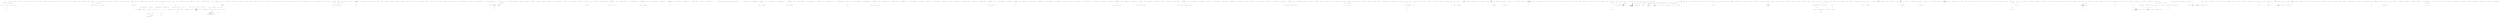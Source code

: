 digraph  {
n24 [label="Hangfire.BackgroundJobServerOptions", span=""];
n0 [cluster="Hangfire.BackgroundJobServerOptions.BackgroundJobServerOptions()", label="Entry Hangfire.BackgroundJobServerOptions.BackgroundJobServerOptions()", span="33-33"];
n1 [cluster="Hangfire.BackgroundJobServerOptions.BackgroundJobServerOptions()", label="WorkerCount = Math.Min(Environment.ProcessorCount * 5, MaxDefaultWorkerCount)", span="35-35"];
n8 [cluster="System.Math.Min(int, int)", label="Entry System.Math.Min(int, int)", span="0-0"];
n3 [cluster="Hangfire.BackgroundJobServerOptions.BackgroundJobServerOptions()", label="Queues = new[] { EnqueuedState.DefaultQueue }", span="37-37"];
n4 [cluster="Hangfire.BackgroundJobServerOptions.BackgroundJobServerOptions()", label="ShutdownTimeout = TimeSpan.FromSeconds(15)", span="38-38"];
n5 [cluster="Hangfire.BackgroundJobServerOptions.BackgroundJobServerOptions()", label="SchedulePollingInterval = TimeSpan.FromSeconds(15)", span="39-39"];
n9 [cluster="System.TimeSpan.FromSeconds(double)", label="Entry System.TimeSpan.FromSeconds(double)", span="0-0"];
n6 [cluster="Hangfire.BackgroundJobServerOptions.BackgroundJobServerOptions()", label="ServerWatchdogOptions = new ServerWatchdogOptions()", span="41-41"];
n7 [cluster="Hangfire.BackgroundJobServerOptions.BackgroundJobServerOptions()", label="Exit Hangfire.BackgroundJobServerOptions.BackgroundJobServerOptions()", span="33-33"];
n10 [cluster="Hangfire.Server.ServerWatchdogOptions.ServerWatchdogOptions()", label="Entry Hangfire.Server.ServerWatchdogOptions.ServerWatchdogOptions()", span="22-22"];
n11 [cluster="Hangfire.BackgroundJobServerOptions.WriteToLog(Hangfire.Logging.ILog)", label="Entry Hangfire.BackgroundJobServerOptions.WriteToLog(Hangfire.Logging.ILog)", span="82-82"];
n12 [cluster="Hangfire.BackgroundJobServerOptions.WriteToLog(Hangfire.Logging.ILog)", label="logger.InfoFormat(''Using the following options for Hangfire Server:'')", span="84-84"];
n13 [cluster="Hangfire.BackgroundJobServerOptions.WriteToLog(Hangfire.Logging.ILog)", label="logger.InfoFormat(''    Worker count: {0}.'', WorkerCount)", span="85-85"];
n14 [cluster="Hangfire.BackgroundJobServerOptions.WriteToLog(Hangfire.Logging.ILog)", label="logger.InfoFormat(''    Listening queues: {0}.'', String.Join('', '', Queues.Select(x => ''''' + x + ''''')))", span="86-86"];
n15 [cluster="Hangfire.BackgroundJobServerOptions.WriteToLog(Hangfire.Logging.ILog)", label="logger.InfoFormat(''    Shutdown timeout: {0}.'', ShutdownTimeout)", span="87-87"];
n16 [cluster="Hangfire.BackgroundJobServerOptions.WriteToLog(Hangfire.Logging.ILog)", label="logger.InfoFormat(''    Schedule polling interval: {0}.'', SchedulePollingInterval)", span="88-88"];
n18 [cluster="Hangfire.Logging.ILog.InfoFormat(string, params object[])", label="Entry Hangfire.Logging.ILog.InfoFormat(string, params object[])", span="209-209"];
n19 [cluster="Unk.Select", label="Entry Unk.Select", span=""];
n20 [cluster="Unk.Join", label="Entry Unk.Join", span=""];
n21 [cluster="lambda expression", label="Entry lambda expression", span="86-86"];
n17 [cluster="Hangfire.BackgroundJobServerOptions.WriteToLog(Hangfire.Logging.ILog)", label="Exit Hangfire.BackgroundJobServerOptions.WriteToLog(Hangfire.Logging.ILog)", span="82-82"];
n22 [cluster="lambda expression", label="''''' + x + '''''", span="86-86"];
n23 [cluster="lambda expression", label="Exit lambda expression", span="86-86"];
d2 [cluster="Hangfire.BackgroundJobServerOptions.BackgroundJobServerOptions()", color=green, community=0, label="ServerName = Environment.GetEnvironmentVariable(''COMPUTERNAME'')", prediction=0, span="36-36"];
d9 [cluster="System.Environment.GetEnvironmentVariable(string)", label="Entry System.Environment.GetEnvironmentVariable(string)", span="0-0"];
m0_40 [cluster="HangFire.States.IStateMachine.TryToChangeState(string, HangFire.States.State, string[])", file="BackgroundJobServerOptionsFacts.cs", label="Entry HangFire.States.IStateMachine.TryToChangeState(string, HangFire.States.State, string[])", span="24-24"];
m0_9 [cluster="System.ArgumentNullException.ArgumentNullException(string)", file="BackgroundJobServerOptionsFacts.cs", label="Entry System.ArgumentNullException.ArgumentNullException(string)", span="0-0"];
m0_38 [cluster="HangFire.States.IStateMachineFactory.Create(HangFire.Storage.IStorageConnection)", file="BackgroundJobServerOptionsFacts.cs", label="Entry HangFire.States.IStateMachineFactory.Create(HangFire.Storage.IStorageConnection)", span="8-8"];
m0_39 [cluster="HangFire.States.EnqueuedState.EnqueuedState()", file="BackgroundJobServerOptionsFacts.cs", label="Entry HangFire.States.EnqueuedState.EnqueuedState()", span="31-31"];
m0_10 [cluster="HangFire.Server.SchedulePoller.Execute(System.Threading.CancellationToken)", file="BackgroundJobServerOptionsFacts.cs", label="Entry HangFire.Server.SchedulePoller.Execute(System.Threading.CancellationToken)", span="47-47"];
m0_11 [cluster="HangFire.Server.SchedulePoller.Execute(System.Threading.CancellationToken)", file="BackgroundJobServerOptionsFacts.cs", label="!EnqueueNextScheduledJob()", span="49-49"];
m0_15 [cluster="HangFire.Server.SchedulePoller.Execute(System.Threading.CancellationToken)", file="BackgroundJobServerOptionsFacts.cs", label="cancellationToken.WaitHandle.WaitOne(_pollInterval)", span="57-57"];
m0_12 [cluster="HangFire.Server.SchedulePoller.Execute(System.Threading.CancellationToken)", file="BackgroundJobServerOptionsFacts.cs", label="_enqueuedCount != 0", span="51-51"];
m0_16 [cluster="HangFire.Server.SchedulePoller.Execute(System.Threading.CancellationToken)", file="BackgroundJobServerOptionsFacts.cs", label="_enqueuedCount++", span="62-62"];
m0_13 [cluster="HangFire.Server.SchedulePoller.Execute(System.Threading.CancellationToken)", file="BackgroundJobServerOptionsFacts.cs", label="Logger.InfoFormat(''{0} scheduled jobs were enqueued.'', _enqueuedCount)", span="53-53"];
m0_14 [cluster="HangFire.Server.SchedulePoller.Execute(System.Threading.CancellationToken)", file="BackgroundJobServerOptionsFacts.cs", label="_enqueuedCount = 0", span="54-54"];
m0_17 [cluster="HangFire.Server.SchedulePoller.Execute(System.Threading.CancellationToken)", file="BackgroundJobServerOptionsFacts.cs", label="Exit HangFire.Server.SchedulePoller.Execute(System.Threading.CancellationToken)", span="47-47"];
m0_20 [cluster="System.Threading.WaitHandle.WaitOne(System.TimeSpan)", file="BackgroundJobServerOptionsFacts.cs", label="Entry System.Threading.WaitHandle.WaitOne(System.TimeSpan)", span="0-0"];
m0_35 [cluster="HangFire.Common.JobHelper.ToTimestamp(System.DateTime)", file="BackgroundJobServerOptionsFacts.cs", label="Entry HangFire.Common.JobHelper.ToTimestamp(System.DateTime)", span="39-39"];
m0_36 [cluster="HangFire.Storage.IStorageConnection.GetFirstByLowestScoreFromSet(string, double, double)", file="BackgroundJobServerOptionsFacts.cs", label="Entry HangFire.Storage.IStorageConnection.GetFirstByLowestScoreFromSet(string, double, double)", span="39-39"];
m0_19 [cluster="Unk.InfoFormat", file="BackgroundJobServerOptionsFacts.cs", label="Entry Unk.InfoFormat", span=""];
m0_37 [cluster="string.IsNullOrEmpty(string)", file="BackgroundJobServerOptionsFacts.cs", label="Entry string.IsNullOrEmpty(string)", span="0-0"];
m0_18 [cluster="HangFire.Server.SchedulePoller.EnqueueNextScheduledJob()", file="BackgroundJobServerOptionsFacts.cs", label="Entry HangFire.Server.SchedulePoller.EnqueueNextScheduledJob()", span="71-71"];
m0_25 [cluster="HangFire.Server.SchedulePoller.EnqueueNextScheduledJob()", file="BackgroundJobServerOptionsFacts.cs", label="var timestamp = JobHelper.ToTimestamp(DateTime.UtcNow)", span="75-75"];
m0_26 [cluster="HangFire.Server.SchedulePoller.EnqueueNextScheduledJob()", file="BackgroundJobServerOptionsFacts.cs", label="var jobId = connection\r\n                    .GetFirstByLowestScoreFromSet(''schedule'', 0, timestamp)", span="78-79"];
m0_29 [cluster="HangFire.Server.SchedulePoller.EnqueueNextScheduledJob()", file="BackgroundJobServerOptionsFacts.cs", label="var stateMachine = _stateMachineFactory.Create(connection)", span="86-86"];
m0_27 [cluster="HangFire.Server.SchedulePoller.EnqueueNextScheduledJob()", file="BackgroundJobServerOptionsFacts.cs", label="String.IsNullOrEmpty(jobId)", span="81-81"];
m0_31 [cluster="HangFire.Server.SchedulePoller.EnqueueNextScheduledJob()", file="BackgroundJobServerOptionsFacts.cs", label="stateMachine.TryToChangeState(jobId, enqueuedState, new[] { ScheduledState.StateName })", span="92-92"];
m0_28 [cluster="HangFire.Server.SchedulePoller.EnqueueNextScheduledJob()", file="BackgroundJobServerOptionsFacts.cs", label="return false;", span="83-83"];
m0_30 [cluster="HangFire.Server.SchedulePoller.EnqueueNextScheduledJob()", file="BackgroundJobServerOptionsFacts.cs", label="var enqueuedState = new EnqueuedState\r\n                {\r\n                    Reason = ''Enqueued as a scheduled job''\r\n                }", span="87-90"];
m0_32 [cluster="HangFire.Server.SchedulePoller.EnqueueNextScheduledJob()", file="BackgroundJobServerOptionsFacts.cs", label="return true;", span="94-94"];
m0_33 [cluster="HangFire.Server.SchedulePoller.EnqueueNextScheduledJob()", file="BackgroundJobServerOptionsFacts.cs", label="Exit HangFire.Server.SchedulePoller.EnqueueNextScheduledJob()", span="71-71"];
m0_34 [cluster="HangFire.JobStorage.GetConnection()", file="BackgroundJobServerOptionsFacts.cs", label="Entry HangFire.JobStorage.GetConnection()", span="55-55"];
m0_21 [cluster="HangFire.Server.SchedulePoller.ToString()", file="BackgroundJobServerOptionsFacts.cs", label="Entry HangFire.Server.SchedulePoller.ToString()", span="66-66"];
m0_22 [cluster="HangFire.Server.SchedulePoller.ToString()", file="BackgroundJobServerOptionsFacts.cs", label="return ''Schedule Poller'';", span="68-68"];
m0_23 [cluster="HangFire.Server.SchedulePoller.ToString()", file="BackgroundJobServerOptionsFacts.cs", label="Exit HangFire.Server.SchedulePoller.ToString()", span="66-66"];
m0_0 [cluster="HangFire.Server.SchedulePoller.SchedulePoller(HangFire.JobStorage, HangFire.States.IStateMachineFactory, System.TimeSpan)", file="BackgroundJobServerOptionsFacts.cs", label="Entry HangFire.Server.SchedulePoller.SchedulePoller(HangFire.JobStorage, HangFire.States.IStateMachineFactory, System.TimeSpan)", span="34-34"];
m0_1 [cluster="HangFire.Server.SchedulePoller.SchedulePoller(HangFire.JobStorage, HangFire.States.IStateMachineFactory, System.TimeSpan)", file="BackgroundJobServerOptionsFacts.cs", label="storage == null", span="39-39"];
m0_3 [cluster="HangFire.Server.SchedulePoller.SchedulePoller(HangFire.JobStorage, HangFire.States.IStateMachineFactory, System.TimeSpan)", file="BackgroundJobServerOptionsFacts.cs", label="stateMachineFactory == null", span="40-40"];
m0_5 [cluster="HangFire.Server.SchedulePoller.SchedulePoller(HangFire.JobStorage, HangFire.States.IStateMachineFactory, System.TimeSpan)", file="BackgroundJobServerOptionsFacts.cs", label="_storage = storage", span="42-42"];
m0_6 [cluster="HangFire.Server.SchedulePoller.SchedulePoller(HangFire.JobStorage, HangFire.States.IStateMachineFactory, System.TimeSpan)", file="BackgroundJobServerOptionsFacts.cs", label="_stateMachineFactory = stateMachineFactory", span="43-43"];
m0_7 [cluster="HangFire.Server.SchedulePoller.SchedulePoller(HangFire.JobStorage, HangFire.States.IStateMachineFactory, System.TimeSpan)", file="BackgroundJobServerOptionsFacts.cs", label="_pollInterval = pollInterval", span="44-44"];
m0_2 [cluster="HangFire.Server.SchedulePoller.SchedulePoller(HangFire.JobStorage, HangFire.States.IStateMachineFactory, System.TimeSpan)", file="BackgroundJobServerOptionsFacts.cs", label="throw new ArgumentNullException(''storage'');", span="39-39"];
m0_4 [cluster="HangFire.Server.SchedulePoller.SchedulePoller(HangFire.JobStorage, HangFire.States.IStateMachineFactory, System.TimeSpan)", file="BackgroundJobServerOptionsFacts.cs", label="throw new ArgumentNullException(''stateMachineFactory'');", span="40-40"];
m0_8 [cluster="HangFire.Server.SchedulePoller.SchedulePoller(HangFire.JobStorage, HangFire.States.IStateMachineFactory, System.TimeSpan)", file="BackgroundJobServerOptionsFacts.cs", label="Exit HangFire.Server.SchedulePoller.SchedulePoller(HangFire.JobStorage, HangFire.States.IStateMachineFactory, System.TimeSpan)", span="34-34"];
m0_41 [file="BackgroundJobServerOptionsFacts.cs", label="HangFire.Server.SchedulePoller", span=""];
m1_61 [cluster="HangFire.Web.RazorPage.Write(object)", file="CaptureCultureAttribute.cs", label="Entry HangFire.Web.RazorPage.Write(object)", span="76-76"];
m1_0 [cluster="HangFire.Tests.States.FailedStateFeature.FeatureSetup(Microsoft.VisualStudio.TestTools.UnitTesting.TestContext)", file="CaptureCultureAttribute.cs", label="Entry HangFire.Tests.States.FailedStateFeature.FeatureSetup(Microsoft.VisualStudio.TestTools.UnitTesting.TestContext)", span="30-30"];
m1_1 [cluster="HangFire.Tests.States.FailedStateFeature.FeatureSetup(Microsoft.VisualStudio.TestTools.UnitTesting.TestContext)", color=green, community=0, file="CaptureCultureAttribute.cs", label="testRunner = TechTalk.SpecFlow.TestRunnerManager.GetTestRunner()", prediction=1, span="32-32"];
m1_2 [cluster="HangFire.Tests.States.FailedStateFeature.FeatureSetup(Microsoft.VisualStudio.TestTools.UnitTesting.TestContext)", color=green, community=0, file="CaptureCultureAttribute.cs", label="TechTalk.SpecFlow.FeatureInfo featureInfo = new TechTalk.SpecFlow.FeatureInfo(new System.Globalization.CultureInfo(''en-US''), ''Failed state'', '''', ProgrammingLanguage.CSharp, new string[] {\r\n                        ''redis''})", prediction=2, span="33-34"];
m1_3 [cluster="HangFire.Tests.States.FailedStateFeature.FeatureSetup(Microsoft.VisualStudio.TestTools.UnitTesting.TestContext)", file="CaptureCultureAttribute.cs", label="testRunner.OnFeatureStart(featureInfo)", span="35-35"];
m1_4 [cluster="HangFire.Tests.States.FailedStateFeature.FeatureSetup(Microsoft.VisualStudio.TestTools.UnitTesting.TestContext)", file="CaptureCultureAttribute.cs", label="Exit HangFire.Tests.States.FailedStateFeature.FeatureSetup(Microsoft.VisualStudio.TestTools.UnitTesting.TestContext)", span="30-30"];
m1_5 [cluster="Unk.GetTestRunner", file="CaptureCultureAttribute.cs", label="Entry Unk.GetTestRunner", span=""];
m1_9 [cluster="HangFire.Web.Pages.EnqueuedJobsPage.Execute()", file="CaptureCultureAttribute.cs", label="pager = new Pager(from, perPage, monitor.EnqueuedCount(Queue))\r\n        {\r\n            BasePageUrl = Request.LinkTo(''/queues/'' + Queue)\r\n        }", span="100-103"];
m1_6 [cluster="TechTalk.SpecFlow.FeatureInfo.cstr", file="CaptureCultureAttribute.cs", label="Entry TechTalk.SpecFlow.FeatureInfo.cstr", span=""];
m1_7 [cluster="System.Globalization.CultureInfo.CultureInfo(string)", file="CaptureCultureAttribute.cs", label="Entry System.Globalization.CultureInfo.CultureInfo(string)", span="0-0"];
m1_8 [cluster="Unk.OnFeatureStart", file="CaptureCultureAttribute.cs", label="Entry Unk.OnFeatureStart", span=""];
m1_10 [cluster="HangFire.Web.Pages.EnqueuedJobsPage.Execute()", file="CaptureCultureAttribute.cs", label="enqueuedJobs = monitor\r\n            .EnqueuedJobs(Queue, pager.FromRecord, pager.RecordsPerPage)", span="105-106"];
m1_12 [cluster="HangFire.Web.Pages.EnqueuedJobsPage.Execute()", file="CaptureCultureAttribute.cs", label="pager.TotalPageCount == 0", span="118-118"];
m1_17 [cluster="HangFire.Tests.States.FailedStateFeature.TestInitialize()", file="CaptureCultureAttribute.cs", label="Exit HangFire.Tests.States.FailedStateFeature.TestInitialize()", span="46-46"];
m1_49 [cluster="HangFire.Web.Pages.EnqueuedJobsPage.Execute()", file="CaptureCultureAttribute.cs", label="Write(RenderPartial(new Paginator(pager)))", span="373-373"];
m1_11 [cluster="HangFire.Web.Pages.EnqueuedJobsPage.Execute()", file="CaptureCultureAttribute.cs", label="WriteLiteral(''\r\n'')", span="113-113"];
m1_19 [cluster="HangFire.Web.Pages.EnqueuedJobsPage.Execute()", file="CaptureCultureAttribute.cs", label=enqueuedJobs, span="186-186"];
m1_13 [cluster="HangFire.Web.Pages.EnqueuedJobsPage.Execute()", file="CaptureCultureAttribute.cs", label="WriteLiteral(''    <div class=\''alert alert-info\''>\r\n        The queue is empty.\r\n    </div>\r\n'')", span="124-124"];
m1_14 [cluster="HangFire.Tests.States.FailedStateFeature.TestInitialize()", file="CaptureCultureAttribute.cs", label="Entry HangFire.Tests.States.FailedStateFeature.TestInitialize()", span="46-46"];
m1_15 [cluster="HangFire.Tests.States.FailedStateFeature.TestInitialize()", color=green, community=0, file="CaptureCultureAttribute.cs", label="((TechTalk.SpecFlow.FeatureContext.Current != null) \r\n                        && (TechTalk.SpecFlow.FeatureContext.Current.FeatureInfo.Title != ''Failed state''))", prediction=3, span="48-49"];
m1_16 [cluster="HangFire.Tests.States.FailedStateFeature.TestInitialize()", file="CaptureCultureAttribute.cs", label="HangFire.Tests.States.FailedStateFeature.FeatureSetup(null)", span="51-51"];
m1_18 [cluster="HangFire.Web.Pages.EnqueuedJobsPage.Execute()", file="CaptureCultureAttribute.cs", label="WriteLiteral(@''\r\n        </div>\r\n\r\n        <table class=''''table''''>\r\n            <thead>\r\n                <tr>\r\n                    <th class=''''min-width''''>\r\n                        <input type=''''checkbox'''' class=''''js-jobs-list-select-all'''' />\r\n                    </th>\r\n                    <th class=''''min-width''''>Id</th>\r\n                    <th class=''''min-width''''>State</th>\r\n                    <th>Job</th>\r\n                    <th class=''''align-right''''>Enqueued</th>\r\n                </tr>\r\n            </thead>\r\n            <tbody>\r\n'')", span="165-181"];
m1_20 [cluster="HangFire.Web.Pages.EnqueuedJobsPage.Execute()", file="CaptureCultureAttribute.cs", label="WriteLiteral(''                    <tr class=\''js-jobs-list-row hover '')", span="192-192"];
m1_48 [cluster="HangFire.Web.Pages.EnqueuedJobsPage.Execute()", file="CaptureCultureAttribute.cs", label="WriteLiteral(''            </tbody>\r\n        </table>\r\n    </div>\r\n'')", span="362-362"];
m1_21 [cluster="HangFire.Web.Pages.EnqueuedJobsPage.Execute()", file="CaptureCultureAttribute.cs", label="Write(!job.Value.InEnqueuedState ? ''obsolete-data'' : null)", span="197-197"];
m1_22 [cluster="HangFire.Web.Pages.EnqueuedJobsPage.Execute()", file="CaptureCultureAttribute.cs", label="WriteLiteral(''\''>\r\n                        <td>\r\n                            <input type=\''checkb'' +\r\n''ox\'' class=\''js-jobs-list-checkbox\'' name=\''jobs[]\'' value=\'''')", span="202-203"];
m1_23 [cluster="HangFire.Web.Pages.EnqueuedJobsPage.Execute()", file="CaptureCultureAttribute.cs", label="Write(job.Key)", span="208-208"];
m1_24 [cluster="HangFire.Web.Pages.EnqueuedJobsPage.Execute()", file="CaptureCultureAttribute.cs", label="WriteLiteral(''\'' />\r\n                        </td>\r\n                        <td class=\''min-width'' +\r\n''\''>\r\n                            <a href=\'''')", span="213-214"];
m1_25 [cluster="HangFire.Web.Pages.EnqueuedJobsPage.Execute()", file="CaptureCultureAttribute.cs", label="Write(Request.LinkTo(''/job/'' + job.Key))", span="219-219"];
m1_26 [cluster="HangFire.Web.Pages.EnqueuedJobsPage.Execute()", file="CaptureCultureAttribute.cs", label="WriteLiteral(''\''>\r\n                                '')", span="224-224"];
m1_27 [cluster="HangFire.Web.Pages.EnqueuedJobsPage.Execute()", file="CaptureCultureAttribute.cs", label="Write(HtmlHelper.JobId(job.Key))", span="229-229"];
m1_28 [cluster="HangFire.Web.Pages.EnqueuedJobsPage.Execute()", file="CaptureCultureAttribute.cs", label="WriteLiteral(''\r\n                            </a>\r\n'')", span="234-234"];
m1_29 [cluster="HangFire.Web.Pages.EnqueuedJobsPage.Execute()", file="CaptureCultureAttribute.cs", label="!job.Value.InEnqueuedState", span="239-239"];
m1_30 [cluster="HangFire.Web.Pages.EnqueuedJobsPage.Execute()", file="CaptureCultureAttribute.cs", label="WriteLiteral(''                                <span title=\''Job\'s state has been changed while f'' +\r\n''etching data.\'' class=\''glyphicon glyphicon-question-sign\''></span>\r\n'')", span="245-246"];
m1_31 [cluster="HangFire.Web.Pages.EnqueuedJobsPage.Execute()", file="CaptureCultureAttribute.cs", label="WriteLiteral(''                        </td>\r\n                        <td class=\''min-width\''>\r\n  '' +\r\n''                          <span class=\''label label-default\'' style=\'''')", span="256-257"];
m1_32 [cluster="HangFire.Web.Pages.EnqueuedJobsPage.Execute()", file="CaptureCultureAttribute.cs", label="Write(JobHistoryRenderer.ForegroundStateColors.ContainsKey(job.Value.State) ? String.Format(''background-color: {0};'', JobHistoryRenderer.ForegroundStateColors[job.Value.State]) : null)", span="262-262"];
m1_33 [cluster="HangFire.Web.Pages.EnqueuedJobsPage.Execute()", file="CaptureCultureAttribute.cs", label="WriteLiteral(''\''>\r\n                                '')", span="267-267"];
m1_34 [cluster="HangFire.Web.Pages.EnqueuedJobsPage.Execute()", file="CaptureCultureAttribute.cs", label="Write(job.Value.State)", span="272-272"];
m1_35 [cluster="HangFire.Web.Pages.EnqueuedJobsPage.Execute()", file="CaptureCultureAttribute.cs", label="WriteLiteral(''\r\n                            </span>\r\n                        </td>\r\n           '' +\r\n''             <td>\r\n                            <a class=\''job-method\'' href=\'''')", span="277-278"];
m1_36 [cluster="HangFire.Web.Pages.EnqueuedJobsPage.Execute()", file="CaptureCultureAttribute.cs", label="Write(Request.LinkTo(''/job/'' + job.Key))", span="283-283"];
m1_37 [cluster="HangFire.Web.Pages.EnqueuedJobsPage.Execute()", file="CaptureCultureAttribute.cs", label="WriteLiteral(''\''>\r\n                                '')", span="288-288"];
m1_38 [cluster="HangFire.Web.Pages.EnqueuedJobsPage.Execute()", file="CaptureCultureAttribute.cs", label="Write(HtmlHelper.DisplayMethod(job.Value.Job))", span="293-293"];
m1_39 [cluster="HangFire.Web.Pages.EnqueuedJobsPage.Execute()", file="CaptureCultureAttribute.cs", label="WriteLiteral(''\r\n                            </a>\r\n                        </td>\r\n              '' +\r\n''          <td class=\''align-right\''>\r\n'')", span="298-299"];
m1_40 [cluster="HangFire.Web.Pages.EnqueuedJobsPage.Execute()", file="CaptureCultureAttribute.cs", label="job.Value.EnqueuedAt.HasValue", span="304-304"];
m1_41 [cluster="HangFire.Web.Pages.EnqueuedJobsPage.Execute()", file="CaptureCultureAttribute.cs", label="WriteLiteral(''                                <span data-moment=\'''')", span="310-310"];
m1_46 [cluster="HangFire.Web.Pages.EnqueuedJobsPage.Execute()", file="CaptureCultureAttribute.cs", label="WriteLiteral(''                                <em>n/a</em>\r\n'')", span="342-342"];
m1_42 [cluster="HangFire.Web.Pages.EnqueuedJobsPage.Execute()", file="CaptureCultureAttribute.cs", label="Write(JobHelper.ToStringTimestamp(job.Value.EnqueuedAt.Value))", span="315-315"];
m1_43 [cluster="HangFire.Web.Pages.EnqueuedJobsPage.Execute()", file="CaptureCultureAttribute.cs", label="WriteLiteral(''\''>\r\n                                    '')", span="320-320"];
m1_44 [cluster="HangFire.Web.Pages.EnqueuedJobsPage.Execute()", file="CaptureCultureAttribute.cs", label="Write(job.Value.EnqueuedAt)", span="325-325"];
m1_45 [cluster="HangFire.Web.Pages.EnqueuedJobsPage.Execute()", file="CaptureCultureAttribute.cs", label="WriteLiteral(''\r\n                                </span>\r\n'')", span="330-330"];
m1_47 [cluster="HangFire.Web.Pages.EnqueuedJobsPage.Execute()", file="CaptureCultureAttribute.cs", label="WriteLiteral(''                        </td>\r\n                    </tr>\r\n'')", span="352-352"];
m1_50 [cluster="HangFire.Web.Pages.EnqueuedJobsPage.Execute()", file="CaptureCultureAttribute.cs", label="Exit HangFire.Web.Pages.EnqueuedJobsPage.Execute()", span="62-62"];
m1_67 [cluster="string.Format(string, object)", file="CaptureCultureAttribute.cs", label="Entry string.Format(string, object)", span="0-0"];
m1_60 [cluster="HangFire.Storage.IMonitoringApi.EnqueuedJobs(string, int, int)", file="CaptureCultureAttribute.cs", label="Entry HangFire.Storage.IMonitoringApi.EnqueuedJobs(string, int, int)", span="29-29"];
m1_58 [cluster="HangFire.Web.Pager.Pager(int, int, long)", file="CaptureCultureAttribute.cs", label="Entry HangFire.Web.Pager.Pager(int, int, long)", span="29-29"];
m1_56 [cluster="Unk.TryParse", file="CaptureCultureAttribute.cs", label="Entry Unk.TryParse", span=""];
m1_51 [cluster="HangFire.Web.RazorPage.WriteLiteral(string)", file="CaptureCultureAttribute.cs", label="Entry HangFire.Web.RazorPage.WriteLiteral(string)", span="69-69"];
m1_53 [cluster="string.ToUpperInvariant()", file="CaptureCultureAttribute.cs", label="Entry string.ToUpperInvariant()", span="0-0"];
m1_63 [cluster="HangFire.Web.RazorPage.RenderPartial(HangFire.Web.RazorPage)", file="CaptureCultureAttribute.cs", label="Entry HangFire.Web.RazorPage.RenderPartial(HangFire.Web.RazorPage)", span="89-89"];
m1_54 [cluster="System.Collections.Generic.Dictionary<TKey, TValue>.Dictionary()", file="CaptureCultureAttribute.cs", label="Entry System.Collections.Generic.Dictionary<TKey, TValue>.Dictionary()", span="0-0"];
m1_62 [cluster="HangFire.Web.Pages.PerPageSelector.PerPageSelector(HangFire.Web.Pager)", file="CaptureCultureAttribute.cs", label="Entry HangFire.Web.Pages.PerPageSelector.PerPageSelector(HangFire.Web.Pager)", span="6-6"];
m1_66 [cluster="System.Collections.Generic.IDictionary<TKey, TValue>.ContainsKey(TKey)", file="CaptureCultureAttribute.cs", label="Entry System.Collections.Generic.IDictionary<TKey, TValue>.ContainsKey(TKey)", span="0-0"];
m1_59 [cluster="HangFire.Storage.IMonitoringApi.EnqueuedCount(string)", file="CaptureCultureAttribute.cs", label="Entry HangFire.Storage.IMonitoringApi.EnqueuedCount(string)", span="39-39"];
m1_69 [cluster="HangFire.Common.JobHelper.ToStringTimestamp(System.DateTime)", file="CaptureCultureAttribute.cs", label="Entry HangFire.Common.JobHelper.ToStringTimestamp(System.DateTime)", span="50-50"];
m1_64 [cluster="Unk.Write", file="CaptureCultureAttribute.cs", label="Entry Unk.Write", span=""];
m1_65 [cluster="HangFire.Web.HtmlHelper.JobId(string, bool)", file="CaptureCultureAttribute.cs", label="Entry HangFire.Web.HtmlHelper.JobId(string, bool)", span="45-45"];
m1_57 [cluster="HangFire.JobStorage.GetMonitoringApi()", file="CaptureCultureAttribute.cs", label="Entry HangFire.JobStorage.GetMonitoringApi()", span="54-54"];
m1_52 [cluster="HangFire.Web.Pages.LayoutPage.LayoutPage()", file="CaptureCultureAttribute.cs", label="Entry HangFire.Web.Pages.LayoutPage.LayoutPage()", span="4-4"];
m1_55 [cluster="HttpRequestBase.LinkTo(string)", file="CaptureCultureAttribute.cs", label="Entry HttpRequestBase.LinkTo(string)", span="24-24"];
m1_68 [cluster="HangFire.Web.HtmlHelper.DisplayMethod(HangFire.Common.Job)", file="CaptureCultureAttribute.cs", label="Entry HangFire.Web.HtmlHelper.DisplayMethod(HangFire.Common.Job)", span="30-30"];
m1_70 [cluster="HangFire.Web.Pages.Paginator.Paginator(HangFire.Web.Pager)", file="CaptureCultureAttribute.cs", label="Entry HangFire.Web.Pages.Paginator.Paginator(HangFire.Web.Pager)", span="6-6"];
m1_71 [file="CaptureCultureAttribute.cs", label="HangFire.Web.Pages.EnqueuedJobsPage", span=""];
m2_6 [cluster="System.ArgumentNullException.ArgumentNullException(string)", file="CountersAggregator.cs", label="Entry System.ArgumentNullException.ArgumentNullException(string)", span="0-0"];
m2_20 [cluster="Hangfire.SqlServer.CountersAggregator.GetAggregationQuery()", file="CountersAggregator.cs", label="Entry Hangfire.SqlServer.CountersAggregator.GetAggregationQuery()", span="72-72"];
m2_28 [cluster="Hangfire.SqlServer.CountersAggregator.GetAggregationQuery()", file="CountersAggregator.cs", label="Exit Hangfire.SqlServer.CountersAggregator.GetAggregationQuery()", span="72-72"];
m2_0 [cluster="Hangfire.SqlServer.CountersAggregator.CountersAggregator(Hangfire.SqlServer.SqlServerStorage, System.TimeSpan)", file="CountersAggregator.cs", label="Entry Hangfire.SqlServer.CountersAggregator.CountersAggregator(Hangfire.SqlServer.SqlServerStorage, System.TimeSpan)", span="34-34"];
m2_1 [cluster="Hangfire.SqlServer.CountersAggregator.CountersAggregator(Hangfire.SqlServer.SqlServerStorage, System.TimeSpan)", file="CountersAggregator.cs", label="storage == null", span="36-36"];
m2_3 [cluster="Hangfire.SqlServer.CountersAggregator.CountersAggregator(Hangfire.SqlServer.SqlServerStorage, System.TimeSpan)", file="CountersAggregator.cs", label="_storage = storage", span="38-38"];
m2_4 [cluster="Hangfire.SqlServer.CountersAggregator.CountersAggregator(Hangfire.SqlServer.SqlServerStorage, System.TimeSpan)", file="CountersAggregator.cs", label="_interval = interval", span="39-39"];
m2_2 [cluster="Hangfire.SqlServer.CountersAggregator.CountersAggregator(Hangfire.SqlServer.SqlServerStorage, System.TimeSpan)", file="CountersAggregator.cs", label="throw new ArgumentNullException(''storage'');", span="36-36"];
m2_5 [cluster="Hangfire.SqlServer.CountersAggregator.CountersAggregator(Hangfire.SqlServer.SqlServerStorage, System.TimeSpan)", file="CountersAggregator.cs", label="Exit Hangfire.SqlServer.CountersAggregator.CountersAggregator(Hangfire.SqlServer.SqlServerStorage, System.TimeSpan)", span="34-34"];
m2_19 [cluster="Hangfire.SqlServer.SqlServerStorage.GetConnection()", file="CountersAggregator.cs", label="Entry Hangfire.SqlServer.SqlServerStorage.GetConnection()", span="110-110"];
m2_22 [cluster="System.Threading.WaitHandle.WaitOne(System.TimeSpan)", file="CountersAggregator.cs", label="Entry System.Threading.WaitHandle.WaitOne(System.TimeSpan)", span="0-0"];
m2_21 [cluster="Unk.Execute", file="CountersAggregator.cs", label="Entry Unk.Execute", span=""];
m2_7 [cluster="Hangfire.SqlServer.CountersAggregator.Execute(System.Threading.CancellationToken)", file="CountersAggregator.cs", label="Entry Hangfire.SqlServer.CountersAggregator.Execute(System.Threading.CancellationToken)", span="42-42"];
m2_8 [cluster="Hangfire.SqlServer.CountersAggregator.Execute(System.Threading.CancellationToken)", file="CountersAggregator.cs", label="Logger.DebugFormat(''Aggregating records in 'Counter' table...'')", span="44-44"];
m2_13 [cluster="Hangfire.SqlServer.CountersAggregator.Execute(System.Threading.CancellationToken)", file="CountersAggregator.cs", label="cancellationToken.WaitHandle.WaitOne(DelayBetweenPasses)", span="59-59"];
m2_16 [cluster="Hangfire.SqlServer.CountersAggregator.Execute(System.Threading.CancellationToken)", file="CountersAggregator.cs", label="cancellationToken.WaitHandle.WaitOne(_interval)", span="64-64"];
m2_9 [cluster="Hangfire.SqlServer.CountersAggregator.Execute(System.Threading.CancellationToken)", file="CountersAggregator.cs", label="int removedCount", span="46-46"];
m2_10 [cluster="Hangfire.SqlServer.CountersAggregator.Execute(System.Threading.CancellationToken)", file="CountersAggregator.cs", label="var storageConnection = (SqlServerConnection)_storage.GetConnection()", span="50-50"];
m2_11 [cluster="Hangfire.SqlServer.CountersAggregator.Execute(System.Threading.CancellationToken)", file="CountersAggregator.cs", label="removedCount = storageConnection.Connection.Execute(\r\n                        GetAggregationQuery(),\r\n                        new { now = DateTime.UtcNow, count = NumberOfRecordsInSinglePass })", span="52-54"];
m2_12 [cluster="Hangfire.SqlServer.CountersAggregator.Execute(System.Threading.CancellationToken)", file="CountersAggregator.cs", label="removedCount >= NumberOfRecordsInSinglePass", span="57-57"];
m2_15 [cluster="Hangfire.SqlServer.CountersAggregator.Execute(System.Threading.CancellationToken)", file="CountersAggregator.cs", label="removedCount >= NumberOfRecordsInSinglePass", span="62-62"];
m2_14 [cluster="Hangfire.SqlServer.CountersAggregator.Execute(System.Threading.CancellationToken)", file="CountersAggregator.cs", label="cancellationToken.ThrowIfCancellationRequested()", span="60-60"];
m2_17 [cluster="Hangfire.SqlServer.CountersAggregator.Execute(System.Threading.CancellationToken)", file="CountersAggregator.cs", label="Exit Hangfire.SqlServer.CountersAggregator.Execute(System.Threading.CancellationToken)", span="42-42"];
m2_18 [cluster="Hangfire.Logging.ILog.DebugFormat(string, params object[])", file="CountersAggregator.cs", label="Entry Hangfire.Logging.ILog.DebugFormat(string, params object[])", span="121-121"];
m2_24 [cluster="Hangfire.SqlServer.CountersAggregator.ToString()", file="CountersAggregator.cs", label="Entry Hangfire.SqlServer.CountersAggregator.ToString()", span="67-67"];
m2_25 [cluster="Hangfire.SqlServer.CountersAggregator.ToString()", file="CountersAggregator.cs", label="return ''SQL Counter Table Aggregator'';", span="69-69"];
m2_26 [cluster="Hangfire.SqlServer.CountersAggregator.ToString()", file="CountersAggregator.cs", label="Exit Hangfire.SqlServer.CountersAggregator.ToString()", span="67-67"];
m2_23 [cluster="System.Threading.CancellationToken.ThrowIfCancellationRequested()", file="CountersAggregator.cs", label="Entry System.Threading.CancellationToken.ThrowIfCancellationRequested()", span="0-0"];
m2_29 [file="CountersAggregator.cs", label="Hangfire.SqlServer.CountersAggregator", span=""];
m3_0 [cluster="Hangfire.Client.CreateJobFailedException.CreateJobFailedException(string, System.Exception)", file="CreateJobFailedException.cs", label="Entry Hangfire.Client.CreateJobFailedException.CreateJobFailedException(string, System.Exception)", span="34-34"];
m3_1 [cluster="Hangfire.Client.CreateJobFailedException.CreateJobFailedException(string, System.Exception)", file="CreateJobFailedException.cs", label="Exit Hangfire.Client.CreateJobFailedException.CreateJobFailedException(string, System.Exception)", span="34-34"];
m4_3 [cluster="HangFire.Common.States.JobState.GetProperties(HangFire.Common.JobMethod)", file="DashboardMiddleware.cs", label="Entry HangFire.Common.States.JobState.GetProperties(HangFire.Common.JobMethod)", span="31-31"];
m4_5 [cluster="HangFire.Common.States.JobState.GetProperties(HangFire.Common.JobMethod)", file="DashboardMiddleware.cs", label="Exit HangFire.Common.States.JobState.GetProperties(HangFire.Common.JobMethod)", span="31-31"];
m4_6 [cluster="System.Collections.Generic.Dictionary<TKey, TValue>.Dictionary()", file="DashboardMiddleware.cs", label="Entry System.Collections.Generic.Dictionary<TKey, TValue>.Dictionary()", span="0-0"];
m4_0 [cluster="HangFire.Common.States.JobState.JobState(string)", file="DashboardMiddleware.cs", label="Entry HangFire.Common.States.JobState.JobState(string)", span="22-22"];
m4_1 [cluster="HangFire.Common.States.JobState.JobState(string)", file="DashboardMiddleware.cs", label="Reason = reason", span="24-24"];
m4_2 [cluster="HangFire.Common.States.JobState.JobState(string)", file="DashboardMiddleware.cs", label="Exit HangFire.Common.States.JobState.JobState(string)", span="22-22"];
m4_7 [file="DashboardMiddleware.cs", label="HangFire.Common.States.JobState", span=""];
m5_4 [cluster="Hangfire.Dashboard.LocalRequestsOnlyAuthorizationFilter.LocalRequestsOnlyAuthorizationFilter()", file="DashboardOptions.cs", label="Entry Hangfire.Dashboard.LocalRequestsOnlyAuthorizationFilter.LocalRequestsOnlyAuthorizationFilter()", span="22-22"];
m5_0 [cluster="Hangfire.DashboardOptions.DashboardOptions()", file="DashboardOptions.cs", label="Entry Hangfire.DashboardOptions.DashboardOptions()", span="23-23"];
m5_1 [cluster="Hangfire.DashboardOptions.DashboardOptions()", file="DashboardOptions.cs", label="AppPath = ''/''", span="25-25"];
m5_2 [cluster="Hangfire.DashboardOptions.DashboardOptions()", file="DashboardOptions.cs", label="AuthorizationFilters = new[] { new LocalRequestsOnlyAuthorizationFilter() }", span="26-26"];
m5_3 [cluster="Hangfire.DashboardOptions.DashboardOptions()", file="DashboardOptions.cs", label="Exit Hangfire.DashboardOptions.DashboardOptions()", span="23-23"];
m5_5 [file="DashboardOptions.cs", label="Hangfire.DashboardOptions", span=""];
m6_0 [cluster="Hangfire.Dashboard.DashboardOwinExtensions.MapHangfireDashboard(IAppBuilder)", file="DashboardOwinExtensions.cs", label="Entry Hangfire.Dashboard.DashboardOwinExtensions.MapHangfireDashboard(IAppBuilder)", span="41-41"];
m6_1 [cluster="Hangfire.Dashboard.DashboardOwinExtensions.MapHangfireDashboard(IAppBuilder)", file="DashboardOwinExtensions.cs", label="MapHangfireDashboard(app, DefaultDashboardPath, DefaultAppPath)", span="43-43"];
m6_2 [cluster="Hangfire.Dashboard.DashboardOwinExtensions.MapHangfireDashboard(IAppBuilder)", file="DashboardOwinExtensions.cs", label="Exit Hangfire.Dashboard.DashboardOwinExtensions.MapHangfireDashboard(IAppBuilder)", span="41-41"];
m6_18 [cluster="System.ArgumentNullException.ArgumentNullException(string)", file="DashboardOwinExtensions.cs", label="Entry System.ArgumentNullException.ArgumentNullException(string)", span="0-0"];
m6_24 [cluster="Unk.>", file="DashboardOwinExtensions.cs", label="Entry Unk.>", span=""];
m6_7 [cluster="Hangfire.Dashboard.DashboardOwinExtensions.MapHangfireDashboard(IAppBuilder, string, string, System.Collections.Generic.IEnumerable<Hangfire.Dashboard.IAuthorizationFilter>)", file="DashboardOwinExtensions.cs", label="Entry Hangfire.Dashboard.DashboardOwinExtensions.MapHangfireDashboard(IAppBuilder, string, string, System.Collections.Generic.IEnumerable<Hangfire.Dashboard.IAuthorizationFilter>)", span="88-88"];
m6_10 [cluster="Hangfire.Dashboard.DashboardOwinExtensions.MapHangfireDashboard(IAppBuilder, string, string, System.Collections.Generic.IEnumerable<Hangfire.Dashboard.IAuthorizationFilter>)", file="DashboardOwinExtensions.cs", label="MapHangfireDashboard(app, dashboardPath, appPath, authorizationFilters, JobStorage.Current)", span="94-94"];
m6_11 [cluster="Hangfire.Dashboard.DashboardOwinExtensions.MapHangfireDashboard(IAppBuilder, string, string, System.Collections.Generic.IEnumerable<Hangfire.Dashboard.IAuthorizationFilter>)", file="DashboardOwinExtensions.cs", label="Exit Hangfire.Dashboard.DashboardOwinExtensions.MapHangfireDashboard(IAppBuilder, string, string, System.Collections.Generic.IEnumerable<Hangfire.Dashboard.IAuthorizationFilter>)", span="88-88"];
m6_20 [cluster="Unk.Map", file="DashboardOwinExtensions.cs", label="Entry Unk.Map", span=""];
m6_12 [cluster="Hangfire.Dashboard.DashboardOwinExtensions.MapHangfireDashboard(IAppBuilder, string, string, System.Collections.Generic.IEnumerable<Hangfire.Dashboard.IAuthorizationFilter>, Hangfire.JobStorage)", file="DashboardOwinExtensions.cs", label="Entry Hangfire.Dashboard.DashboardOwinExtensions.MapHangfireDashboard(IAppBuilder, string, string, System.Collections.Generic.IEnumerable<Hangfire.Dashboard.IAuthorizationFilter>, Hangfire.JobStorage)", span="108-108"];
m6_13 [cluster="Hangfire.Dashboard.DashboardOwinExtensions.MapHangfireDashboard(IAppBuilder, string, string, System.Collections.Generic.IEnumerable<Hangfire.Dashboard.IAuthorizationFilter>, Hangfire.JobStorage)", file="DashboardOwinExtensions.cs", label="app == null", span="115-115"];
m6_15 [cluster="Hangfire.Dashboard.DashboardOwinExtensions.MapHangfireDashboard(IAppBuilder, string, string, System.Collections.Generic.IEnumerable<Hangfire.Dashboard.IAuthorizationFilter>, Hangfire.JobStorage)", file="DashboardOwinExtensions.cs", label="SignatureConversions.AddConversions(app)", span="117-117"];
m6_16 [cluster="Hangfire.Dashboard.DashboardOwinExtensions.MapHangfireDashboard(IAppBuilder, string, string, System.Collections.Generic.IEnumerable<Hangfire.Dashboard.IAuthorizationFilter>, Hangfire.JobStorage)", file="DashboardOwinExtensions.cs", label="app.Map(dashboardPath, subApp => subApp.Use<DashboardMiddleware>(\r\n                appPath,\r\n                storage,\r\n                DashboardRoutes.Routes,\r\n                authorizationFilters))", span="119-123"];
m6_14 [cluster="Hangfire.Dashboard.DashboardOwinExtensions.MapHangfireDashboard(IAppBuilder, string, string, System.Collections.Generic.IEnumerable<Hangfire.Dashboard.IAuthorizationFilter>, Hangfire.JobStorage)", file="DashboardOwinExtensions.cs", label="throw new ArgumentNullException(''app'');", span="115-115"];
m6_17 [cluster="Hangfire.Dashboard.DashboardOwinExtensions.MapHangfireDashboard(IAppBuilder, string, string, System.Collections.Generic.IEnumerable<Hangfire.Dashboard.IAuthorizationFilter>, Hangfire.JobStorage)", file="DashboardOwinExtensions.cs", label="Exit Hangfire.Dashboard.DashboardOwinExtensions.MapHangfireDashboard(IAppBuilder, string, string, System.Collections.Generic.IEnumerable<Hangfire.Dashboard.IAuthorizationFilter>, Hangfire.JobStorage)", span="108-108"];
m6_4 [cluster="Hangfire.Dashboard.DashboardOwinExtensions.MapHangfireDashboard(IAppBuilder, string)", file="DashboardOwinExtensions.cs", label="Entry Hangfire.Dashboard.DashboardOwinExtensions.MapHangfireDashboard(IAppBuilder, string)", span="54-54"];
m6_5 [cluster="Hangfire.Dashboard.DashboardOwinExtensions.MapHangfireDashboard(IAppBuilder, string)", file="DashboardOwinExtensions.cs", label="MapHangfireDashboard(app, dashboardPath, DefaultAppPath, DefaultAuthorizationFilters)", span="58-58"];
m6_6 [cluster="Hangfire.Dashboard.DashboardOwinExtensions.MapHangfireDashboard(IAppBuilder, string)", file="DashboardOwinExtensions.cs", label="Exit Hangfire.Dashboard.DashboardOwinExtensions.MapHangfireDashboard(IAppBuilder, string)", span="54-54"];
m6_3 [cluster="Hangfire.Dashboard.DashboardOwinExtensions.MapHangfireDashboard(IAppBuilder, string, string)", file="DashboardOwinExtensions.cs", label="Entry Hangfire.Dashboard.DashboardOwinExtensions.MapHangfireDashboard(IAppBuilder, string, string)", span="70-70"];
m6_8 [cluster="Hangfire.Dashboard.DashboardOwinExtensions.MapHangfireDashboard(IAppBuilder, string, string)", file="DashboardOwinExtensions.cs", label="MapHangfireDashboard(app, dashboardPath, appPath, DefaultAuthorizationFilters)", span="75-75"];
m6_9 [cluster="Hangfire.Dashboard.DashboardOwinExtensions.MapHangfireDashboard(IAppBuilder, string, string)", file="DashboardOwinExtensions.cs", label="Exit Hangfire.Dashboard.DashboardOwinExtensions.MapHangfireDashboard(IAppBuilder, string, string)", span="70-70"];
m6_19 [cluster="Unk.AddConversions", file="DashboardOwinExtensions.cs", label="Entry Unk.AddConversions", span=""];
m6_21 [cluster="lambda expression", file="DashboardOwinExtensions.cs", label="Entry lambda expression", span="119-123"];
m6_22 [cluster="lambda expression", file="DashboardOwinExtensions.cs", label="subApp.Use<DashboardMiddleware>(\r\n                appPath,\r\n                storage,\r\n                DashboardRoutes.Routes,\r\n                authorizationFilters)", span="119-123"];
m6_23 [cluster="lambda expression", file="DashboardOwinExtensions.cs", label="Exit lambda expression", span="119-123"];
m6_25 [file="DashboardOwinExtensions.cs", label=string, span=""];
m6_26 [file="DashboardOwinExtensions.cs", label="System.Collections.Generic.IEnumerable<Hangfire.Dashboard.IAuthorizationFilter>", span=""];
m6_27 [file="DashboardOwinExtensions.cs", label="Hangfire.JobStorage", span=""];
m7_68 [cluster="Hangfire.Core.Tests.Common.TypeExtensionsFacts.GetNonOpenMatchingMethod_HandlesMethodDefinedInBaseInterface()", file="DashboardRoutes.cs", label="Entry Hangfire.Core.Tests.Common.TypeExtensionsFacts.GetNonOpenMatchingMethod_HandlesMethodDefinedInBaseInterface()", span="118-118"];
m7_69 [cluster="Hangfire.Core.Tests.Common.TypeExtensionsFacts.GetNonOpenMatchingMethod_HandlesMethodDefinedInBaseInterface()", file="DashboardRoutes.cs", label="var method = TypeExtensions.GetNonOpenMatchingMethod(typeof(IChild), ''Method'', new Type[0])", span="120-120"];
m7_70 [cluster="Hangfire.Core.Tests.Common.TypeExtensionsFacts.GetNonOpenMatchingMethod_HandlesMethodDefinedInBaseInterface()", file="DashboardRoutes.cs", label="Assert.Equal(''Method'', method.Name)", span="121-121"];
m7_71 [cluster="Hangfire.Core.Tests.Common.TypeExtensionsFacts.GetNonOpenMatchingMethod_HandlesMethodDefinedInBaseInterface()", file="DashboardRoutes.cs", label="Exit Hangfire.Core.Tests.Common.TypeExtensionsFacts.GetNonOpenMatchingMethod_HandlesMethodDefinedInBaseInterface()", span="118-118"];
m7_38 [cluster="Hangfire.Core.Tests.Common.TypeExtensionsFacts.GetNonOpenMatchingMethod_ReturnsCorrectMethod()", file="DashboardRoutes.cs", label="Entry Hangfire.Core.Tests.Common.TypeExtensionsFacts.GetNonOpenMatchingMethod_ReturnsCorrectMethod()", span="68-68"];
m7_39 [cluster="Hangfire.Core.Tests.Common.TypeExtensionsFacts.GetNonOpenMatchingMethod_ReturnsCorrectMethod()", color=green, community=0, file="DashboardRoutes.cs", label="var method = TypeExtensions.GetNonOpenMatchingMethod(typeof(NonGenericClass), ''Method'', new Type[0])", prediction=4, span="70-70"];
m7_40 [cluster="Hangfire.Core.Tests.Common.TypeExtensionsFacts.GetNonOpenMatchingMethod_ReturnsCorrectMethod()", file="DashboardRoutes.cs", label="Assert.Equal(''Method'', method.Name)", span="72-72"];
m7_41 [cluster="Hangfire.Core.Tests.Common.TypeExtensionsFacts.GetNonOpenMatchingMethod_ReturnsCorrectMethod()", file="DashboardRoutes.cs", label="Assert.Equal(typeof(NonGenericClass), method.DeclaringType)", span="73-73"];
m7_42 [cluster="Hangfire.Core.Tests.Common.TypeExtensionsFacts.GetNonOpenMatchingMethod_ReturnsCorrectMethod()", file="DashboardRoutes.cs", label="Exit Hangfire.Core.Tests.Common.TypeExtensionsFacts.GetNonOpenMatchingMethod_ReturnsCorrectMethod()", span="68-68"];
m7_101 [cluster="Hangfire.Core.Tests.Common.TypeExtensionsFacts.GetNonOpenMatchingMethod_HandlesMethodHasParameterWhoseTypeContainsGenericParameterAndIsComplicated()", file="DashboardRoutes.cs", label="Entry Hangfire.Core.Tests.Common.TypeExtensionsFacts.GetNonOpenMatchingMethod_HandlesMethodHasParameterWhoseTypeContainsGenericParameterAndIsComplicated()", span="182-182"];
m7_105 [cluster="Hangfire.Core.Tests.Common.TypeExtensionsFacts.GetNonOpenMatchingMethod_HandlesMethodHasParameterWhoseTypeContainsGenericParameterAndIsComplicated()", color=green, community=0, file="DashboardRoutes.cs", label="Assert.Equal(typeof(List<IEnumerable<int>>), method.GetParameters()[0].ParameterType)", prediction=5, span="189-189"];
m7_102 [cluster="Hangfire.Core.Tests.Common.TypeExtensionsFacts.GetNonOpenMatchingMethod_HandlesMethodHasParameterWhoseTypeContainsGenericParameterAndIsComplicated()", file="DashboardRoutes.cs", label="var method = TypeExtensions.GetNonOpenMatchingMethod(typeof(NonGenericClass), ''OtherGenericMethod'',\r\n                new[] { typeof(List<IEnumerable<int>>) })", span="184-185"];
m7_104 [cluster="Hangfire.Core.Tests.Common.TypeExtensionsFacts.GetNonOpenMatchingMethod_HandlesMethodHasParameterWhoseTypeContainsGenericParameterAndIsComplicated()", file="DashboardRoutes.cs", label="Assert.Equal(1, method.GetParameters().Length)", span="188-188"];
m7_103 [cluster="Hangfire.Core.Tests.Common.TypeExtensionsFacts.GetNonOpenMatchingMethod_HandlesMethodHasParameterWhoseTypeContainsGenericParameterAndIsComplicated()", file="DashboardRoutes.cs", label="Assert.Equal(''OtherGenericMethod'', method.Name)", span="187-187"];
m7_106 [cluster="Hangfire.Core.Tests.Common.TypeExtensionsFacts.GetNonOpenMatchingMethod_HandlesMethodHasParameterWhoseTypeContainsGenericParameterAndIsComplicated()", file="DashboardRoutes.cs", label="Exit Hangfire.Core.Tests.Common.TypeExtensionsFacts.GetNonOpenMatchingMethod_HandlesMethodHasParameterWhoseTypeContainsGenericParameterAndIsComplicated()", span="182-182"];
m7_6 [cluster="Unk.Equal", file="DashboardRoutes.cs", label="Entry Unk.Equal", span=""];
m7_113 [cluster="Hangfire.Core.Tests.Common.TypeExtensionsFacts.GetNonOpenMatchingMethod_HandlesNonTrivialOrderOfUsingMethodGenericParametersInMethodParameterTypes()", file="DashboardRoutes.cs", label="Entry Hangfire.Core.Tests.Common.TypeExtensionsFacts.GetNonOpenMatchingMethod_HandlesNonTrivialOrderOfUsingMethodGenericParametersInMethodParameterTypes()", span="204-204"];
m7_114 [cluster="Hangfire.Core.Tests.Common.TypeExtensionsFacts.GetNonOpenMatchingMethod_HandlesNonTrivialOrderOfUsingMethodGenericParametersInMethodParameterTypes()", file="DashboardRoutes.cs", label="var method = TypeExtensions.GetNonOpenMatchingMethod(typeof(NonGenericClass), ''OneMoreGenericMethod'',\r\n                new[] { typeof(Tuple<int, double, float>) })", span="206-207"];
m7_116 [cluster="Hangfire.Core.Tests.Common.TypeExtensionsFacts.GetNonOpenMatchingMethod_HandlesNonTrivialOrderOfUsingMethodGenericParametersInMethodParameterTypes()", file="DashboardRoutes.cs", label="Assert.Equal(1, method.GetParameters().Length)", span="210-210"];
m7_117 [cluster="Hangfire.Core.Tests.Common.TypeExtensionsFacts.GetNonOpenMatchingMethod_HandlesNonTrivialOrderOfUsingMethodGenericParametersInMethodParameterTypes()", file="DashboardRoutes.cs", label="Assert.Equal(typeof(Tuple<int, double, float>), method.GetParameters()[0].ParameterType)", span="211-211"];
m7_115 [cluster="Hangfire.Core.Tests.Common.TypeExtensionsFacts.GetNonOpenMatchingMethod_HandlesNonTrivialOrderOfUsingMethodGenericParametersInMethodParameterTypes()", file="DashboardRoutes.cs", label="Assert.Equal(''OneMoreGenericMethod'', method.Name)", span="209-209"];
m7_118 [cluster="Hangfire.Core.Tests.Common.TypeExtensionsFacts.GetNonOpenMatchingMethod_HandlesNonTrivialOrderOfUsingMethodGenericParametersInMethodParameterTypes()", file="DashboardRoutes.cs", label="Exit Hangfire.Core.Tests.Common.TypeExtensionsFacts.GetNonOpenMatchingMethod_HandlesNonTrivialOrderOfUsingMethodGenericParametersInMethodParameterTypes()", span="204-204"];
m7_31 [cluster="Hangfire.Core.Tests.Common.TypeExtensionsFacts.GetNonOpenMatchingMethod_ThrowsAnException_WhenNameIsNull()", file="DashboardRoutes.cs", label="Entry Hangfire.Core.Tests.Common.TypeExtensionsFacts.GetNonOpenMatchingMethod_ThrowsAnException_WhenNameIsNull()", span="59-59"];
m7_32 [cluster="Hangfire.Core.Tests.Common.TypeExtensionsFacts.GetNonOpenMatchingMethod_ThrowsAnException_WhenNameIsNull()", file="DashboardRoutes.cs", label="var exception = Assert.Throws<ArgumentNullException>(\r\n                () => TypeExtensions.GetNonOpenMatchingMethod(typeof(NonGenericClass), null, new Type[0]))", span="61-62"];
m7_33 [cluster="Hangfire.Core.Tests.Common.TypeExtensionsFacts.GetNonOpenMatchingMethod_ThrowsAnException_WhenNameIsNull()", file="DashboardRoutes.cs", label="Assert.Equal(''name'', exception.ParamName)", span="64-64"];
m7_34 [cluster="Hangfire.Core.Tests.Common.TypeExtensionsFacts.GetNonOpenMatchingMethod_ThrowsAnException_WhenNameIsNull()", file="DashboardRoutes.cs", label="Exit Hangfire.Core.Tests.Common.TypeExtensionsFacts.GetNonOpenMatchingMethod_ThrowsAnException_WhenNameIsNull()", span="59-59"];
m7_13 [cluster="Hangfire.Core.Tests.Common.TypeExtensionsFacts.ToGenericTypeString_PrintsClosedGenericNestedClassName_WithGivenTypes()", file="DashboardRoutes.cs", label="Entry Hangfire.Core.Tests.Common.TypeExtensionsFacts.ToGenericTypeString_PrintsClosedGenericNestedClassName_WithGivenTypes()", span="35-35"];
m7_14 [cluster="Hangfire.Core.Tests.Common.TypeExtensionsFacts.ToGenericTypeString_PrintsClosedGenericNestedClassName_WithGivenTypes()", file="DashboardRoutes.cs", label="Assert.Equal(typeof(NonGenericClass.NestedGenericClass<Assert, List<Assert>>).ToGenericTypeString(), ''NonGenericClass.NestedGenericClass<Assert,List<Assert>>'')", span="37-37"];
m7_15 [cluster="Hangfire.Core.Tests.Common.TypeExtensionsFacts.ToGenericTypeString_PrintsClosedGenericNestedClassName_WithGivenTypes()", file="DashboardRoutes.cs", label="Assert.Equal(typeof(GenericClass<Assert>).ToGenericTypeString(), ''GenericClass<Assert>'')", span="38-38"];
m7_16 [cluster="Hangfire.Core.Tests.Common.TypeExtensionsFacts.ToGenericTypeString_PrintsClosedGenericNestedClassName_WithGivenTypes()", file="DashboardRoutes.cs", label="Assert.Equal(typeof(GenericClass<List<Assert>>.NestedNonGenericClass).ToGenericTypeString(), ''GenericClass<List<Assert>>.NestedNonGenericClass'')", span="39-39"];
m7_17 [cluster="Hangfire.Core.Tests.Common.TypeExtensionsFacts.ToGenericTypeString_PrintsClosedGenericNestedClassName_WithGivenTypes()", file="DashboardRoutes.cs", label="Assert.Equal(typeof(GenericClass<List<GenericClass<List<Assert>>.NestedNonGenericClass.DoubleNestedGenericClass<Assert, List<Assert>, Stack<Assert>>>>.NestedNonGenericClass.DoubleNestedGenericClass<Assert, List<Assert>, Stack<Assert>>).ToGenericTypeString(), ''GenericClass<List<GenericClass<List<Assert>>.NestedNonGenericClass.DoubleNestedGenericClass<Assert,List<Assert>,Stack<Assert>>>>.NestedNonGenericClass.DoubleNestedGenericClass<Assert,List<Assert>,Stack<Assert>>'')", span="40-40"];
m7_18 [cluster="Hangfire.Core.Tests.Common.TypeExtensionsFacts.ToGenericTypeString_PrintsClosedGenericNestedClassName_WithGivenTypes()", file="DashboardRoutes.cs", label="Exit Hangfire.Core.Tests.Common.TypeExtensionsFacts.ToGenericTypeString_PrintsClosedGenericNestedClassName_WithGivenTypes()", span="35-35"];
m7_134 [cluster="Hangfire.Core.Tests.Common.TypeExtensionsFacts.GetNonOpenMatchingMethod_HandlesMethodHasParameterOfGenericTypeWhichContainsMe()", file="DashboardRoutes.cs", label="Entry Hangfire.Core.Tests.Common.TypeExtensionsFacts.GetNonOpenMatchingMethod_HandlesMethodHasParameterOfGenericTypeWhichContainsMe()", span="240-240"];
m7_135 [cluster="Hangfire.Core.Tests.Common.TypeExtensionsFacts.GetNonOpenMatchingMethod_HandlesMethodHasParameterOfGenericTypeWhichContainsMe()", file="DashboardRoutes.cs", label="var method = TypeExtensions.GetNonOpenMatchingMethod(typeof(NonGenericClass), ''GenericMethod'',\r\n                new[] { typeof(Tuple<double, List<int>>)  })", span="242-243"];
m7_137 [cluster="Hangfire.Core.Tests.Common.TypeExtensionsFacts.GetNonOpenMatchingMethod_HandlesMethodHasParameterOfGenericTypeWhichContainsMe()", file="DashboardRoutes.cs", label="Assert.Equal(1, method.GetParameters().Length)", span="246-246"];
m7_138 [cluster="Hangfire.Core.Tests.Common.TypeExtensionsFacts.GetNonOpenMatchingMethod_HandlesMethodHasParameterOfGenericTypeWhichContainsMe()", file="DashboardRoutes.cs", label="Assert.Equal(typeof(Tuple<double,List<int>>), method.GetParameters()[0].ParameterType)", span="247-247"];
m7_136 [cluster="Hangfire.Core.Tests.Common.TypeExtensionsFacts.GetNonOpenMatchingMethod_HandlesMethodHasParameterOfGenericTypeWhichContainsMe()", file="DashboardRoutes.cs", label="Assert.Equal(''GenericMethod'', method.Name)", span="245-245"];
m7_139 [cluster="Hangfire.Core.Tests.Common.TypeExtensionsFacts.GetNonOpenMatchingMethod_HandlesMethodHasParameterOfGenericTypeWhichContainsMe()", file="DashboardRoutes.cs", label="Exit Hangfire.Core.Tests.Common.TypeExtensionsFacts.GetNonOpenMatchingMethod_HandlesMethodHasParameterOfGenericTypeWhichContainsMe()", span="240-240"];
m7_107 [cluster="Hangfire.Core.Tests.Common.TypeExtensionsFacts.GetNonOpenMatchingMethod_HandlesMethodHasParameterWhoseTypeIsGenericAndContainsTwoGenericParameters()", file="DashboardRoutes.cs", label="Entry Hangfire.Core.Tests.Common.TypeExtensionsFacts.GetNonOpenMatchingMethod_HandlesMethodHasParameterWhoseTypeIsGenericAndContainsTwoGenericParameters()", span="193-193"];
m7_108 [cluster="Hangfire.Core.Tests.Common.TypeExtensionsFacts.GetNonOpenMatchingMethod_HandlesMethodHasParameterWhoseTypeIsGenericAndContainsTwoGenericParameters()", file="DashboardRoutes.cs", label="var method = TypeExtensions.GetNonOpenMatchingMethod(typeof(NonGenericClass), ''OtherGenericMethod'',\r\n                new[] { typeof(Tuple<int, double>) })", span="195-196"];
m7_110 [cluster="Hangfire.Core.Tests.Common.TypeExtensionsFacts.GetNonOpenMatchingMethod_HandlesMethodHasParameterWhoseTypeIsGenericAndContainsTwoGenericParameters()", file="DashboardRoutes.cs", label="Assert.Equal(1, method.GetParameters().Length)", span="199-199"];
m7_111 [cluster="Hangfire.Core.Tests.Common.TypeExtensionsFacts.GetNonOpenMatchingMethod_HandlesMethodHasParameterWhoseTypeIsGenericAndContainsTwoGenericParameters()", file="DashboardRoutes.cs", label="Assert.Equal(typeof(Tuple<int, double>), method.GetParameters()[0].ParameterType)", span="200-200"];
m7_109 [cluster="Hangfire.Core.Tests.Common.TypeExtensionsFacts.GetNonOpenMatchingMethod_HandlesMethodHasParameterWhoseTypeIsGenericAndContainsTwoGenericParameters()", file="DashboardRoutes.cs", label="Assert.Equal(''OtherGenericMethod'', method.Name)", span="198-198"];
m7_112 [cluster="Hangfire.Core.Tests.Common.TypeExtensionsFacts.GetNonOpenMatchingMethod_HandlesMethodHasParameterWhoseTypeIsGenericAndContainsTwoGenericParameters()", file="DashboardRoutes.cs", label="Exit Hangfire.Core.Tests.Common.TypeExtensionsFacts.GetNonOpenMatchingMethod_HandlesMethodHasParameterWhoseTypeIsGenericAndContainsTwoGenericParameters()", span="193-193"];
m7_144 [cluster="Hangfire.Core.Tests.Common.TypeExtensionsFacts.GetNonOpenMatchingMethod_ReturnsNull_WhenParameterTypeIsMatchedByGenericTypeAndNotMatchedByGenericArguments()", file="DashboardRoutes.cs", label="Entry Hangfire.Core.Tests.Common.TypeExtensionsFacts.GetNonOpenMatchingMethod_ReturnsNull_WhenParameterTypeIsMatchedByGenericTypeAndNotMatchedByGenericArguments()", span="260-260"];
m7_145 [cluster="Hangfire.Core.Tests.Common.TypeExtensionsFacts.GetNonOpenMatchingMethod_ReturnsNull_WhenParameterTypeIsMatchedByGenericTypeAndNotMatchedByGenericArguments()", file="DashboardRoutes.cs", label="var method = TypeExtensions.GetNonOpenMatchingMethod(typeof(NonGenericClass), ''OtherGenericMethod'',\r\n                new[] { typeof(List<int>)})", span="262-263"];
m7_146 [cluster="Hangfire.Core.Tests.Common.TypeExtensionsFacts.GetNonOpenMatchingMethod_ReturnsNull_WhenParameterTypeIsMatchedByGenericTypeAndNotMatchedByGenericArguments()", file="DashboardRoutes.cs", label="Assert.Equal(null, method)", span="265-265"];
m7_147 [cluster="Hangfire.Core.Tests.Common.TypeExtensionsFacts.GetNonOpenMatchingMethod_ReturnsNull_WhenParameterTypeIsMatchedByGenericTypeAndNotMatchedByGenericArguments()", file="DashboardRoutes.cs", label="Exit Hangfire.Core.Tests.Common.TypeExtensionsFacts.GetNonOpenMatchingMethod_ReturnsNull_WhenParameterTypeIsMatchedByGenericTypeAndNotMatchedByGenericArguments()", span="260-260"];
m7_26 [cluster="Unk.>", file="DashboardRoutes.cs", label="Entry Unk.>", span=""];
m7_43 [cluster="Hangfire.Core.Tests.Common.TypeExtensionsFacts.GetNonOpenMatchingMethod_ReturnsCorrectMethodWithNoParameter_WhenParameterTypesIsNull()", file="DashboardRoutes.cs", label="Entry Hangfire.Core.Tests.Common.TypeExtensionsFacts.GetNonOpenMatchingMethod_ReturnsCorrectMethodWithNoParameter_WhenParameterTypesIsNull()", span="77-77"];
m7_44 [cluster="Hangfire.Core.Tests.Common.TypeExtensionsFacts.GetNonOpenMatchingMethod_ReturnsCorrectMethodWithNoParameter_WhenParameterTypesIsNull()", file="DashboardRoutes.cs", label="var method = TypeExtensions.GetNonOpenMatchingMethod(typeof(NonGenericClass), ''Method'', null)", span="79-79"];
m7_45 [cluster="Hangfire.Core.Tests.Common.TypeExtensionsFacts.GetNonOpenMatchingMethod_ReturnsCorrectMethodWithNoParameter_WhenParameterTypesIsNull()", file="DashboardRoutes.cs", label="Assert.Equal(''Method'', method.Name)", span="81-81"];
m7_46 [cluster="Hangfire.Core.Tests.Common.TypeExtensionsFacts.GetNonOpenMatchingMethod_ReturnsCorrectMethodWithNoParameter_WhenParameterTypesIsNull()", file="DashboardRoutes.cs", label="Assert.Equal(typeof(NonGenericClass), method.DeclaringType)", span="82-82"];
m7_47 [cluster="Hangfire.Core.Tests.Common.TypeExtensionsFacts.GetNonOpenMatchingMethod_ReturnsCorrectMethodWithNoParameter_WhenParameterTypesIsNull()", file="DashboardRoutes.cs", label="Exit Hangfire.Core.Tests.Common.TypeExtensionsFacts.GetNonOpenMatchingMethod_ReturnsCorrectMethodWithNoParameter_WhenParameterTypesIsNull()", span="77-77"];
m7_119 [cluster="Hangfire.Core.Tests.Common.TypeExtensionsFacts.GetNonOpenMatchingMethod_HandlesMethodHasSomeParametersOfTheSameTypeWhichIsMethodGenericParameter()", file="DashboardRoutes.cs", label="Entry Hangfire.Core.Tests.Common.TypeExtensionsFacts.GetNonOpenMatchingMethod_HandlesMethodHasSomeParametersOfTheSameTypeWhichIsMethodGenericParameter()", span="215-215"];
m7_120 [cluster="Hangfire.Core.Tests.Common.TypeExtensionsFacts.GetNonOpenMatchingMethod_HandlesMethodHasSomeParametersOfTheSameTypeWhichIsMethodGenericParameter()", file="DashboardRoutes.cs", label="var method = TypeExtensions.GetNonOpenMatchingMethod(typeof(NonGenericClass), ''GenericMethod'',\r\n                new[] { typeof(int), typeof(int) })", span="217-218"];
m7_122 [cluster="Hangfire.Core.Tests.Common.TypeExtensionsFacts.GetNonOpenMatchingMethod_HandlesMethodHasSomeParametersOfTheSameTypeWhichIsMethodGenericParameter()", file="DashboardRoutes.cs", label="Assert.Equal(2, method.GetParameters().Length)", span="221-221"];
m7_123 [cluster="Hangfire.Core.Tests.Common.TypeExtensionsFacts.GetNonOpenMatchingMethod_HandlesMethodHasSomeParametersOfTheSameTypeWhichIsMethodGenericParameter()", file="DashboardRoutes.cs", label="Assert.Equal(typeof(int), method.GetParameters()[0].ParameterType)", span="222-222"];
m7_124 [cluster="Hangfire.Core.Tests.Common.TypeExtensionsFacts.GetNonOpenMatchingMethod_HandlesMethodHasSomeParametersOfTheSameTypeWhichIsMethodGenericParameter()", file="DashboardRoutes.cs", label="Assert.Equal(typeof(int), method.GetParameters()[1].ParameterType)", span="223-223"];
m7_121 [cluster="Hangfire.Core.Tests.Common.TypeExtensionsFacts.GetNonOpenMatchingMethod_HandlesMethodHasSomeParametersOfTheSameTypeWhichIsMethodGenericParameter()", file="DashboardRoutes.cs", label="Assert.Equal(''GenericMethod'', method.Name)", span="220-220"];
m7_125 [cluster="Hangfire.Core.Tests.Common.TypeExtensionsFacts.GetNonOpenMatchingMethod_HandlesMethodHasSomeParametersOfTheSameTypeWhichIsMethodGenericParameter()", file="DashboardRoutes.cs", label="Exit Hangfire.Core.Tests.Common.TypeExtensionsFacts.GetNonOpenMatchingMethod_HandlesMethodHasSomeParametersOfTheSameTypeWhichIsMethodGenericParameter()", span="215-215"];
m7_140 [cluster="Hangfire.Core.Tests.Common.TypeExtensionsFacts.GetNonOpenMatchingMethod_HandlesMethodHasSomeParametersWhoseTypesContainsTheSameGenericParameter()", file="DashboardRoutes.cs", label="Entry Hangfire.Core.Tests.Common.TypeExtensionsFacts.GetNonOpenMatchingMethod_HandlesMethodHasSomeParametersWhoseTypesContainsTheSameGenericParameter()", span="251-251"];
m7_141 [cluster="Hangfire.Core.Tests.Common.TypeExtensionsFacts.GetNonOpenMatchingMethod_HandlesMethodHasSomeParametersWhoseTypesContainsTheSameGenericParameter()", file="DashboardRoutes.cs", label="var method = TypeExtensions.GetNonOpenMatchingMethod(typeof(NonGenericClass), ''GenericMethod'',\r\n                new[] { typeof(int), typeof(double) })", span="253-254"];
m7_142 [cluster="Hangfire.Core.Tests.Common.TypeExtensionsFacts.GetNonOpenMatchingMethod_HandlesMethodHasSomeParametersWhoseTypesContainsTheSameGenericParameter()", file="DashboardRoutes.cs", label="Assert.Equal(null, method)", span="256-256"];
m7_143 [cluster="Hangfire.Core.Tests.Common.TypeExtensionsFacts.GetNonOpenMatchingMethod_HandlesMethodHasSomeParametersWhoseTypesContainsTheSameGenericParameter()", file="DashboardRoutes.cs", label="Exit Hangfire.Core.Tests.Common.TypeExtensionsFacts.GetNonOpenMatchingMethod_HandlesMethodHasSomeParametersWhoseTypesContainsTheSameGenericParameter()", span="251-251"];
m7_79 [cluster="Hangfire.Core.Tests.Common.TypeExtensionsFacts.GetNonOpenMatchingMethod_ReturnsNull_WhenMethodCouldNotBeFound()", file="DashboardRoutes.cs", label="Entry Hangfire.Core.Tests.Common.TypeExtensionsFacts.GetNonOpenMatchingMethod_ReturnsNull_WhenMethodCouldNotBeFound()", span="137-137"];
m7_80 [cluster="Hangfire.Core.Tests.Common.TypeExtensionsFacts.GetNonOpenMatchingMethod_ReturnsNull_WhenMethodCouldNotBeFound()", file="DashboardRoutes.cs", label="var method = TypeExtensions.GetNonOpenMatchingMethod(typeof(NonGenericClass), ''NonExistingMethod'', new Type[0])", span="139-139"];
m7_81 [cluster="Hangfire.Core.Tests.Common.TypeExtensionsFacts.GetNonOpenMatchingMethod_ReturnsNull_WhenMethodCouldNotBeFound()", file="DashboardRoutes.cs", label="Assert.Equal(null, method)", span="141-141"];
m7_82 [cluster="Hangfire.Core.Tests.Common.TypeExtensionsFacts.GetNonOpenMatchingMethod_ReturnsNull_WhenMethodCouldNotBeFound()", file="DashboardRoutes.cs", label="Exit Hangfire.Core.Tests.Common.TypeExtensionsFacts.GetNonOpenMatchingMethod_ReturnsNull_WhenMethodCouldNotBeFound()", span="137-137"];
m7_0 [cluster="Hangfire.Core.Tests.Common.TypeExtensionsFacts.ToGenericTypeString_PrintsNonGenericNestedClassName_WithDot()", file="DashboardRoutes.cs", label="Entry Hangfire.Core.Tests.Common.TypeExtensionsFacts.ToGenericTypeString_PrintsNonGenericNestedClassName_WithDot()", span="18-18"];
m7_1 [cluster="Hangfire.Core.Tests.Common.TypeExtensionsFacts.ToGenericTypeString_PrintsNonGenericNestedClassName_WithDot()", file="DashboardRoutes.cs", label="Assert.Equal(typeof(NonGenericClass).ToGenericTypeString(), ''NonGenericClass'')", span="20-20"];
m7_2 [cluster="Hangfire.Core.Tests.Common.TypeExtensionsFacts.ToGenericTypeString_PrintsNonGenericNestedClassName_WithDot()", file="DashboardRoutes.cs", label="Assert.Equal(typeof(NonGenericClass.NestedNonGenericClass).ToGenericTypeString(), ''NonGenericClass.NestedNonGenericClass'')", span="21-21"];
m7_3 [cluster="Hangfire.Core.Tests.Common.TypeExtensionsFacts.ToGenericTypeString_PrintsNonGenericNestedClassName_WithDot()", file="DashboardRoutes.cs", label="Assert.Equal(typeof(NonGenericClass.NestedNonGenericClass.DoubleNestedNonGenericClass).ToGenericTypeString(), ''NonGenericClass.NestedNonGenericClass.DoubleNestedNonGenericClass'')", span="22-22"];
m7_4 [cluster="Hangfire.Core.Tests.Common.TypeExtensionsFacts.ToGenericTypeString_PrintsNonGenericNestedClassName_WithDot()", file="DashboardRoutes.cs", label="Exit Hangfire.Core.Tests.Common.TypeExtensionsFacts.ToGenericTypeString_PrintsNonGenericNestedClassName_WithDot()", span="18-18"];
m7_95 [cluster="Hangfire.Core.Tests.Common.TypeExtensionsFacts.GetNonOpenMatchingMethod_HandlesMethodHasParameterWhoseTypeContainsGenericParameter()", file="DashboardRoutes.cs", label="Entry Hangfire.Core.Tests.Common.TypeExtensionsFacts.GetNonOpenMatchingMethod_HandlesMethodHasParameterWhoseTypeContainsGenericParameter()", span="171-171"];
m7_96 [cluster="Hangfire.Core.Tests.Common.TypeExtensionsFacts.GetNonOpenMatchingMethod_HandlesMethodHasParameterWhoseTypeContainsGenericParameter()", file="DashboardRoutes.cs", label="var method = TypeExtensions.GetNonOpenMatchingMethod(typeof(NonGenericClass), ''OtherGenericMethod'',\r\n                new[] { typeof(IEnumerable<int>) })", span="173-174"];
m7_98 [cluster="Hangfire.Core.Tests.Common.TypeExtensionsFacts.GetNonOpenMatchingMethod_HandlesMethodHasParameterWhoseTypeContainsGenericParameter()", file="DashboardRoutes.cs", label="Assert.Equal(1, method.GetParameters().Length)", span="177-177"];
m7_99 [cluster="Hangfire.Core.Tests.Common.TypeExtensionsFacts.GetNonOpenMatchingMethod_HandlesMethodHasParameterWhoseTypeContainsGenericParameter()", file="DashboardRoutes.cs", label="Assert.Equal(typeof(IEnumerable<int>), method.GetParameters()[0].ParameterType)", span="178-178"];
m7_97 [cluster="Hangfire.Core.Tests.Common.TypeExtensionsFacts.GetNonOpenMatchingMethod_HandlesMethodHasParameterWhoseTypeContainsGenericParameter()", file="DashboardRoutes.cs", label="Assert.Equal(''OtherGenericMethod'', method.Name)", span="176-176"];
m7_100 [cluster="Hangfire.Core.Tests.Common.TypeExtensionsFacts.GetNonOpenMatchingMethod_HandlesMethodHasParameterWhoseTypeContainsGenericParameter()", file="DashboardRoutes.cs", label="Exit Hangfire.Core.Tests.Common.TypeExtensionsFacts.GetNonOpenMatchingMethod_HandlesMethodHasParameterWhoseTypeContainsGenericParameter()", span="171-171"];
m7_22 [cluster="Hangfire.Core.Tests.Common.TypeExtensionsFacts.GetNonOpenMatchingMethod_ThrowsAnException_WhenTypeIsNull()", file="DashboardRoutes.cs", label="Entry Hangfire.Core.Tests.Common.TypeExtensionsFacts.GetNonOpenMatchingMethod_ThrowsAnException_WhenTypeIsNull()", span="50-50"];
m7_23 [cluster="Hangfire.Core.Tests.Common.TypeExtensionsFacts.GetNonOpenMatchingMethod_ThrowsAnException_WhenTypeIsNull()", color=green, community=0, file="DashboardRoutes.cs", label="var exception = Assert.Throws<ArgumentNullException>(\r\n                () => TypeExtensions.GetNonOpenMatchingMethod(null, ''Method'', new Type[0]))", prediction=6, span="52-53"];
m7_24 [cluster="Hangfire.Core.Tests.Common.TypeExtensionsFacts.GetNonOpenMatchingMethod_ThrowsAnException_WhenTypeIsNull()", file="DashboardRoutes.cs", label="Assert.Equal(''type'', exception.ParamName)", span="55-55"];
m7_25 [cluster="Hangfire.Core.Tests.Common.TypeExtensionsFacts.GetNonOpenMatchingMethod_ThrowsAnException_WhenTypeIsNull()", file="DashboardRoutes.cs", label="Exit Hangfire.Core.Tests.Common.TypeExtensionsFacts.GetNonOpenMatchingMethod_ThrowsAnException_WhenTypeIsNull()", span="50-50"];
m7_91 [cluster="Hangfire.Core.Tests.Common.TypeExtensionsFacts.GetNonOpenMatchingMethod_ReturnsNull_WhenMethodParameterTypeIsAssignableFromPassedType()", file="DashboardRoutes.cs", label="Entry Hangfire.Core.Tests.Common.TypeExtensionsFacts.GetNonOpenMatchingMethod_ReturnsNull_WhenMethodParameterTypeIsAssignableFromPassedType()", span="162-162"];
m7_92 [cluster="Hangfire.Core.Tests.Common.TypeExtensionsFacts.GetNonOpenMatchingMethod_ReturnsNull_WhenMethodParameterTypeIsAssignableFromPassedType()", file="DashboardRoutes.cs", label="var method = TypeExtensions.GetNonOpenMatchingMethod(typeof(NonGenericClass), ''Method'',\r\n                new[] { typeof(NonGenericClass) })", span="164-165"];
m7_93 [cluster="Hangfire.Core.Tests.Common.TypeExtensionsFacts.GetNonOpenMatchingMethod_ReturnsNull_WhenMethodParameterTypeIsAssignableFromPassedType()", file="DashboardRoutes.cs", label="Assert.Equal(null, method)", span="167-167"];
m7_94 [cluster="Hangfire.Core.Tests.Common.TypeExtensionsFacts.GetNonOpenMatchingMethod_ReturnsNull_WhenMethodParameterTypeIsAssignableFromPassedType()", file="DashboardRoutes.cs", label="Exit Hangfire.Core.Tests.Common.TypeExtensionsFacts.GetNonOpenMatchingMethod_ReturnsNull_WhenMethodParameterTypeIsAssignableFromPassedType()", span="162-162"];
m7_7 [cluster="Hangfire.Core.Tests.Common.TypeExtensionsFacts.ToGenericTypeString_PrintsOpenGenericNestedClassName_WithGenericParameters()", file="DashboardRoutes.cs", label="Entry Hangfire.Core.Tests.Common.TypeExtensionsFacts.ToGenericTypeString_PrintsOpenGenericNestedClassName_WithGenericParameters()", span="26-26"];
m7_8 [cluster="Hangfire.Core.Tests.Common.TypeExtensionsFacts.ToGenericTypeString_PrintsOpenGenericNestedClassName_WithGenericParameters()", file="DashboardRoutes.cs", label="Assert.Equal(typeof(NonGenericClass.NestedGenericClass<,>).ToGenericTypeString(), ''NonGenericClass.NestedGenericClass<T1,T2>'')", span="28-28"];
m7_9 [cluster="Hangfire.Core.Tests.Common.TypeExtensionsFacts.ToGenericTypeString_PrintsOpenGenericNestedClassName_WithGenericParameters()", file="DashboardRoutes.cs", label="Assert.Equal(typeof(GenericClass<>).ToGenericTypeString(), ''GenericClass<T1>'')", span="29-29"];
m7_10 [cluster="Hangfire.Core.Tests.Common.TypeExtensionsFacts.ToGenericTypeString_PrintsOpenGenericNestedClassName_WithGenericParameters()", file="DashboardRoutes.cs", label="Assert.Equal(typeof(GenericClass<>.NestedNonGenericClass).ToGenericTypeString(), ''GenericClass<T1>.NestedNonGenericClass'')", span="30-30"];
m7_11 [cluster="Hangfire.Core.Tests.Common.TypeExtensionsFacts.ToGenericTypeString_PrintsOpenGenericNestedClassName_WithGenericParameters()", file="DashboardRoutes.cs", label="Assert.Equal(typeof(GenericClass<>.NestedNonGenericClass.DoubleNestedGenericClass<,,>).ToGenericTypeString(), ''GenericClass<T1>.NestedNonGenericClass.DoubleNestedGenericClass<T2,T3,T4>'')", span="31-31"];
m7_12 [cluster="Hangfire.Core.Tests.Common.TypeExtensionsFacts.ToGenericTypeString_PrintsOpenGenericNestedClassName_WithGenericParameters()", file="DashboardRoutes.cs", label="Exit Hangfire.Core.Tests.Common.TypeExtensionsFacts.ToGenericTypeString_PrintsOpenGenericNestedClassName_WithGenericParameters()", span="26-26"];
m7_30 [cluster="Hangfire.Common.TypeExtensions.GetNonOpenMatchingMethod(System.Type, string, System.Type[])", file="DashboardRoutes.cs", label="Entry Hangfire.Common.TypeExtensions.GetNonOpenMatchingMethod(System.Type, string, System.Type[])", span="41-41"];
m7_72 [cluster="Hangfire.Core.Tests.Common.TypeExtensionsFacts.GetNonOpenMatchingMethod_ReturnsCorrectGenericMethod()", file="DashboardRoutes.cs", label="Entry Hangfire.Core.Tests.Common.TypeExtensionsFacts.GetNonOpenMatchingMethod_ReturnsCorrectGenericMethod()", span="125-125"];
m7_73 [cluster="Hangfire.Core.Tests.Common.TypeExtensionsFacts.GetNonOpenMatchingMethod_ReturnsCorrectGenericMethod()", file="DashboardRoutes.cs", label="var method = TypeExtensions.GetNonOpenMatchingMethod(typeof(NonGenericClass), ''TrivialGenericMethod'',\r\n                new[] { typeof(int), typeof(string), typeof(object) })", span="127-128"];
m7_74 [cluster="Hangfire.Core.Tests.Common.TypeExtensionsFacts.GetNonOpenMatchingMethod_ReturnsCorrectGenericMethod()", file="DashboardRoutes.cs", label="Assert.Equal(''TrivialGenericMethod'', method.Name)", span="130-130"];
m7_75 [cluster="Hangfire.Core.Tests.Common.TypeExtensionsFacts.GetNonOpenMatchingMethod_ReturnsCorrectGenericMethod()", file="DashboardRoutes.cs", label="Assert.Equal(typeof(NonGenericClass), method.DeclaringType)", span="131-131"];
m7_76 [cluster="Hangfire.Core.Tests.Common.TypeExtensionsFacts.GetNonOpenMatchingMethod_ReturnsCorrectGenericMethod()", file="DashboardRoutes.cs", label="Assert.Equal(true, method.IsGenericMethod)", span="132-132"];
m7_77 [cluster="Hangfire.Core.Tests.Common.TypeExtensionsFacts.GetNonOpenMatchingMethod_ReturnsCorrectGenericMethod()", file="DashboardRoutes.cs", label="Assert.Equal(false, method.ContainsGenericParameters)", span="133-133"];
m7_78 [cluster="Hangfire.Core.Tests.Common.TypeExtensionsFacts.GetNonOpenMatchingMethod_ReturnsCorrectGenericMethod()", file="DashboardRoutes.cs", label="Exit Hangfire.Core.Tests.Common.TypeExtensionsFacts.GetNonOpenMatchingMethod_ReturnsCorrectGenericMethod()", span="125-125"];
m7_48 [cluster="Hangfire.Core.Tests.Common.TypeExtensionsFacts.GetNonOpenMatchingMethod_ReturnsCorrectMethodWithOneParameter()", file="DashboardRoutes.cs", label="Entry Hangfire.Core.Tests.Common.TypeExtensionsFacts.GetNonOpenMatchingMethod_ReturnsCorrectMethodWithOneParameter()", span="86-86"];
m7_49 [cluster="Hangfire.Core.Tests.Common.TypeExtensionsFacts.GetNonOpenMatchingMethod_ReturnsCorrectMethodWithOneParameter()", file="DashboardRoutes.cs", label="var method = TypeExtensions.GetNonOpenMatchingMethod(typeof(NonGenericClass), ''Method'',\r\n                new[] { typeof(int) })", span="88-89"];
m7_52 [cluster="Hangfire.Core.Tests.Common.TypeExtensionsFacts.GetNonOpenMatchingMethod_ReturnsCorrectMethodWithOneParameter()", file="DashboardRoutes.cs", label="Assert.Equal(1, method.GetParameters().Length)", span="93-93"];
m7_53 [cluster="Hangfire.Core.Tests.Common.TypeExtensionsFacts.GetNonOpenMatchingMethod_ReturnsCorrectMethodWithOneParameter()", file="DashboardRoutes.cs", label="Assert.Equal(typeof(int), method.GetParameters()[0].ParameterType)", span="94-94"];
m7_50 [cluster="Hangfire.Core.Tests.Common.TypeExtensionsFacts.GetNonOpenMatchingMethod_ReturnsCorrectMethodWithOneParameter()", file="DashboardRoutes.cs", label="Assert.Equal(''Method'', method.Name)", span="91-91"];
m7_51 [cluster="Hangfire.Core.Tests.Common.TypeExtensionsFacts.GetNonOpenMatchingMethod_ReturnsCorrectMethodWithOneParameter()", file="DashboardRoutes.cs", label="Assert.Equal(typeof(NonGenericClass), method.DeclaringType)", span="92-92"];
m7_54 [cluster="Hangfire.Core.Tests.Common.TypeExtensionsFacts.GetNonOpenMatchingMethod_ReturnsCorrectMethodWithOneParameter()", file="DashboardRoutes.cs", label="Exit Hangfire.Core.Tests.Common.TypeExtensionsFacts.GetNonOpenMatchingMethod_ReturnsCorrectMethodWithOneParameter()", span="86-86"];
m7_19 [cluster="Hangfire.Core.Tests.Common.TypeExtensionsFacts.ToGenericTypeString_CorrectlyHandlesTypesWithoutNamespace()", file="DashboardRoutes.cs", label="Entry Hangfire.Core.Tests.Common.TypeExtensionsFacts.ToGenericTypeString_CorrectlyHandlesTypesWithoutNamespace()", span="44-44"];
m7_20 [cluster="Hangfire.Core.Tests.Common.TypeExtensionsFacts.ToGenericTypeString_CorrectlyHandlesTypesWithoutNamespace()", file="DashboardRoutes.cs", label="Assert.Equal(''ClassWithoutNamespace'', typeof(ClassWithoutNamespace).ToGenericTypeString())", span="46-46"];
m7_21 [cluster="Hangfire.Core.Tests.Common.TypeExtensionsFacts.ToGenericTypeString_CorrectlyHandlesTypesWithoutNamespace()", file="DashboardRoutes.cs", label="Exit Hangfire.Core.Tests.Common.TypeExtensionsFacts.ToGenericTypeString_CorrectlyHandlesTypesWithoutNamespace()", span="44-44"];
m7_126 [cluster="Hangfire.Core.Tests.Common.TypeExtensionsFacts.GetNonOpenMatchingMethod_HandlesMethodHasGenericAndNonGenericParameters()", file="DashboardRoutes.cs", label="Entry Hangfire.Core.Tests.Common.TypeExtensionsFacts.GetNonOpenMatchingMethod_HandlesMethodHasGenericAndNonGenericParameters()", span="227-227"];
m7_127 [cluster="Hangfire.Core.Tests.Common.TypeExtensionsFacts.GetNonOpenMatchingMethod_HandlesMethodHasGenericAndNonGenericParameters()", file="DashboardRoutes.cs", label="var method = TypeExtensions.GetNonOpenMatchingMethod(typeof(NonGenericClass), ''GenericMethod'',\r\n                new[] { typeof(int), typeof(NonGenericClass), typeof(double) })", span="229-230"];
m7_129 [cluster="Hangfire.Core.Tests.Common.TypeExtensionsFacts.GetNonOpenMatchingMethod_HandlesMethodHasGenericAndNonGenericParameters()", file="DashboardRoutes.cs", label="Assert.Equal(3, method.GetParameters().Length)", span="233-233"];
m7_130 [cluster="Hangfire.Core.Tests.Common.TypeExtensionsFacts.GetNonOpenMatchingMethod_HandlesMethodHasGenericAndNonGenericParameters()", file="DashboardRoutes.cs", label="Assert.Equal(typeof(int), method.GetParameters()[0].ParameterType)", span="234-234"];
m7_131 [cluster="Hangfire.Core.Tests.Common.TypeExtensionsFacts.GetNonOpenMatchingMethod_HandlesMethodHasGenericAndNonGenericParameters()", file="DashboardRoutes.cs", label="Assert.Equal(typeof(NonGenericClass), method.GetParameters()[1].ParameterType)", span="235-235"];
m7_132 [cluster="Hangfire.Core.Tests.Common.TypeExtensionsFacts.GetNonOpenMatchingMethod_HandlesMethodHasGenericAndNonGenericParameters()", file="DashboardRoutes.cs", label="Assert.Equal(typeof(double), method.GetParameters()[2].ParameterType)", span="236-236"];
m7_128 [cluster="Hangfire.Core.Tests.Common.TypeExtensionsFacts.GetNonOpenMatchingMethod_HandlesMethodHasGenericAndNonGenericParameters()", file="DashboardRoutes.cs", label="Assert.Equal(''GenericMethod'', method.Name)", span="232-232"];
m7_133 [cluster="Hangfire.Core.Tests.Common.TypeExtensionsFacts.GetNonOpenMatchingMethod_HandlesMethodHasGenericAndNonGenericParameters()", file="DashboardRoutes.cs", label="Exit Hangfire.Core.Tests.Common.TypeExtensionsFacts.GetNonOpenMatchingMethod_HandlesMethodHasGenericAndNonGenericParameters()", span="227-227"];
m7_64 [cluster="Hangfire.Core.Tests.Common.TypeExtensionsFacts.GetNonOpenMatchingMethod_ReturnsCorrectMethod_WhenTypeIsInterface()", file="DashboardRoutes.cs", label="Entry Hangfire.Core.Tests.Common.TypeExtensionsFacts.GetNonOpenMatchingMethod_ReturnsCorrectMethod_WhenTypeIsInterface()", span="111-111"];
m7_65 [cluster="Hangfire.Core.Tests.Common.TypeExtensionsFacts.GetNonOpenMatchingMethod_ReturnsCorrectMethod_WhenTypeIsInterface()", file="DashboardRoutes.cs", label="var method = TypeExtensions.GetNonOpenMatchingMethod(typeof(IParent), ''Method'', new Type[0])", span="113-113"];
m7_66 [cluster="Hangfire.Core.Tests.Common.TypeExtensionsFacts.GetNonOpenMatchingMethod_ReturnsCorrectMethod_WhenTypeIsInterface()", file="DashboardRoutes.cs", label="Assert.Equal(''Method'', method.Name)", span="114-114"];
m7_67 [cluster="Hangfire.Core.Tests.Common.TypeExtensionsFacts.GetNonOpenMatchingMethod_ReturnsCorrectMethod_WhenTypeIsInterface()", file="DashboardRoutes.cs", label="Exit Hangfire.Core.Tests.Common.TypeExtensionsFacts.GetNonOpenMatchingMethod_ReturnsCorrectMethod_WhenTypeIsInterface()", span="111-111"];
m7_83 [cluster="Hangfire.Core.Tests.Common.TypeExtensionsFacts.GetNonOpenMatchingMethod_ReturnsNull_WhenOveroladedMethodCouldNotBeFound()", file="DashboardRoutes.cs", label="Entry Hangfire.Core.Tests.Common.TypeExtensionsFacts.GetNonOpenMatchingMethod_ReturnsNull_WhenOveroladedMethodCouldNotBeFound()", span="145-145"];
m7_84 [cluster="Hangfire.Core.Tests.Common.TypeExtensionsFacts.GetNonOpenMatchingMethod_ReturnsNull_WhenOveroladedMethodCouldNotBeFound()", file="DashboardRoutes.cs", label="var method = TypeExtensions.GetNonOpenMatchingMethod(typeof(NonGenericClass), ''Method'',\r\n                new[] { typeof(object), typeof(int) })", span="147-148"];
m7_85 [cluster="Hangfire.Core.Tests.Common.TypeExtensionsFacts.GetNonOpenMatchingMethod_ReturnsNull_WhenOveroladedMethodCouldNotBeFound()", file="DashboardRoutes.cs", label="Assert.Equal(null, method)", span="150-150"];
m7_86 [cluster="Hangfire.Core.Tests.Common.TypeExtensionsFacts.GetNonOpenMatchingMethod_ReturnsNull_WhenOveroladedMethodCouldNotBeFound()", file="DashboardRoutes.cs", label="Exit Hangfire.Core.Tests.Common.TypeExtensionsFacts.GetNonOpenMatchingMethod_ReturnsNull_WhenOveroladedMethodCouldNotBeFound()", span="145-145"];
m7_35 [cluster="lambda expression", file="DashboardRoutes.cs", label="Entry lambda expression", span="62-62"];
m7_27 [cluster="lambda expression", file="DashboardRoutes.cs", label="Entry lambda expression", span="53-53"];
m7_28 [cluster="lambda expression", color=green, community=0, file="DashboardRoutes.cs", label="TypeExtensions.GetNonOpenMatchingMethod(null, ''Method'', new Type[0])", prediction=7, span="53-53"];
m7_29 [cluster="lambda expression", file="DashboardRoutes.cs", label="Exit lambda expression", span="53-53"];
m7_36 [cluster="lambda expression", file="DashboardRoutes.cs", label="TypeExtensions.GetNonOpenMatchingMethod(typeof(NonGenericClass), null, new Type[0])", span="62-62"];
m7_37 [cluster="lambda expression", file="DashboardRoutes.cs", label="Exit lambda expression", span="62-62"];
m7_87 [cluster="Hangfire.Core.Tests.Common.TypeExtensionsFacts.GetNonOpenMatchingMethod_HandlesMethodNameIsCaseSensitive()", file="DashboardRoutes.cs", label="Entry Hangfire.Core.Tests.Common.TypeExtensionsFacts.GetNonOpenMatchingMethod_HandlesMethodNameIsCaseSensitive()", span="154-154"];
m7_88 [cluster="Hangfire.Core.Tests.Common.TypeExtensionsFacts.GetNonOpenMatchingMethod_HandlesMethodNameIsCaseSensitive()", file="DashboardRoutes.cs", label="var method = TypeExtensions.GetNonOpenMatchingMethod(typeof(NonGenericClass), ''method'', new Type[0])", span="156-156"];
m7_89 [cluster="Hangfire.Core.Tests.Common.TypeExtensionsFacts.GetNonOpenMatchingMethod_HandlesMethodNameIsCaseSensitive()", file="DashboardRoutes.cs", label="Assert.Equal(null, method)", span="158-158"];
m7_90 [cluster="Hangfire.Core.Tests.Common.TypeExtensionsFacts.GetNonOpenMatchingMethod_HandlesMethodNameIsCaseSensitive()", file="DashboardRoutes.cs", label="Exit Hangfire.Core.Tests.Common.TypeExtensionsFacts.GetNonOpenMatchingMethod_HandlesMethodNameIsCaseSensitive()", span="154-154"];
m7_56 [cluster="Hangfire.Core.Tests.Common.TypeExtensionsFacts.GetNonOpenMatchingMethod_ReturnsCorrectMethodWithManyParameters()", file="DashboardRoutes.cs", label="Entry Hangfire.Core.Tests.Common.TypeExtensionsFacts.GetNonOpenMatchingMethod_ReturnsCorrectMethodWithManyParameters()", span="98-98"];
m7_57 [cluster="Hangfire.Core.Tests.Common.TypeExtensionsFacts.GetNonOpenMatchingMethod_ReturnsCorrectMethodWithManyParameters()", file="DashboardRoutes.cs", label="var method = TypeExtensions.GetNonOpenMatchingMethod(typeof(NonGenericClass), ''Method'',\r\n                new[] { typeof(int), typeof(int) })", span="100-101"];
m7_60 [cluster="Hangfire.Core.Tests.Common.TypeExtensionsFacts.GetNonOpenMatchingMethod_ReturnsCorrectMethodWithManyParameters()", file="DashboardRoutes.cs", label="Assert.Equal(2, method.GetParameters().Length)", span="105-105"];
m7_61 [cluster="Hangfire.Core.Tests.Common.TypeExtensionsFacts.GetNonOpenMatchingMethod_ReturnsCorrectMethodWithManyParameters()", file="DashboardRoutes.cs", label="Assert.Equal(typeof(int), method.GetParameters()[0].ParameterType)", span="106-106"];
m7_62 [cluster="Hangfire.Core.Tests.Common.TypeExtensionsFacts.GetNonOpenMatchingMethod_ReturnsCorrectMethodWithManyParameters()", file="DashboardRoutes.cs", label="Assert.Equal(typeof(int), method.GetParameters()[1].ParameterType)", span="107-107"];
m7_58 [cluster="Hangfire.Core.Tests.Common.TypeExtensionsFacts.GetNonOpenMatchingMethod_ReturnsCorrectMethodWithManyParameters()", file="DashboardRoutes.cs", label="Assert.Equal(''Method'', method.Name)", span="103-103"];
m7_59 [cluster="Hangfire.Core.Tests.Common.TypeExtensionsFacts.GetNonOpenMatchingMethod_ReturnsCorrectMethodWithManyParameters()", file="DashboardRoutes.cs", label="Assert.Equal(typeof(NonGenericClass), method.DeclaringType)", span="104-104"];
m7_63 [cluster="Hangfire.Core.Tests.Common.TypeExtensionsFacts.GetNonOpenMatchingMethod_ReturnsCorrectMethodWithManyParameters()", file="DashboardRoutes.cs", label="Exit Hangfire.Core.Tests.Common.TypeExtensionsFacts.GetNonOpenMatchingMethod_ReturnsCorrectMethodWithManyParameters()", span="98-98"];
m7_55 [cluster="System.Reflection.MethodBase.GetParameters()", file="DashboardRoutes.cs", label="Entry System.Reflection.MethodBase.GetParameters()", span="0-0"];
m7_5 [cluster="System.Type.ToGenericTypeString()", file="DashboardRoutes.cs", label="Entry System.Type.ToGenericTypeString()", span="27-27"];
m8_0 [cluster="Hangfire.Server.IBackgroundProcess.Execute(Hangfire.Server.BackgroundProcessContext)", file="InvocationData.cs", label="Entry Hangfire.Server.IBackgroundProcess.Execute(Hangfire.Server.BackgroundProcessContext)", span="20-20"];
m8_1 [cluster="Hangfire.Server.IBackgroundProcess.Execute(Hangfire.Server.BackgroundProcessContext)", file="InvocationData.cs", label="Exit Hangfire.Server.IBackgroundProcess.Execute(Hangfire.Server.BackgroundProcessContext)", span="20-20"];
m11_5 [cluster="System.ArgumentNullException.ArgumentNullException(string)", file="JobHistoryRenderer.cs", label="Entry System.ArgumentNullException.ArgumentNullException(string)", span="0-0"];
m11_0 [cluster="Hangfire.Server.InfiniteLoopProcess.InfiniteLoopProcess(Hangfire.Server.IServerProcess)", file="JobHistoryRenderer.cs", label="Entry Hangfire.Server.InfiniteLoopProcess.InfiniteLoopProcess(Hangfire.Server.IServerProcess)", span="23-23"];
m11_1 [cluster="Hangfire.Server.InfiniteLoopProcess.InfiniteLoopProcess(Hangfire.Server.IServerProcess)", file="JobHistoryRenderer.cs", label="innerProcess == null", span="25-25"];
m11_3 [cluster="Hangfire.Server.InfiniteLoopProcess.InfiniteLoopProcess(Hangfire.Server.IServerProcess)", file="JobHistoryRenderer.cs", label="InnerProcess = innerProcess", span="26-26"];
m11_2 [cluster="Hangfire.Server.InfiniteLoopProcess.InfiniteLoopProcess(Hangfire.Server.IServerProcess)", file="JobHistoryRenderer.cs", label="throw new ArgumentNullException(''innerProcess'');", span="25-25"];
m11_4 [cluster="Hangfire.Server.InfiniteLoopProcess.InfiniteLoopProcess(Hangfire.Server.IServerProcess)", file="JobHistoryRenderer.cs", label="Exit Hangfire.Server.InfiniteLoopProcess.InfiniteLoopProcess(Hangfire.Server.IServerProcess)", span="23-23"];
m11_13 [cluster="Hangfire.Server.InfiniteLoopProcess.ToString()", file="JobHistoryRenderer.cs", label="Entry Hangfire.Server.InfiniteLoopProcess.ToString()", span="40-40"];
m11_14 [cluster="Hangfire.Server.InfiniteLoopProcess.ToString()", file="JobHistoryRenderer.cs", label="return InnerProcess.ToString();", span="42-42"];
m11_15 [cluster="Hangfire.Server.InfiniteLoopProcess.ToString()", file="JobHistoryRenderer.cs", label="Exit Hangfire.Server.InfiniteLoopProcess.ToString()", span="40-40"];
m11_6 [cluster="Hangfire.Server.InfiniteLoopProcess.Execute(Hangfire.Server.BackgroundProcessContext)", file="JobHistoryRenderer.cs", label="Entry Hangfire.Server.InfiniteLoopProcess.Execute(Hangfire.Server.BackgroundProcessContext)", span="31-31"];
m11_7 [cluster="Hangfire.Server.InfiniteLoopProcess.Execute(Hangfire.Server.BackgroundProcessContext)", file="JobHistoryRenderer.cs", label=true, span="33-33"];
m11_8 [cluster="Hangfire.Server.InfiniteLoopProcess.Execute(Hangfire.Server.BackgroundProcessContext)", file="JobHistoryRenderer.cs", label="context.CancellationToken.ThrowIfCancellationRequested()", span="35-35"];
m11_9 [cluster="Hangfire.Server.InfiniteLoopProcess.Execute(Hangfire.Server.BackgroundProcessContext)", file="JobHistoryRenderer.cs", label="InnerProcess.Execute(context)", span="36-36"];
m11_10 [cluster="Hangfire.Server.InfiniteLoopProcess.Execute(Hangfire.Server.BackgroundProcessContext)", file="JobHistoryRenderer.cs", label="Exit Hangfire.Server.InfiniteLoopProcess.Execute(Hangfire.Server.BackgroundProcessContext)", span="31-31"];
m11_12 [cluster="Hangfire.Server.IServerProcess.Execute(Hangfire.Server.BackgroundProcessContext)", file="JobHistoryRenderer.cs", label="Entry Hangfire.Server.IServerProcess.Execute(Hangfire.Server.BackgroundProcessContext)", span="26-26"];
m11_16 [cluster="object.ToString()", file="JobHistoryRenderer.cs", label="Entry object.ToString()", span="0-0"];
m11_11 [cluster="System.Threading.CancellationToken.ThrowIfCancellationRequested()", file="JobHistoryRenderer.cs", label="Entry System.Threading.CancellationToken.ThrowIfCancellationRequested()", span="0-0"];
m11_17 [file="JobHistoryRenderer.cs", label="Hangfire.Server.InfiniteLoopProcess", span=""];
m12_0 [cluster="Hangfire.Common.JobLoadException.JobLoadException(string, System.Exception)", file="JobLoadException.cs", label="Entry Hangfire.Common.JobLoadException.JobLoadException(string, System.Exception)", span="33-33"];
m12_1 [cluster="Hangfire.Common.JobLoadException.JobLoadException(string, System.Exception)", file="JobLoadException.cs", label="Exit Hangfire.Common.JobLoadException.JobLoadException(string, System.Exception)", span="33-33"];
m12_2 [cluster="Hangfire.Common.JobLoadException.JobLoadException(System.Runtime.Serialization.SerializationInfo, System.Runtime.Serialization.StreamingContext)", file="JobLoadException.cs", label="Entry Hangfire.Common.JobLoadException.JobLoadException(System.Runtime.Serialization.SerializationInfo, System.Runtime.Serialization.StreamingContext)", span="41-41"];
m12_3 [cluster="Hangfire.Common.JobLoadException.JobLoadException(System.Runtime.Serialization.SerializationInfo, System.Runtime.Serialization.StreamingContext)", file="JobLoadException.cs", label="Exit Hangfire.Common.JobLoadException.JobLoadException(System.Runtime.Serialization.SerializationInfo, System.Runtime.Serialization.StreamingContext)", span="41-41"];
m13_6 [cluster="Hangfire.Storage.InvocationData.Deserialize()", file="JobMethodCallRenderer.cs", label="Entry Hangfire.Storage.InvocationData.Deserialize()", span="44-44"];
m13_7 [cluster="Hangfire.Storage.InvocationData.Deserialize()", file="JobMethodCallRenderer.cs", label="var type = System.Type.GetType(Type, throwOnError: true, ignoreCase: true)", span="48-48"];
m13_8 [cluster="Hangfire.Storage.InvocationData.Deserialize()", file="JobMethodCallRenderer.cs", label="var parameterTypes = JobHelper.FromJson<Type[]>(ParameterTypes)", span="49-49"];
m13_9 [cluster="Hangfire.Storage.InvocationData.Deserialize()", file="JobMethodCallRenderer.cs", label="var method = type.GetNonOpenMatchingMethod(Method, parameterTypes)", span="50-50"];
m13_11 [cluster="Hangfire.Storage.InvocationData.Deserialize()", file="JobMethodCallRenderer.cs", label="throw new InvalidOperationException(\r\n                        $''The type `{type.FullName}` does not contain a method with signature `{Method}({String.Join('', '', parameterTypes.Select(x => x.Name))})`'');", span="54-55"];
m13_14 [cluster="Hangfire.Storage.InvocationData.Deserialize()", file="JobMethodCallRenderer.cs", label="return new Job(type, method, arguments);", span="61-61"];
m13_10 [cluster="Hangfire.Storage.InvocationData.Deserialize()", file="JobMethodCallRenderer.cs", label="method == null", span="52-52"];
m13_13 [cluster="Hangfire.Storage.InvocationData.Deserialize()", file="JobMethodCallRenderer.cs", label="var arguments = DeserializeArguments(method, serializedArguments)", span="59-59"];
m13_12 [cluster="Hangfire.Storage.InvocationData.Deserialize()", file="JobMethodCallRenderer.cs", label="var serializedArguments = JobHelper.FromJson<string[]>(Arguments)", span="58-58"];
m13_15 [cluster="Hangfire.Storage.InvocationData.Deserialize()", file="JobMethodCallRenderer.cs", label=Exception, span="63-63"];
m13_16 [cluster="Hangfire.Storage.InvocationData.Deserialize()", file="JobMethodCallRenderer.cs", label="throw new JobLoadException(''Could not load the job. See inner exception for the details.'', ex);", span="65-65"];
m13_17 [cluster="Hangfire.Storage.InvocationData.Deserialize()", file="JobMethodCallRenderer.cs", label="Exit Hangfire.Storage.InvocationData.Deserialize()", span="44-44"];
m13_55 [cluster="System.DateTime.ToString(string, System.IFormatProvider)", file="JobMethodCallRenderer.cs", label="Entry System.DateTime.ToString(string, System.IFormatProvider)", span="0-0"];
m13_25 [cluster="Hangfire.Common.Job.Job(System.Type, System.Reflection.MethodInfo, params object[])", file="JobMethodCallRenderer.cs", label="Entry Hangfire.Common.Job.Job(System.Type, System.Reflection.MethodInfo, params object[])", span="145-145"];
m13_24 [cluster="Hangfire.Storage.InvocationData.DeserializeArguments(System.Reflection.MethodInfo, string[])", file="JobMethodCallRenderer.cs", label="Entry Hangfire.Storage.InvocationData.DeserializeArguments(System.Reflection.MethodInfo, string[])", span="118-118"];
m13_58 [cluster="Hangfire.Storage.InvocationData.DeserializeArguments(System.Reflection.MethodInfo, string[])", file="JobMethodCallRenderer.cs", label="var parameters = methodInfo.GetParameters()", span="120-120"];
m13_59 [cluster="Hangfire.Storage.InvocationData.DeserializeArguments(System.Reflection.MethodInfo, string[])", file="JobMethodCallRenderer.cs", label="var result = new List<object>(arguments.Length)", span="121-121"];
m13_63 [cluster="Hangfire.Storage.InvocationData.DeserializeArguments(System.Reflection.MethodInfo, string[])", file="JobMethodCallRenderer.cs", label="var argument = arguments[i]", span="126-126"];
m13_61 [cluster="Hangfire.Storage.InvocationData.DeserializeArguments(System.Reflection.MethodInfo, string[])", file="JobMethodCallRenderer.cs", label="i < parameters.Length", span="123-123"];
m13_62 [cluster="Hangfire.Storage.InvocationData.DeserializeArguments(System.Reflection.MethodInfo, string[])", file="JobMethodCallRenderer.cs", label="var parameter = parameters[i]", span="125-125"];
m13_60 [cluster="Hangfire.Storage.InvocationData.DeserializeArguments(System.Reflection.MethodInfo, string[])", file="JobMethodCallRenderer.cs", label="var i = 0", span="123-123"];
m13_68 [cluster="Hangfire.Storage.InvocationData.DeserializeArguments(System.Reflection.MethodInfo, string[])", file="JobMethodCallRenderer.cs", label="result.Add(value)", span="141-141"];
m13_70 [cluster="Hangfire.Storage.InvocationData.DeserializeArguments(System.Reflection.MethodInfo, string[])", file="JobMethodCallRenderer.cs", label="return result.ToArray();", span="144-144"];
m13_69 [cluster="Hangfire.Storage.InvocationData.DeserializeArguments(System.Reflection.MethodInfo, string[])", file="JobMethodCallRenderer.cs", label="i++", span="123-123"];
m13_65 [cluster="Hangfire.Storage.InvocationData.DeserializeArguments(System.Reflection.MethodInfo, string[])", file="JobMethodCallRenderer.cs", label="CoreBackgroundJobPerformer.Substitutions.ContainsKey(parameter.ParameterType)", span="130-130"];
m13_66 [cluster="Hangfire.Storage.InvocationData.DeserializeArguments(System.Reflection.MethodInfo, string[])", file="JobMethodCallRenderer.cs", label="value = parameter.ParameterType.GetTypeInfo().IsValueType\r\n                        ? Activator.CreateInstance(parameter.ParameterType)\r\n                        : null", span="132-134"];
m13_67 [cluster="Hangfire.Storage.InvocationData.DeserializeArguments(System.Reflection.MethodInfo, string[])", file="JobMethodCallRenderer.cs", label="value = DeserializeArgument(argument, parameter.ParameterType)", span="138-138"];
m13_64 [cluster="Hangfire.Storage.InvocationData.DeserializeArguments(System.Reflection.MethodInfo, string[])", file="JobMethodCallRenderer.cs", label="object value", span="128-128"];
m13_71 [cluster="Hangfire.Storage.InvocationData.DeserializeArguments(System.Reflection.MethodInfo, string[])", file="JobMethodCallRenderer.cs", label="Exit Hangfire.Storage.InvocationData.DeserializeArguments(System.Reflection.MethodInfo, string[])", span="118-118"];
m13_74 [cluster="System.Activator.CreateInstance(System.Type)", file="JobMethodCallRenderer.cs", label="Entry System.Activator.CreateInstance(System.Type)", span="0-0"];
m13_88 [cluster="Hangfire.Storage.InvocationData.ParseDateTimeArgument(string, out System.DateTime)", file="JobMethodCallRenderer.cs", label="Entry Hangfire.Storage.InvocationData.ParseDateTimeArgument(string, out System.DateTime)", span="197-197"];
m13_89 [cluster="Hangfire.Storage.InvocationData.ParseDateTimeArgument(string, out System.DateTime)", file="JobMethodCallRenderer.cs", label="DateTime dateTime", span="199-199"];
m13_90 [cluster="Hangfire.Storage.InvocationData.ParseDateTimeArgument(string, out System.DateTime)", file="JobMethodCallRenderer.cs", label="var result = DateTime.TryParse(argument, out dateTime)", span="200-200"];
m13_92 [cluster="Hangfire.Storage.InvocationData.ParseDateTimeArgument(string, out System.DateTime)", file="JobMethodCallRenderer.cs", label="result = DateTime.TryParseExact(\r\n                    argument, \r\n                    ''MM/dd/yyyy HH:mm:ss.ffff'', \r\n                    CultureInfo.CurrentCulture,\r\n                    DateTimeStyles.None, \r\n                    out dateTime)", span="204-209"];
m13_91 [cluster="Hangfire.Storage.InvocationData.ParseDateTimeArgument(string, out System.DateTime)", file="JobMethodCallRenderer.cs", label="!result", span="202-202"];
m13_93 [cluster="Hangfire.Storage.InvocationData.ParseDateTimeArgument(string, out System.DateTime)", file="JobMethodCallRenderer.cs", label="value = dateTime", span="212-212"];
m13_94 [cluster="Hangfire.Storage.InvocationData.ParseDateTimeArgument(string, out System.DateTime)", file="JobMethodCallRenderer.cs", label="return result;", span="213-213"];
m13_95 [cluster="Hangfire.Storage.InvocationData.ParseDateTimeArgument(string, out System.DateTime)", file="JobMethodCallRenderer.cs", label="Exit Hangfire.Storage.InvocationData.ParseDateTimeArgument(string, out System.DateTime)", span="197-197"];
m13_72 [cluster="System.Collections.Generic.Dictionary<TKey, TValue>.ContainsKey(TKey)", file="JobMethodCallRenderer.cs", label="Entry System.Collections.Generic.Dictionary<TKey, TValue>.ContainsKey(TKey)", span="0-0"];
m13_18 [cluster="System.Type.GetType(string, bool, bool)", file="JobMethodCallRenderer.cs", label="Entry System.Type.GetType(string, bool, bool)", span="0-0"];
m13_75 [cluster="Hangfire.Storage.InvocationData.DeserializeArgument(string, System.Type)", file="JobMethodCallRenderer.cs", label="Entry Hangfire.Storage.InvocationData.DeserializeArgument(string, System.Type)", span="147-147"];
m13_76 [cluster="Hangfire.Storage.InvocationData.DeserializeArgument(string, System.Type)", file="JobMethodCallRenderer.cs", label="object value", span="149-149"];
m13_77 [cluster="Hangfire.Storage.InvocationData.DeserializeArgument(string, System.Type)", file="JobMethodCallRenderer.cs", label="value = argument != null\r\n                    ? JobHelper.FromJson(argument, type)\r\n                    : null", span="152-154"];
m13_79 [cluster="Hangfire.Storage.InvocationData.DeserializeArgument(string, System.Type)", file="JobMethodCallRenderer.cs", label="type == typeof (object)", span="162-162"];
m13_80 [cluster="Hangfire.Storage.InvocationData.DeserializeArgument(string, System.Type)", file="JobMethodCallRenderer.cs", label="value = argument", span="166-166"];
m13_82 [cluster="Hangfire.Storage.InvocationData.DeserializeArgument(string, System.Type)", file="JobMethodCallRenderer.cs", label="type == typeof(DateTime) && ParseDateTimeArgument(argument, out dateTime)", span="183-183"];
m13_78 [cluster="Hangfire.Storage.InvocationData.DeserializeArgument(string, System.Type)", file="JobMethodCallRenderer.cs", label=Exception, span="156-156"];
m13_85 [cluster="Hangfire.Storage.InvocationData.DeserializeArgument(string, System.Type)", file="JobMethodCallRenderer.cs", label="return value;", span="194-194"];
m13_81 [cluster="Hangfire.Storage.InvocationData.DeserializeArgument(string, System.Type)", file="JobMethodCallRenderer.cs", label="DateTime dateTime", span="182-182"];
m13_83 [cluster="Hangfire.Storage.InvocationData.DeserializeArgument(string, System.Type)", file="JobMethodCallRenderer.cs", label="value = dateTime", span="185-185"];
m13_84 [cluster="Hangfire.Storage.InvocationData.DeserializeArgument(string, System.Type)", file="JobMethodCallRenderer.cs", label="throw;", span="189-189"];
m13_86 [cluster="Hangfire.Storage.InvocationData.DeserializeArgument(string, System.Type)", file="JobMethodCallRenderer.cs", label="Exit Hangfire.Storage.InvocationData.DeserializeArgument(string, System.Type)", span="147-147"];
m13_30 [cluster="Hangfire.Storage.InvocationData.Serialize(Hangfire.Common.Job)", file="JobMethodCallRenderer.cs", label="Entry Hangfire.Storage.InvocationData.Serialize(Hangfire.Common.Job)", span="69-69"];
m13_31 [cluster="Hangfire.Storage.InvocationData.Serialize(Hangfire.Common.Job)", file="JobMethodCallRenderer.cs", label="return new InvocationData(\r\n                job.Type.AssemblyQualifiedName,\r\n                job.Method.Name,\r\n                JobHelper.ToJson(job.Method.GetParameters().Select(x => x.ParameterType).ToArray()),\r\n                JobHelper.ToJson(SerializeArguments(job.Args)));", span="71-75"];
m13_32 [cluster="Hangfire.Storage.InvocationData.Serialize(Hangfire.Common.Job)", file="JobMethodCallRenderer.cs", label="Exit Hangfire.Storage.InvocationData.Serialize(Hangfire.Common.Job)", span="69-69"];
m13_97 [cluster="System.DateTime.TryParseExact(string, string, System.IFormatProvider, System.Globalization.DateTimeStyles, out System.DateTime)", file="JobMethodCallRenderer.cs", label="Entry System.DateTime.TryParseExact(string, string, System.IFormatProvider, System.Globalization.DateTimeStyles, out System.DateTime)", span="0-0"];
m13_34 [cluster="Unk.ToArray", file="JobMethodCallRenderer.cs", label="Entry Unk.ToArray", span=""];
m13_21 [cluster="System.InvalidOperationException.InvalidOperationException(string)", file="JobMethodCallRenderer.cs", label="Entry System.InvalidOperationException.InvalidOperationException(string)", span="0-0"];
m13_57 [cluster="System.Collections.Generic.List<T>.ToArray()", file="JobMethodCallRenderer.cs", label="Entry System.Collections.Generic.List<T>.ToArray()", span="0-0"];
m13_19 [cluster="Hangfire.Common.JobHelper.FromJson<T>(string)", file="JobMethodCallRenderer.cs", label="Entry Hangfire.Common.JobHelper.FromJson<T>(string)", span="39-39"];
m13_37 [cluster="Hangfire.Common.JobHelper.ToJson(object)", file="JobMethodCallRenderer.cs", label="Entry Hangfire.Common.JobHelper.ToJson(object)", span="32-32"];
m13_35 [cluster="Unk.ToJson", file="JobMethodCallRenderer.cs", label="Entry Unk.ToJson", span=""];
m13_38 [cluster="lambda expression", file="JobMethodCallRenderer.cs", label="Entry lambda expression", span="74-74"];
m13_27 [cluster="lambda expression", file="JobMethodCallRenderer.cs", label="Entry lambda expression", span="55-55"];
m13_28 [cluster="lambda expression", file="JobMethodCallRenderer.cs", label="x.Name", span="55-55"];
m13_29 [cluster="lambda expression", file="JobMethodCallRenderer.cs", label="Exit lambda expression", span="55-55"];
m13_39 [cluster="lambda expression", file="JobMethodCallRenderer.cs", label="x.ParameterType", span="74-74"];
m13_40 [cluster="lambda expression", file="JobMethodCallRenderer.cs", label="Exit lambda expression", span="74-74"];
m13_20 [cluster="System.Type.GetNonOpenMatchingMethod(string, System.Type[])", file="JobMethodCallRenderer.cs", label="Entry System.Type.GetNonOpenMatchingMethod(string, System.Type[])", span="41-41"];
m13_73 [cluster="System.Type.GetTypeInfo()", file="JobMethodCallRenderer.cs", label="Entry System.Type.GetTypeInfo()", span="0-0"];
m13_22 [cluster="Unk.Select", file="JobMethodCallRenderer.cs", label="Entry Unk.Select", span=""];
m13_54 [cluster="System.Collections.Generic.List<T>.List(int)", file="JobMethodCallRenderer.cs", label="Entry System.Collections.Generic.List<T>.List(int)", span="0-0"];
m13_96 [cluster="System.DateTime.TryParse(string, out System.DateTime)", file="JobMethodCallRenderer.cs", label="Entry System.DateTime.TryParse(string, out System.DateTime)", span="0-0"];
m13_87 [cluster="Hangfire.Common.JobHelper.FromJson(string, System.Type)", file="JobMethodCallRenderer.cs", label="Entry Hangfire.Common.JobHelper.FromJson(string, System.Type)", span="46-46"];
m13_26 [cluster="Hangfire.Common.JobLoadException.JobLoadException(string, System.Exception)", file="JobMethodCallRenderer.cs", label="Entry Hangfire.Common.JobLoadException.JobLoadException(string, System.Exception)", span="31-31"];
m13_56 [cluster="System.Collections.Generic.List<T>.Add(T)", file="JobMethodCallRenderer.cs", label="Entry System.Collections.Generic.List<T>.Add(T)", span="0-0"];
m13_0 [cluster="Hangfire.Storage.InvocationData.InvocationData(string, string, string, string)", file="JobMethodCallRenderer.cs", label="Entry Hangfire.Storage.InvocationData.InvocationData(string, string, string, string)", span="30-30"];
m13_1 [cluster="Hangfire.Storage.InvocationData.InvocationData(string, string, string, string)", file="JobMethodCallRenderer.cs", label="Type = type", span="33-33"];
m13_2 [cluster="Hangfire.Storage.InvocationData.InvocationData(string, string, string, string)", file="JobMethodCallRenderer.cs", label="Method = method", span="34-34"];
m13_3 [cluster="Hangfire.Storage.InvocationData.InvocationData(string, string, string, string)", file="JobMethodCallRenderer.cs", label="ParameterTypes = parameterTypes", span="35-35"];
m13_4 [cluster="Hangfire.Storage.InvocationData.InvocationData(string, string, string, string)", file="JobMethodCallRenderer.cs", label="Arguments = arguments", span="36-36"];
m13_5 [cluster="Hangfire.Storage.InvocationData.InvocationData(string, string, string, string)", file="JobMethodCallRenderer.cs", label="Exit Hangfire.Storage.InvocationData.InvocationData(string, string, string, string)", span="30-30"];
m13_33 [cluster="System.Reflection.MethodBase.GetParameters()", file="JobMethodCallRenderer.cs", label="Entry System.Reflection.MethodBase.GetParameters()", span="0-0"];
m13_36 [cluster="Hangfire.Storage.InvocationData.SerializeArguments(System.Collections.Generic.IReadOnlyCollection<object>)", file="JobMethodCallRenderer.cs", label="Entry Hangfire.Storage.InvocationData.SerializeArguments(System.Collections.Generic.IReadOnlyCollection<object>)", span="78-78"];
m13_41 [cluster="Hangfire.Storage.InvocationData.SerializeArguments(System.Collections.Generic.IReadOnlyCollection<object>)", file="JobMethodCallRenderer.cs", label="var serializedArguments = new List<string>(arguments.Count)", span="80-80"];
m13_42 [cluster="Hangfire.Storage.InvocationData.SerializeArguments(System.Collections.Generic.IReadOnlyCollection<object>)", file="JobMethodCallRenderer.cs", label=arguments, span="81-81"];
m13_51 [cluster="Hangfire.Storage.InvocationData.SerializeArguments(System.Collections.Generic.IReadOnlyCollection<object>)", file="JobMethodCallRenderer.cs", label="serializedArguments.Add(value)", span="112-112"];
m13_52 [cluster="Hangfire.Storage.InvocationData.SerializeArguments(System.Collections.Generic.IReadOnlyCollection<object>)", file="JobMethodCallRenderer.cs", label="return serializedArguments.ToArray();", span="115-115"];
m13_43 [cluster="Hangfire.Storage.InvocationData.SerializeArguments(System.Collections.Generic.IReadOnlyCollection<object>)", file="JobMethodCallRenderer.cs", label="string value", span="83-83"];
m13_44 [cluster="Hangfire.Storage.InvocationData.SerializeArguments(System.Collections.Generic.IReadOnlyCollection<object>)", file="JobMethodCallRenderer.cs", label="argument != null", span="85-85"];
m13_45 [cluster="Hangfire.Storage.InvocationData.SerializeArguments(System.Collections.Generic.IReadOnlyCollection<object>)", file="JobMethodCallRenderer.cs", label="argument is DateTime", span="87-87"];
m13_46 [cluster="Hangfire.Storage.InvocationData.SerializeArguments(System.Collections.Generic.IReadOnlyCollection<object>)", file="JobMethodCallRenderer.cs", label="value = ((DateTime) argument).ToString(''o'', CultureInfo.InvariantCulture)", span="89-89"];
m13_47 [cluster="Hangfire.Storage.InvocationData.SerializeArguments(System.Collections.Generic.IReadOnlyCollection<object>)", file="JobMethodCallRenderer.cs", label="argument is CancellationToken", span="91-91"];
m13_49 [cluster="Hangfire.Storage.InvocationData.SerializeArguments(System.Collections.Generic.IReadOnlyCollection<object>)", file="JobMethodCallRenderer.cs", label="value = JobHelper.ToJson(argument)", span="100-100"];
m13_50 [cluster="Hangfire.Storage.InvocationData.SerializeArguments(System.Collections.Generic.IReadOnlyCollection<object>)", file="JobMethodCallRenderer.cs", label="value = null", span="105-105"];
m13_48 [cluster="Hangfire.Storage.InvocationData.SerializeArguments(System.Collections.Generic.IReadOnlyCollection<object>)", file="JobMethodCallRenderer.cs", label="value = null", span="96-96"];
m13_53 [cluster="Hangfire.Storage.InvocationData.SerializeArguments(System.Collections.Generic.IReadOnlyCollection<object>)", file="JobMethodCallRenderer.cs", label="Exit Hangfire.Storage.InvocationData.SerializeArguments(System.Collections.Generic.IReadOnlyCollection<object>)", span="78-78"];
m13_98 [file="JobMethodCallRenderer.cs", label="Hangfire.Storage.InvocationData", span=""];
m14_39 [cluster="string.Format(string, object, object, object)", file="LayoutPage.generated.cs", label="Entry string.Format(string, object, object, object)", span="0-0"];
m14_33 [cluster="Hangfire.Dashboard.UrlHelper.Home()", file="LayoutPage.generated.cs", label="Entry Hangfire.Dashboard.UrlHelper.Home()", span="38-38"];
m14_36 [cluster="Hangfire.Dashboard.RazorPage.RenderBody()", file="LayoutPage.generated.cs", label="Entry Hangfire.Dashboard.RazorPage.RenderBody()", span="119-119"];
m14_30 [cluster="Hangfire.Dashboard.RazorPage.WriteLiteral(string)", file="LayoutPage.generated.cs", label="Entry Hangfire.Dashboard.RazorPage.WriteLiteral(string)", span="104-104"];
m14_34 [cluster="Hangfire.Dashboard.Pages.Navigation.Navigation()", file="LayoutPage.generated.cs", label="Entry Hangfire.Dashboard.Pages.Navigation.Navigation()", span="25-25"];
m14_0 [cluster="Hangfire.Dashboard.Pages.LayoutPage.Execute()", file="LayoutPage.generated.cs", label="Entry Hangfire.Dashboard.Pages.LayoutPage.Execute()", span="40-40"];
m14_1 [cluster="Hangfire.Dashboard.Pages.LayoutPage.Execute()", file="LayoutPage.generated.cs", label="WriteLiteral(''\r\n'')", span="44-44"];
m14_2 [cluster="Hangfire.Dashboard.Pages.LayoutPage.Execute()", file="LayoutPage.generated.cs", label="WriteLiteral(''<!DOCTYPE html>\r\n<html lang=\''en\''>\r\n<head>\r\n    <title>'')", span="50-50"];
m14_3 [cluster="Hangfire.Dashboard.Pages.LayoutPage.Execute()", file="LayoutPage.generated.cs", label="Write(Title)", span="55-55"];
m14_4 [cluster="Hangfire.Dashboard.Pages.LayoutPage.Execute()", file="LayoutPage.generated.cs", label="WriteLiteral('' - Hangfire</title>\r\n    <meta http-equiv=\''X-UA-Compatible\'' content=\''IE=edge\''>\r\n '' +\r\n''   <meta charset=\''utf-8\'' />\r\n    <meta name=\''viewport\'' content=\''width=device-wid'' +\r\n''th, initial-scale=1.0\''>\r\n    <link rel=\''stylesheet\'' href=\'''')", span="60-62"];
m14_5 [cluster="Hangfire.Dashboard.Pages.LayoutPage.Execute()", file="LayoutPage.generated.cs", label="Write(Url.To(''/css''))", span="67-67"];
m14_6 [cluster="Hangfire.Dashboard.Pages.LayoutPage.Execute()", color=green, community=0, file="LayoutPage.generated.cs", label="WriteLiteral(@'''''' />\r\n</head>\r\n    <body>\r\n        <!-- Wrap all page content here -->\r\n        <div id=''''wrap''''>\r\n\r\n            <!-- Fixed navbar -->\r\n            <div class=''''navbar navbar-default navbar-static-top''''>\r\n                <div class=''''container''''>\r\n                    <div class=''''navbar-header''''>\r\n                        <button type=''''button'''' class=''''navbar-toggle'''' data-toggle=''''collapse'''' data-target=''''.navbar-collapse''''>\r\n                            <span class=''''icon-bar''''></span>\r\n                            <span class=''''icon-bar''''></span>\r\n                            <span class=''''icon-bar''''></span>\r\n                        </button>\r\n                        <a class=''''navbar-brand'''' href='''''')", prediction=8, span="72-87"];
m14_7 [cluster="Hangfire.Dashboard.Pages.LayoutPage.Execute()", file="LayoutPage.generated.cs", label="Write(Url.Home())", span="92-92"];
m14_8 [cluster="Hangfire.Dashboard.Pages.LayoutPage.Execute()", file="LayoutPage.generated.cs", label="WriteLiteral(''\''>Hangfire Dashboard</a>\r\n                    </div>\r\n                    <div cl'' +\r\n''ass=\''collapse navbar-collapse\''>\r\n                        '')", span="97-98"];
m14_9 [cluster="Hangfire.Dashboard.Pages.LayoutPage.Execute()", file="LayoutPage.generated.cs", label="Write(Html.RenderPartial(new Navigation()))", span="103-103"];
m14_10 [cluster="Hangfire.Dashboard.Pages.LayoutPage.Execute()", color=green, community=1, file="LayoutPage.generated.cs", label="WriteLiteral(''\r\n                        <ul class=\''nav navbar-nav navbar-right\''>\r\n             '' +\r\n''               <li>\r\n                                <a href=\'''')", prediction=8, span="108-109"];
m14_11 [cluster="Hangfire.Dashboard.Pages.LayoutPage.Execute()", color=green, community=0, file="LayoutPage.generated.cs", label="Write(AppPath)", prediction=8, span="114-114"];
m14_12 [cluster="Hangfire.Dashboard.Pages.LayoutPage.Execute()", color=green, community=0, file="LayoutPage.generated.cs", label="WriteLiteral(@''''''>\r\n                                    <span class=''''glyphicon glyphicon-log-out''''></span>\r\n                                    Back to site\r\n                                </a>\r\n                            </li>\r\n                        </ul>\r\n                    </div>\r\n                    <!--/.nav-collapse -->\r\n                </div>\r\n            </div>\r\n\r\n            <!-- Begin page content -->\r\n            <div class=''''container'''' style=''''margin-bottom: 20px;''''>\r\n                '')", prediction=8, span="119-132"];
m14_13 [cluster="Hangfire.Dashboard.Pages.LayoutPage.Execute()", file="LayoutPage.generated.cs", label="Write(RenderBody())", span="137-137"];
m14_14 [cluster="Hangfire.Dashboard.Pages.LayoutPage.Execute()", color=green, community=0, file="LayoutPage.generated.cs", label="WriteLiteral(@''\r\n            </div>\r\n        </div>\r\n\r\n        <div id=''''footer''''>\r\n            <div class=''''container''''>\r\n                <ul class=''''list-inline credit''''>\r\n                    <li>\r\n                        <a href=''''http://hangfire.io/'''' target=''''_blank''''>Hangfire\r\n'')", prediction=8, span="142-151"];
m14_15 [cluster="Hangfire.Dashboard.Pages.LayoutPage.Execute()", file="LayoutPage.generated.cs", label="var version = GetType().Assembly.GetName().Version", span="157-157"];
m14_16 [cluster="Hangfire.Dashboard.Pages.LayoutPage.Execute()", file="LayoutPage.generated.cs", label="WriteLiteral(''                            '')", span="163-163"];
m14_17 [cluster="Hangfire.Dashboard.Pages.LayoutPage.Execute()", file="LayoutPage.generated.cs", label="Write(String.Format(''{0}.{1}.{2}'', version.Major, version.Minor, version.Build))", span="168-168"];
m14_18 [cluster="Hangfire.Dashboard.Pages.LayoutPage.Execute()", file="LayoutPage.generated.cs", label="WriteLiteral(''\r\n                        </a>\r\n                    </li>\r\n                    <l'' +\r\n''i>'')", span="173-174"];
m14_19 [cluster="Hangfire.Dashboard.Pages.LayoutPage.Execute()", file="LayoutPage.generated.cs", label="Write(Storage)", span="179-179"];
m14_20 [cluster="Hangfire.Dashboard.Pages.LayoutPage.Execute()", file="LayoutPage.generated.cs", label="WriteLiteral(''</li>\r\n                    <li>Time: '')", span="184-184"];
m14_21 [cluster="Hangfire.Dashboard.Pages.LayoutPage.Execute()", file="LayoutPage.generated.cs", label="Write(DateTime.UtcNow)", span="189-189"];
m14_22 [cluster="Hangfire.Dashboard.Pages.LayoutPage.Execute()", color=green, community=0, file="LayoutPage.generated.cs", label="WriteLiteral('' GMT</li>\r\n                    <li>Generated: '')", prediction=8, span="194-194"];
m14_23 [cluster="Hangfire.Dashboard.Pages.LayoutPage.Execute()", file="LayoutPage.generated.cs", label="Write(GenerationTime.Elapsed.TotalMilliseconds.ToString(''N''))", span="199-199"];
m14_24 [cluster="Hangfire.Dashboard.Pages.LayoutPage.Execute()", color=green, community=0, file="LayoutPage.generated.cs", label="WriteLiteral(''ms</li>\r\n                </ul>\r\n            </div>\r\n        </div>\r\n        \r\n   '' +\r\n''     <script>\r\n            (function (hangFire) {\r\n                hangFire.conf'' +\r\n''ig = {\r\n                    pollInterval: 2000,\r\n                    pollUrl: \''')", prediction=14, span="204-206"];
m14_25 [cluster="Hangfire.Dashboard.Pages.LayoutPage.Execute()", file="LayoutPage.generated.cs", label="Write(Url.To(''/stats''))", span="211-211"];
m14_26 [cluster="Hangfire.Dashboard.Pages.LayoutPage.Execute()", file="LayoutPage.generated.cs", label="WriteLiteral(''\'\r\n                };\r\n            })(window.Hangfire = window.Hangfire || {});\r\n'' +\r\n''        </script>\r\n        <script src=\'''')", span="216-217"];
m14_27 [cluster="Hangfire.Dashboard.Pages.LayoutPage.Execute()", file="LayoutPage.generated.cs", label="Write(Url.To(''/js''))", span="222-222"];
m14_28 [cluster="Hangfire.Dashboard.Pages.LayoutPage.Execute()", file="LayoutPage.generated.cs", label="WriteLiteral(''\''></script>\r\n    </body>\r\n</html>\r\n'')", span="227-227"];
m14_29 [cluster="Hangfire.Dashboard.Pages.LayoutPage.Execute()", file="LayoutPage.generated.cs", label="Exit Hangfire.Dashboard.Pages.LayoutPage.Execute()", span="40-40"];
m14_38 [cluster="System.Reflection.Assembly.GetName()", file="LayoutPage.generated.cs", label="Entry System.Reflection.Assembly.GetName()", span="0-0"];
m14_37 [cluster="object.GetType()", file="LayoutPage.generated.cs", label="Entry object.GetType()", span="0-0"];
m14_35 [cluster="Hangfire.Dashboard.HtmlHelper.RenderPartial(Hangfire.Dashboard.RazorPage)", file="LayoutPage.generated.cs", label="Entry Hangfire.Dashboard.HtmlHelper.RenderPartial(Hangfire.Dashboard.RazorPage)", span="82-82"];
m14_31 [cluster="Hangfire.Dashboard.RazorPage.Write(object)", file="LayoutPage.generated.cs", label="Entry Hangfire.Dashboard.RazorPage.Write(object)", span="111-111"];
m14_40 [cluster="double.ToString(string)", file="LayoutPage.generated.cs", label="Entry double.ToString(string)", span="0-0"];
m14_32 [cluster="Hangfire.Dashboard.UrlHelper.To(string)", file="LayoutPage.generated.cs", label="Entry Hangfire.Dashboard.UrlHelper.To(string)", span="33-33"];
m14_41 [file="LayoutPage.generated.cs", label="Hangfire.Dashboard.Pages.LayoutPage", span=""];
m15_16 [cluster="string.Replace(string, string)", file="LibLog.cs", label="Entry string.Replace(string, string)", span="0-0"];
m15_11 [cluster="System.ArgumentNullException.ArgumentNullException(string)", file="LibLog.cs", label="Entry System.ArgumentNullException.ArgumentNullException(string)", span="0-0"];
m15_0 [cluster="HangFire.SqlServer.SqlServerObjectsInstaller.Install(SqlConnection)", file="LibLog.cs", label="Entry HangFire.SqlServer.SqlServerObjectsInstaller.Install(SqlConnection)", span="34-34"];
m15_1 [cluster="HangFire.SqlServer.SqlServerObjectsInstaller.Install(SqlConnection)", file="LibLog.cs", label="connection == null", span="36-36"];
m15_4 [cluster="HangFire.SqlServer.SqlServerObjectsInstaller.Install(SqlConnection)", file="LibLog.cs", label="!IsSqlEditionSupported(connection)", span="40-40"];
m15_8 [cluster="HangFire.SqlServer.SqlServerObjectsInstaller.Install(SqlConnection)", file="LibLog.cs", label="connection.Execute(script)", span="51-51"];
m15_2 [cluster="HangFire.SqlServer.SqlServerObjectsInstaller.Install(SqlConnection)", file="LibLog.cs", label="throw new ArgumentNullException(''connection'');", span="36-36"];
m15_3 [cluster="HangFire.SqlServer.SqlServerObjectsInstaller.Install(SqlConnection)", file="LibLog.cs", label="Log.Info(''Start installing HangFire SQL objects...'')", span="38-38"];
m15_5 [cluster="HangFire.SqlServer.SqlServerObjectsInstaller.Install(SqlConnection)", file="LibLog.cs", label="throw new PlatformNotSupportedException(''The SQL Server edition of the target server is unsupported, e.g. SQL Azure.'');", span="42-42"];
m15_6 [cluster="HangFire.SqlServer.SqlServerObjectsInstaller.Install(SqlConnection)", file="LibLog.cs", label="var script = GetStringResource(\r\n                typeof(SqlServerObjectsInstaller).Assembly, \r\n                ''HangFire.SqlServer.Install.sql'')", span="45-47"];
m15_7 [cluster="HangFire.SqlServer.SqlServerObjectsInstaller.Install(SqlConnection)", file="LibLog.cs", label="script = script.Replace(''SET @TARGET_SCHEMA_VERSION = 2;'', ''SET @TARGET_SCHEMA_VERSION = '' + RequiredSchemaVersion + '';'')", span="49-49"];
m15_9 [cluster="HangFire.SqlServer.SqlServerObjectsInstaller.Install(SqlConnection)", file="LibLog.cs", label="Log.Info(''HangFire SQL objects installed.'')", span="53-53"];
m15_10 [cluster="HangFire.SqlServer.SqlServerObjectsInstaller.Install(SqlConnection)", file="LibLog.cs", label="Exit HangFire.SqlServer.SqlServerObjectsInstaller.Install(SqlConnection)", span="34-34"];
m15_21 [cluster="Unk.>", file="LibLog.cs", label="Entry Unk.>", span=""];
m15_32 [cluster="System.IO.StreamReader.StreamReader(System.IO.Stream)", file="LibLog.cs", label="Entry System.IO.StreamReader.StreamReader(System.IO.Stream)", span="0-0"];
m15_22 [cluster="Unk.Single", file="LibLog.cs", label="Entry Unk.Single", span=""];
m15_30 [cluster="System.InvalidOperationException.InvalidOperationException(string)", file="LibLog.cs", label="Entry System.InvalidOperationException.InvalidOperationException(string)", span="0-0"];
m15_17 [cluster="Unk.Execute", file="LibLog.cs", label="Entry Unk.Execute", span=""];
m15_31 [cluster="string.Format(string, object, object)", file="LibLog.cs", label="Entry string.Format(string, object, object)", span="0-0"];
m15_33 [cluster="System.IO.StreamReader.ReadToEnd()", file="LibLog.cs", label="Entry System.IO.StreamReader.ReadToEnd()", span="0-0"];
m15_15 [cluster="HangFire.SqlServer.SqlServerObjectsInstaller.GetStringResource(System.Reflection.Assembly, string)", file="LibLog.cs", label="Entry HangFire.SqlServer.SqlServerObjectsInstaller.GetStringResource(System.Reflection.Assembly, string)", span="62-62"];
m15_23 [cluster="HangFire.SqlServer.SqlServerObjectsInstaller.GetStringResource(System.Reflection.Assembly, string)", file="LibLog.cs", label="var stream = assembly.GetManifestResourceStream(resourceName)", span="64-64"];
m15_25 [cluster="HangFire.SqlServer.SqlServerObjectsInstaller.GetStringResource(System.Reflection.Assembly, string)", file="LibLog.cs", label="throw new InvalidOperationException(String.Format(\r\n                        ''Requested resource `{0}` was not found in the assembly `{1}`.'',\r\n                        resourceName,\r\n                        assembly));", span="68-71"];
m15_24 [cluster="HangFire.SqlServer.SqlServerObjectsInstaller.GetStringResource(System.Reflection.Assembly, string)", file="LibLog.cs", label="stream == null", span="66-66"];
m15_26 [cluster="HangFire.SqlServer.SqlServerObjectsInstaller.GetStringResource(System.Reflection.Assembly, string)", file="LibLog.cs", label="var reader = new StreamReader(stream)", span="74-74"];
m15_27 [cluster="HangFire.SqlServer.SqlServerObjectsInstaller.GetStringResource(System.Reflection.Assembly, string)", file="LibLog.cs", label="return reader.ReadToEnd();", span="76-76"];
m15_28 [cluster="HangFire.SqlServer.SqlServerObjectsInstaller.GetStringResource(System.Reflection.Assembly, string)", file="LibLog.cs", label="Exit HangFire.SqlServer.SqlServerObjectsInstaller.GetStringResource(System.Reflection.Assembly, string)", span="62-62"];
m15_13 [cluster="HangFire.SqlServer.SqlServerObjectsInstaller.IsSqlEditionSupported(SqlConnection)", file="LibLog.cs", label="Entry HangFire.SqlServer.SqlServerObjectsInstaller.IsSqlEditionSupported(SqlConnection)", span="56-56"];
m15_18 [cluster="HangFire.SqlServer.SqlServerObjectsInstaller.IsSqlEditionSupported(SqlConnection)", file="LibLog.cs", label="var edition = connection.Query<int>(''SELECT SERVERPROPERTY ( 'EngineEdition' )'').Single()", span="58-58"];
m15_19 [cluster="HangFire.SqlServer.SqlServerObjectsInstaller.IsSqlEditionSupported(SqlConnection)", file="LibLog.cs", label="return edition >= SqlEngineEdition.Standard && edition <= SqlEngineEdition.Express;", span="59-59"];
m15_20 [cluster="HangFire.SqlServer.SqlServerObjectsInstaller.IsSqlEditionSupported(SqlConnection)", file="LibLog.cs", label="Exit HangFire.SqlServer.SqlServerObjectsInstaller.IsSqlEditionSupported(SqlConnection)", span="56-56"];
m15_29 [cluster="System.Reflection.Assembly.GetManifestResourceStream(string)", file="LibLog.cs", label="Entry System.Reflection.Assembly.GetManifestResourceStream(string)", span="0-0"];
m15_14 [cluster="System.PlatformNotSupportedException.PlatformNotSupportedException(string)", file="LibLog.cs", label="Entry System.PlatformNotSupportedException.PlatformNotSupportedException(string)", span="0-0"];
m15_12 [cluster="Unk.Info", file="LibLog.cs", label="Entry Unk.Info", span=""];
m16_6 [cluster="System.Collections.Generic.Dictionary<TKey, TValue>.Dictionary()", file="MessageQueueExtensions.cs", label="Entry System.Collections.Generic.Dictionary<TKey, TValue>.Dictionary()", span="0-0"];
m16_7 [cluster="HangFire.Common.JobHelper.ToStringTimestamp(System.DateTime)", file="MessageQueueExtensions.cs", label="Entry HangFire.Common.JobHelper.ToStringTimestamp(System.DateTime)", span="46-46"];
m16_8 [cluster="HangFire.States.ScheduledState.Handler.Apply(HangFire.Common.States.StateApplyingContext, System.Collections.Generic.IDictionary<string, string>)", file="MessageQueueExtensions.cs", label="Entry HangFire.States.ScheduledState.Handler.Apply(HangFire.Common.States.StateApplyingContext, System.Collections.Generic.IDictionary<string, string>)", span="48-48"];
m16_9 [cluster="HangFire.States.ScheduledState.Handler.Apply(HangFire.Common.States.StateApplyingContext, System.Collections.Generic.IDictionary<string, string>)", file="MessageQueueExtensions.cs", label="var timestamp = long.Parse(stateData[''EnqueueAt''])", span="50-50"];
m16_11 [cluster="HangFire.States.ScheduledState.Handler.Apply(HangFire.Common.States.StateApplyingContext, System.Collections.Generic.IDictionary<string, string>)", file="MessageQueueExtensions.cs", label="Exit HangFire.States.ScheduledState.Handler.Apply(HangFire.Common.States.StateApplyingContext, System.Collections.Generic.IDictionary<string, string>)", span="48-48"];
m16_12 [cluster="long.Parse(string)", file="MessageQueueExtensions.cs", label="Entry long.Parse(string)", span="0-0"];
m16_14 [cluster="HangFire.States.ScheduledState.Handler.Unapply(HangFire.Common.States.StateApplyingContext)", file="MessageQueueExtensions.cs", label="Entry HangFire.States.ScheduledState.Handler.Unapply(HangFire.Common.States.StateApplyingContext)", span="54-54"];
m16_10 [cluster="HangFire.States.ScheduledState.Handler.Apply(HangFire.Common.States.StateApplyingContext, System.Collections.Generic.IDictionary<string, string>)", file="MessageQueueExtensions.cs", label="context.Transaction.Sets.Add(''schedule'', context.JobId, timestamp)", span="51-51"];
m16_13 [cluster="HangFire.Storage.IWriteOnlyPersistentSet.Add(string, string, double)", file="MessageQueueExtensions.cs", label="Entry HangFire.Storage.IWriteOnlyPersistentSet.Add(string, string, double)", span="5-5"];
m16_16 [cluster="HangFire.States.ScheduledState.Handler.Unapply(HangFire.Common.States.StateApplyingContext)", file="MessageQueueExtensions.cs", label="Exit HangFire.States.ScheduledState.Handler.Unapply(HangFire.Common.States.StateApplyingContext)", span="54-54"];
m16_15 [cluster="HangFire.States.ScheduledState.Handler.Unapply(HangFire.Common.States.StateApplyingContext)", file="MessageQueueExtensions.cs", label="context.Transaction.Sets.Remove(''schedule'', context.JobId)", span="56-56"];
m16_17 [cluster="HangFire.Storage.IWriteOnlyPersistentSet.Remove(string, string)", file="MessageQueueExtensions.cs", label="Entry HangFire.Storage.IWriteOnlyPersistentSet.Remove(string, string)", span="6-6"];
m16_3 [cluster="Hangfire.Storage.InvocationData.InvocationData(string, string, string, string)", file="MessageQueueExtensions.cs", label="ParameterTypes = parameterTypes", span="35-35"];
m16_4 [cluster="Hangfire.Storage.InvocationData.InvocationData(string, string, string, string)", file="MessageQueueExtensions.cs", label="Arguments = arguments", span="36-36"];
m16_5 [cluster="Hangfire.Storage.InvocationData.InvocationData(string, string, string, string)", file="MessageQueueExtensions.cs", label="Exit Hangfire.Storage.InvocationData.InvocationData(string, string, string, string)", span="30-30"];
m16_55 [cluster="System.DateTime.ToString(string, System.IFormatProvider)", file="MessageQueueExtensions.cs", label="Entry System.DateTime.ToString(string, System.IFormatProvider)", span="0-0"];
m16_25 [cluster="Hangfire.Common.Job.Job(System.Type, System.Reflection.MethodInfo, params object[])", file="MessageQueueExtensions.cs", label="Entry Hangfire.Common.Job.Job(System.Type, System.Reflection.MethodInfo, params object[])", span="145-145"];
m16_24 [cluster="Hangfire.Storage.InvocationData.DeserializeArguments(System.Reflection.MethodInfo, string[])", file="MessageQueueExtensions.cs", label="Entry Hangfire.Storage.InvocationData.DeserializeArguments(System.Reflection.MethodInfo, string[])", span="118-118"];
m16_58 [cluster="Hangfire.Storage.InvocationData.DeserializeArguments(System.Reflection.MethodInfo, string[])", file="MessageQueueExtensions.cs", label="var parameters = methodInfo.GetParameters()", span="120-120"];
m16_59 [cluster="Hangfire.Storage.InvocationData.DeserializeArguments(System.Reflection.MethodInfo, string[])", file="MessageQueueExtensions.cs", label="var result = new List<object>(arguments.Length)", span="121-121"];
m16_63 [cluster="Hangfire.Storage.InvocationData.DeserializeArguments(System.Reflection.MethodInfo, string[])", file="MessageQueueExtensions.cs", label="var argument = arguments[i]", span="126-126"];
m16_61 [cluster="Hangfire.Storage.InvocationData.DeserializeArguments(System.Reflection.MethodInfo, string[])", file="MessageQueueExtensions.cs", label="i < parameters.Length", span="123-123"];
m16_62 [cluster="Hangfire.Storage.InvocationData.DeserializeArguments(System.Reflection.MethodInfo, string[])", file="MessageQueueExtensions.cs", label="var parameter = parameters[i]", span="125-125"];
m16_70 [cluster="Hangfire.Storage.InvocationData.DeserializeArguments(System.Reflection.MethodInfo, string[])", file="MessageQueueExtensions.cs", label="return result.ToArray();", span="144-144"];
m16_60 [cluster="Hangfire.Storage.InvocationData.DeserializeArguments(System.Reflection.MethodInfo, string[])", file="MessageQueueExtensions.cs", label="var i = 0", span="123-123"];
m16_68 [cluster="Hangfire.Storage.InvocationData.DeserializeArguments(System.Reflection.MethodInfo, string[])", file="MessageQueueExtensions.cs", label="result.Add(value)", span="141-141"];
m16_64 [cluster="Hangfire.Storage.InvocationData.DeserializeArguments(System.Reflection.MethodInfo, string[])", file="MessageQueueExtensions.cs", label="object value", span="128-128"];
m16_67 [cluster="Hangfire.Storage.InvocationData.DeserializeArguments(System.Reflection.MethodInfo, string[])", file="MessageQueueExtensions.cs", label="value = DeserializeArgument(argument, parameter.ParameterType)", span="138-138"];
m16_69 [cluster="Hangfire.Storage.InvocationData.DeserializeArguments(System.Reflection.MethodInfo, string[])", file="MessageQueueExtensions.cs", label="i++", span="123-123"];
m16_65 [cluster="Hangfire.Storage.InvocationData.DeserializeArguments(System.Reflection.MethodInfo, string[])", file="MessageQueueExtensions.cs", label="CoreBackgroundJobPerformer.Substitutions.ContainsKey(parameter.ParameterType)", span="130-130"];
m16_66 [cluster="Hangfire.Storage.InvocationData.DeserializeArguments(System.Reflection.MethodInfo, string[])", file="MessageQueueExtensions.cs", label="value = parameter.ParameterType.GetTypeInfo().IsValueType\r\n                        ? Activator.CreateInstance(parameter.ParameterType)\r\n                        : null", span="132-134"];
m16_71 [cluster="Hangfire.Storage.InvocationData.DeserializeArguments(System.Reflection.MethodInfo, string[])", file="MessageQueueExtensions.cs", label="Exit Hangfire.Storage.InvocationData.DeserializeArguments(System.Reflection.MethodInfo, string[])", span="118-118"];
m16_74 [cluster="System.Activator.CreateInstance(System.Type)", file="MessageQueueExtensions.cs", label="Entry System.Activator.CreateInstance(System.Type)", span="0-0"];
m16_88 [cluster="Hangfire.Storage.InvocationData.ParseDateTimeArgument(string, out System.DateTime)", file="MessageQueueExtensions.cs", label="Entry Hangfire.Storage.InvocationData.ParseDateTimeArgument(string, out System.DateTime)", span="197-197"];
m16_89 [cluster="Hangfire.Storage.InvocationData.ParseDateTimeArgument(string, out System.DateTime)", file="MessageQueueExtensions.cs", label="DateTime dateTime", span="199-199"];
m16_90 [cluster="Hangfire.Storage.InvocationData.ParseDateTimeArgument(string, out System.DateTime)", file="MessageQueueExtensions.cs", label="var result = DateTime.TryParse(argument, out dateTime)", span="200-200"];
m16_92 [cluster="Hangfire.Storage.InvocationData.ParseDateTimeArgument(string, out System.DateTime)", file="MessageQueueExtensions.cs", label="result = DateTime.TryParseExact(\r\n                    argument, \r\n                    ''MM/dd/yyyy HH:mm:ss.ffff'', \r\n                    CultureInfo.CurrentCulture,\r\n                    DateTimeStyles.None, \r\n                    out dateTime)", span="204-209"];
m16_93 [cluster="Hangfire.Storage.InvocationData.ParseDateTimeArgument(string, out System.DateTime)", file="MessageQueueExtensions.cs", label="value = dateTime", span="212-212"];
m16_94 [cluster="Hangfire.Storage.InvocationData.ParseDateTimeArgument(string, out System.DateTime)", file="MessageQueueExtensions.cs", label="return result;", span="213-213"];
m16_91 [cluster="Hangfire.Storage.InvocationData.ParseDateTimeArgument(string, out System.DateTime)", file="MessageQueueExtensions.cs", label="!result", span="202-202"];
m16_95 [cluster="Hangfire.Storage.InvocationData.ParseDateTimeArgument(string, out System.DateTime)", file="MessageQueueExtensions.cs", label="Exit Hangfire.Storage.InvocationData.ParseDateTimeArgument(string, out System.DateTime)", span="197-197"];
m16_0 [cluster="Hangfire.Storage.InvocationData.InvocationData(string, string, string, string)", file="MessageQueueExtensions.cs", label="Entry Hangfire.Storage.InvocationData.InvocationData(string, string, string, string)", span="30-30"];
m16_1 [cluster="Hangfire.Storage.InvocationData.InvocationData(string, string, string, string)", color=green, community=0, file="MessageQueueExtensions.cs", label="Type = type", prediction=15, span="33-33"];
m16_2 [cluster="Hangfire.Storage.InvocationData.InvocationData(string, string, string, string)", file="MessageQueueExtensions.cs", label="Method = method", span="34-34"];
m16_72 [cluster="System.Collections.Generic.Dictionary<TKey, TValue>.ContainsKey(TKey)", file="MessageQueueExtensions.cs", label="Entry System.Collections.Generic.Dictionary<TKey, TValue>.ContainsKey(TKey)", span="0-0"];
m16_18 [cluster="System.Type.GetType(string, bool, bool)", file="MessageQueueExtensions.cs", label="HangFire.States.ScheduledState", span=""];
m16_75 [cluster="Hangfire.Storage.InvocationData.DeserializeArgument(string, System.Type)", file="MessageQueueExtensions.cs", label="Entry Hangfire.Storage.InvocationData.DeserializeArgument(string, System.Type)", span="147-147"];
m16_76 [cluster="Hangfire.Storage.InvocationData.DeserializeArgument(string, System.Type)", file="MessageQueueExtensions.cs", label="object value", span="149-149"];
m16_77 [cluster="Hangfire.Storage.InvocationData.DeserializeArgument(string, System.Type)", file="MessageQueueExtensions.cs", label="value = argument != null\r\n                    ? JobHelper.FromJson(argument, type)\r\n                    : null", span="152-154"];
m16_79 [cluster="Hangfire.Storage.InvocationData.DeserializeArgument(string, System.Type)", file="MessageQueueExtensions.cs", label="type == typeof (object)", span="162-162"];
m16_80 [cluster="Hangfire.Storage.InvocationData.DeserializeArgument(string, System.Type)", file="MessageQueueExtensions.cs", label="value = argument", span="166-166"];
m16_82 [cluster="Hangfire.Storage.InvocationData.DeserializeArgument(string, System.Type)", file="MessageQueueExtensions.cs", label="type == typeof(DateTime) && ParseDateTimeArgument(argument, out dateTime)", span="183-183"];
m16_85 [cluster="Hangfire.Storage.InvocationData.DeserializeArgument(string, System.Type)", file="MessageQueueExtensions.cs", label="return value;", span="194-194"];
m16_84 [cluster="Hangfire.Storage.InvocationData.DeserializeArgument(string, System.Type)", file="MessageQueueExtensions.cs", label="throw;", span="189-189"];
m16_78 [cluster="Hangfire.Storage.InvocationData.DeserializeArgument(string, System.Type)", file="MessageQueueExtensions.cs", label=Exception, span="156-156"];
m16_81 [cluster="Hangfire.Storage.InvocationData.DeserializeArgument(string, System.Type)", file="MessageQueueExtensions.cs", label="DateTime dateTime", span="182-182"];
m16_83 [cluster="Hangfire.Storage.InvocationData.DeserializeArgument(string, System.Type)", file="MessageQueueExtensions.cs", label="value = dateTime", span="185-185"];
m16_86 [cluster="Hangfire.Storage.InvocationData.DeserializeArgument(string, System.Type)", file="MessageQueueExtensions.cs", label="Exit Hangfire.Storage.InvocationData.DeserializeArgument(string, System.Type)", span="147-147"];
m16_30 [cluster="Hangfire.Storage.InvocationData.Serialize(Hangfire.Common.Job)", file="MessageQueueExtensions.cs", label="Entry Hangfire.Storage.InvocationData.Serialize(Hangfire.Common.Job)", span="69-69"];
m16_31 [cluster="Hangfire.Storage.InvocationData.Serialize(Hangfire.Common.Job)", file="MessageQueueExtensions.cs", label="return new InvocationData(\r\n                job.Type.AssemblyQualifiedName,\r\n                job.Method.Name,\r\n                JobHelper.ToJson(job.Method.GetParameters().Select(x => x.ParameterType).ToArray()),\r\n                JobHelper.ToJson(SerializeArguments(job.Args)));", span="71-75"];
m16_32 [cluster="Hangfire.Storage.InvocationData.Serialize(Hangfire.Common.Job)", file="MessageQueueExtensions.cs", label="Exit Hangfire.Storage.InvocationData.Serialize(Hangfire.Common.Job)", span="69-69"];
m16_97 [cluster="System.DateTime.TryParseExact(string, string, System.IFormatProvider, System.Globalization.DateTimeStyles, out System.DateTime)", file="MessageQueueExtensions.cs", label="Entry System.DateTime.TryParseExact(string, string, System.IFormatProvider, System.Globalization.DateTimeStyles, out System.DateTime)", span="0-0"];
m16_34 [cluster="Unk.ToArray", file="MessageQueueExtensions.cs", label="Entry Unk.ToArray", span=""];
m16_21 [cluster="System.InvalidOperationException.InvalidOperationException(string)", file="MessageQueueExtensions.cs", label="Entry System.InvalidOperationException.InvalidOperationException(string)", span="0-0"];
m16_57 [cluster="System.Collections.Generic.List<T>.ToArray()", file="MessageQueueExtensions.cs", label="Entry System.Collections.Generic.List<T>.ToArray()", span="0-0"];
m16_19 [cluster="Hangfire.Common.JobHelper.FromJson<T>(string)", file="MessageQueueExtensions.cs", label="Entry Hangfire.Common.JobHelper.FromJson<T>(string)", span="39-39"];
m16_37 [cluster="Hangfire.Common.JobHelper.ToJson(object)", file="MessageQueueExtensions.cs", label="Entry Hangfire.Common.JobHelper.ToJson(object)", span="32-32"];
m16_35 [cluster="Unk.ToJson", file="MessageQueueExtensions.cs", label="Entry Unk.ToJson", span=""];
m16_38 [cluster="lambda expression", file="MessageQueueExtensions.cs", label="Entry lambda expression", span="74-74"];
m16_27 [cluster="lambda expression", file="MessageQueueExtensions.cs", label="Entry lambda expression", span="55-55"];
m16_29 [cluster="lambda expression", file="MessageQueueExtensions.cs", label="Exit lambda expression", span="55-55"];
m16_28 [cluster="lambda expression", file="MessageQueueExtensions.cs", label="x.Name", span="55-55"];
m16_39 [cluster="lambda expression", file="MessageQueueExtensions.cs", label="x.ParameterType", span="74-74"];
m16_40 [cluster="lambda expression", file="MessageQueueExtensions.cs", label="Exit lambda expression", span="74-74"];
m16_20 [cluster="System.Type.GetNonOpenMatchingMethod(string, System.Type[])", file="MessageQueueExtensions.cs", label="Entry System.Type.GetNonOpenMatchingMethod(string, System.Type[])", span="41-41"];
m16_73 [cluster="System.Type.GetTypeInfo()", file="MessageQueueExtensions.cs", label="Entry System.Type.GetTypeInfo()", span="0-0"];
m16_22 [cluster="Unk.Select", file="MessageQueueExtensions.cs", label="Entry Unk.Select", span=""];
m16_54 [cluster="System.Collections.Generic.List<T>.List(int)", file="MessageQueueExtensions.cs", label="Entry System.Collections.Generic.List<T>.List(int)", span="0-0"];
m16_96 [cluster="System.DateTime.TryParse(string, out System.DateTime)", file="MessageQueueExtensions.cs", label="Entry System.DateTime.TryParse(string, out System.DateTime)", span="0-0"];
m16_87 [cluster="Hangfire.Common.JobHelper.FromJson(string, System.Type)", file="MessageQueueExtensions.cs", label="Entry Hangfire.Common.JobHelper.FromJson(string, System.Type)", span="46-46"];
m16_26 [cluster="Hangfire.Common.JobLoadException.JobLoadException(string, System.Exception)", file="MessageQueueExtensions.cs", label="Entry Hangfire.Common.JobLoadException.JobLoadException(string, System.Exception)", span="31-31"];
m16_56 [cluster="System.Collections.Generic.List<T>.Add(T)", file="MessageQueueExtensions.cs", label="Entry System.Collections.Generic.List<T>.Add(T)", span="0-0"];
m16_33 [cluster="System.Reflection.MethodBase.GetParameters()", file="MessageQueueExtensions.cs", label="Entry System.Reflection.MethodBase.GetParameters()", span="0-0"];
m16_36 [cluster="Hangfire.Storage.InvocationData.SerializeArguments(System.Collections.Generic.IReadOnlyCollection<object>)", file="MessageQueueExtensions.cs", label="Entry Hangfire.Storage.InvocationData.SerializeArguments(System.Collections.Generic.IReadOnlyCollection<object>)", span="78-78"];
m16_41 [cluster="Hangfire.Storage.InvocationData.SerializeArguments(System.Collections.Generic.IReadOnlyCollection<object>)", file="MessageQueueExtensions.cs", label="var serializedArguments = new List<string>(arguments.Count)", span="80-80"];
m16_42 [cluster="Hangfire.Storage.InvocationData.SerializeArguments(System.Collections.Generic.IReadOnlyCollection<object>)", file="MessageQueueExtensions.cs", label=arguments, span="81-81"];
m16_49 [cluster="Hangfire.Storage.InvocationData.SerializeArguments(System.Collections.Generic.IReadOnlyCollection<object>)", file="MessageQueueExtensions.cs", label="value = JobHelper.ToJson(argument)", span="100-100"];
m16_52 [cluster="Hangfire.Storage.InvocationData.SerializeArguments(System.Collections.Generic.IReadOnlyCollection<object>)", file="MessageQueueExtensions.cs", label="return serializedArguments.ToArray();", span="115-115"];
m16_51 [cluster="Hangfire.Storage.InvocationData.SerializeArguments(System.Collections.Generic.IReadOnlyCollection<object>)", file="MessageQueueExtensions.cs", label="serializedArguments.Add(value)", span="112-112"];
m16_43 [cluster="Hangfire.Storage.InvocationData.SerializeArguments(System.Collections.Generic.IReadOnlyCollection<object>)", file="MessageQueueExtensions.cs", label="string value", span="83-83"];
m16_44 [cluster="Hangfire.Storage.InvocationData.SerializeArguments(System.Collections.Generic.IReadOnlyCollection<object>)", file="MessageQueueExtensions.cs", label="argument != null", span="85-85"];
m16_45 [cluster="Hangfire.Storage.InvocationData.SerializeArguments(System.Collections.Generic.IReadOnlyCollection<object>)", file="MessageQueueExtensions.cs", label="argument is DateTime", span="87-87"];
m16_46 [cluster="Hangfire.Storage.InvocationData.SerializeArguments(System.Collections.Generic.IReadOnlyCollection<object>)", file="MessageQueueExtensions.cs", label="value = ((DateTime) argument).ToString(''o'', CultureInfo.InvariantCulture)", span="89-89"];
m16_47 [cluster="Hangfire.Storage.InvocationData.SerializeArguments(System.Collections.Generic.IReadOnlyCollection<object>)", file="MessageQueueExtensions.cs", label="argument is CancellationToken", span="91-91"];
m16_50 [cluster="Hangfire.Storage.InvocationData.SerializeArguments(System.Collections.Generic.IReadOnlyCollection<object>)", file="MessageQueueExtensions.cs", label="value = null", span="105-105"];
m16_48 [cluster="Hangfire.Storage.InvocationData.SerializeArguments(System.Collections.Generic.IReadOnlyCollection<object>)", file="MessageQueueExtensions.cs", label="value = null", span="96-96"];
m16_53 [cluster="Hangfire.Storage.InvocationData.SerializeArguments(System.Collections.Generic.IReadOnlyCollection<object>)", file="MessageQueueExtensions.cs", label="Exit Hangfire.Storage.InvocationData.SerializeArguments(System.Collections.Generic.IReadOnlyCollection<object>)", span="78-78"];
m16_98 [file="MessageQueueExtensions.cs", label="Hangfire.Storage.InvocationData", span=""];
m17_0 [cluster="Hangfire.IRecurringJobManager.AddOrUpdate(string, Hangfire.Common.Job, string, Hangfire.RecurringJobOptions)", file="RequestDispatcherContext.cs", label="Entry Hangfire.IRecurringJobManager.AddOrUpdate(string, Hangfire.Common.Job, string, Hangfire.RecurringJobOptions)", span="23-23"];
m17_1 [cluster="Hangfire.IRecurringJobManager.AddOrUpdate(string, Hangfire.Common.Job, string, Hangfire.RecurringJobOptions)", file="RequestDispatcherContext.cs", label="Exit Hangfire.IRecurringJobManager.AddOrUpdate(string, Hangfire.Common.Job, string, Hangfire.RecurringJobOptions)", span="23-23"];
m17_4 [cluster="Hangfire.IRecurringJobManager.RemoveIfExists(string)", file="RequestDispatcherContext.cs", label="Entry Hangfire.IRecurringJobManager.RemoveIfExists(string)", span="30-30"];
m17_5 [cluster="Hangfire.IRecurringJobManager.RemoveIfExists(string)", file="RequestDispatcherContext.cs", label="Exit Hangfire.IRecurringJobManager.RemoveIfExists(string)", span="30-30"];
m17_2 [cluster="Hangfire.IRecurringJobManager.Trigger(string)", file="RequestDispatcherContext.cs", label="Entry Hangfire.IRecurringJobManager.Trigger(string)", span="29-29"];
m17_3 [cluster="Hangfire.IRecurringJobManager.Trigger(string)", file="RequestDispatcherContext.cs", label="Exit Hangfire.IRecurringJobManager.Trigger(string)", span="29-29"];
m18_13 [cluster="System.TimeZoneInfo.ConvertTimeFromUtc(System.DateTime, System.TimeZoneInfo)", file="ScheduleInstant.cs", label="Entry System.TimeZoneInfo.ConvertTimeFromUtc(System.DateTime, System.TimeZoneInfo)", span="0-0"];
m18_10 [cluster="System.ArgumentNullException.ArgumentNullException(string)", file="ScheduleInstant.cs", label="Entry System.ArgumentNullException.ArgumentNullException(string)", span="0-0"];
m18_23 [cluster="Unk.GetNextOccurrences", file="ScheduleInstant.cs", label="Entry Unk.GetNextOccurrences", span=""];
m18_16 [cluster="Hangfire.Server.ScheduleInstant.GetNextInstants(System.DateTime?)", file="ScheduleInstant.cs", label="Entry Hangfire.Server.ScheduleInstant.GetNextInstants(System.DateTime?)", span="49-49"];
m18_17 [cluster="Hangfire.Server.ScheduleInstant.GetNextInstants(System.DateTime?)", file="ScheduleInstant.cs", label="lastInstant.HasValue && lastInstant.Value.Kind != DateTimeKind.Utc", span="51-51"];
m18_19 [cluster="Hangfire.Server.ScheduleInstant.GetNextInstants(System.DateTime?)", file="ScheduleInstant.cs", label="var baseTime = lastInstant ?? NowInstant.AddSeconds(-1)", span="56-56"];
m18_18 [cluster="Hangfire.Server.ScheduleInstant.GetNextInstants(System.DateTime?)", file="ScheduleInstant.cs", label="throw new ArgumentException(''Only DateTime values in UTC should be passed.'', ''lastInstant'');", span="53-53"];
m18_20 [cluster="Hangfire.Server.ScheduleInstant.GetNextInstants(System.DateTime?)", file="ScheduleInstant.cs", label="var endTime = NowInstant.AddSeconds(1)", span="57-57"];
m18_21 [cluster="Hangfire.Server.ScheduleInstant.GetNextInstants(System.DateTime?)", file="ScheduleInstant.cs", label="return _schedule\r\n                .GetNextOccurrences(\r\n                    TimeZoneInfo.ConvertTimeFromUtc(baseTime, _timeZone),\r\n                    TimeZoneInfo.ConvertTimeFromUtc(endTime, _timeZone))\r\n                .Select(x => TimeZoneInfo.ConvertTimeToUtc(x, _timeZone))\r\n                .ToList();", span="59-64"];
m18_22 [cluster="Hangfire.Server.ScheduleInstant.GetNextInstants(System.DateTime?)", file="ScheduleInstant.cs", label="Exit Hangfire.Server.ScheduleInstant.GetNextInstants(System.DateTime?)", span="49-49"];
m18_11 [cluster="System.ArgumentException.ArgumentException(string, string)", file="ScheduleInstant.cs", label="Entry System.ArgumentException.ArgumentException(string, string)", span="0-0"];
m18_25 [cluster="Unk.ToList", file="ScheduleInstant.cs", label="Entry Unk.ToList", span=""];
m18_12 [cluster="System.DateTime.AddSeconds(double)", file="ScheduleInstant.cs", label="Entry System.DateTime.AddSeconds(double)", span="0-0"];
m18_14 [cluster="Unk.GetNextOccurrence", file="ScheduleInstant.cs", label="Entry Unk.GetNextOccurrence", span=""];
m18_15 [cluster="Unk.ConvertTimeToUtc", file="ScheduleInstant.cs", label="Entry Unk.ConvertTimeToUtc", span=""];
m18_26 [cluster="lambda expression", file="ScheduleInstant.cs", label="Entry lambda expression", span="63-63"];
m18_27 [cluster="lambda expression", file="ScheduleInstant.cs", label="TimeZoneInfo.ConvertTimeToUtc(x, _timeZone)", span="63-63"];
m18_28 [cluster="lambda expression", file="ScheduleInstant.cs", label="Exit lambda expression", span="63-63"];
m18_0 [cluster="Hangfire.Server.ScheduleInstant.ScheduleInstant(System.DateTime, System.TimeZoneInfo, CrontabSchedule)", file="ScheduleInstant.cs", label="Entry Hangfire.Server.ScheduleInstant.ScheduleInstant(System.DateTime, System.TimeZoneInfo, CrontabSchedule)", span="29-29"];
m18_1 [cluster="Hangfire.Server.ScheduleInstant.ScheduleInstant(System.DateTime, System.TimeZoneInfo, CrontabSchedule)", file="ScheduleInstant.cs", label="schedule == null", span="31-31"];
m18_3 [cluster="Hangfire.Server.ScheduleInstant.ScheduleInstant(System.DateTime, System.TimeZoneInfo, CrontabSchedule)", file="ScheduleInstant.cs", label="nowInstant.Kind != DateTimeKind.Utc", span="32-32"];
m18_5 [cluster="Hangfire.Server.ScheduleInstant.ScheduleInstant(System.DateTime, System.TimeZoneInfo, CrontabSchedule)", file="ScheduleInstant.cs", label="_timeZone = timeZone", span="37-37"];
m18_6 [cluster="Hangfire.Server.ScheduleInstant.ScheduleInstant(System.DateTime, System.TimeZoneInfo, CrontabSchedule)", file="ScheduleInstant.cs", label="_schedule = schedule", span="38-38"];
m18_7 [cluster="Hangfire.Server.ScheduleInstant.ScheduleInstant(System.DateTime, System.TimeZoneInfo, CrontabSchedule)", file="ScheduleInstant.cs", label="NowInstant = nowInstant.AddSeconds(-nowInstant.Second)", span="40-40"];
m18_2 [cluster="Hangfire.Server.ScheduleInstant.ScheduleInstant(System.DateTime, System.TimeZoneInfo, CrontabSchedule)", file="ScheduleInstant.cs", label="throw new ArgumentNullException(''schedule'');", span="31-31"];
m18_4 [cluster="Hangfire.Server.ScheduleInstant.ScheduleInstant(System.DateTime, System.TimeZoneInfo, CrontabSchedule)", file="ScheduleInstant.cs", label="throw new ArgumentException(''Only DateTime values in UTC should be passed.'', ''nowInstant'');", span="34-34"];
m18_9 [cluster="Hangfire.Server.ScheduleInstant.ScheduleInstant(System.DateTime, System.TimeZoneInfo, CrontabSchedule)", file="ScheduleInstant.cs", label="Exit Hangfire.Server.ScheduleInstant.ScheduleInstant(System.DateTime, System.TimeZoneInfo, CrontabSchedule)", span="29-29"];
m18_29 [file="ScheduleInstant.cs", label="Hangfire.Server.ScheduleInstant", span=""];
m21_0 [cluster="Hangfire.SqlServer.SqlServerDistributedLockException.SqlServerDistributedLockException(string)", file="SqlServerDistributedLockException.cs", label="Entry Hangfire.SqlServer.SqlServerDistributedLockException.SqlServerDistributedLockException(string)", span="23-23"];
m21_1 [cluster="Hangfire.SqlServer.SqlServerDistributedLockException.SqlServerDistributedLockException(string)", file="SqlServerDistributedLockException.cs", label="Exit Hangfire.SqlServer.SqlServerDistributedLockException.SqlServerDistributedLockException(string)", span="23-23"];
m22_12 [cluster="Hangfire.SqlServer.SqlServerObjectsInstaller.Install(SqlConnection)", file="SqlServerObjectsInstaller.cs", label="ex.ErrorCode == 1205", span="61-61"];
m22_18 [cluster="Hangfire.SqlServer.SqlServerDistributedLock.Dispose()", file="SqlServerObjectsInstaller.cs", label="Entry Hangfire.SqlServer.SqlServerDistributedLock.Dispose()", span="59-59"];
m22_20 [cluster="Hangfire.SqlServer.SqlServerDistributedLock.Dispose()", file="SqlServerObjectsInstaller.cs", label="return;", span="61-61"];
m22_26 [cluster="Hangfire.SqlServer.SqlServerDistributedLock.Acquire(IDbConnection, string, System.TimeSpan)", file="SqlServerObjectsInstaller.cs", label="parameters.Add(''@Resource'', resource)", span="78-78"];
m22_27 [cluster="Hangfire.SqlServer.SqlServerDistributedLock.Acquire(IDbConnection, string, System.TimeSpan)", file="SqlServerObjectsInstaller.cs", label="parameters.Add(''@DbPrincipal'', ''public'')", span="79-79"];
m22_28 [cluster="Hangfire.SqlServer.SqlServerDistributedLock.Acquire(IDbConnection, string, System.TimeSpan)", file="SqlServerObjectsInstaller.cs", label="parameters.Add(''@LockMode'', LockMode)", span="80-80"];
m22_16 [cluster="Hangfire.SqlServer.SqlServerObjectsInstaller.Install(SqlConnection)", file="SqlServerObjectsInstaller.cs", label="Log.Info(''Hangfire SQL objects installed.'')", span="72-72"];
m22_48 [cluster="string.Format(string, object, object)", file="SqlServerObjectsInstaller.cs", label="Entry string.Format(string, object, object)", span="0-0"];
m22_39 [cluster="Hangfire.SqlServer.SqlServerDistributedLock.Acquire(IDbConnection, string, System.TimeSpan)", file="SqlServerObjectsInstaller.cs", label="Exit Hangfire.SqlServer.SqlServerDistributedLock.Acquire(IDbConnection, string, System.TimeSpan)", span="75-75"];
m22_25 [cluster="Hangfire.SqlServer.SqlServerDistributedLock.Acquire(IDbConnection, string, System.TimeSpan)", file="SqlServerObjectsInstaller.cs", label="var parameters = new DynamicParameters()", span="77-77"];
m22_45 [cluster="Hangfire.SqlServer.SqlServerDistributedLockException.SqlServerDistributedLockException(string)", file="SqlServerObjectsInstaller.cs", label="Entry Hangfire.SqlServer.SqlServerDistributedLockException.SqlServerDistributedLockException(string)", span="22-22"];
m22_24 [cluster="Unk.Execute", file="SqlServerObjectsInstaller.cs", label="Entry Unk.Execute", span=""];
m22_49 [cluster="Hangfire.SqlServer.SqlServerDistributedLock.Release(IDbConnection, string)", file="SqlServerObjectsInstaller.cs", label="var parameters = new DynamicParameters()", span="115-115"];
m22_50 [cluster="Hangfire.SqlServer.SqlServerDistributedLock.Release(IDbConnection, string)", file="SqlServerObjectsInstaller.cs", label="parameters.Add(''@Resource'', resource)", span="116-116"];
m22_53 [cluster="Hangfire.SqlServer.SqlServerDistributedLock.Release(IDbConnection, string)", file="SqlServerObjectsInstaller.cs", label="connection.Execute(\r\n                @''sp_releaseapplock'',\r\n                parameters,\r\n                commandType: CommandType.StoredProcedure)", span="120-123"];
m22_56 [cluster="Hangfire.SqlServer.SqlServerDistributedLock.Release(IDbConnection, string)", file="SqlServerObjectsInstaller.cs", label="throw new SqlServerDistributedLockException(\r\n                    String.Format(\r\n                        ''Could not release a lock on the resource '{0}': Server returned the '{1}' error.'',\r\n                        resource,\r\n                        releaseResult));", span="129-133"];
m22_51 [cluster="Hangfire.SqlServer.SqlServerDistributedLock.Release(IDbConnection, string)", file="SqlServerObjectsInstaller.cs", label="parameters.Add(''@LockOwner'', LockOwner)", span="117-117"];
m22_52 [cluster="Hangfire.SqlServer.SqlServerDistributedLock.Release(IDbConnection, string)", file="SqlServerObjectsInstaller.cs", label="parameters.Add(''@Result'', dbType: DbType.Int32, direction: ParameterDirection.ReturnValue)", span="118-118"];
m22_55 [cluster="Hangfire.SqlServer.SqlServerDistributedLock.Release(IDbConnection, string)", file="SqlServerObjectsInstaller.cs", label="releaseResult < 0", span="127-127"];
m22_54 [cluster="Hangfire.SqlServer.SqlServerDistributedLock.Release(IDbConnection, string)", file="SqlServerObjectsInstaller.cs", label="var releaseResult = parameters.Get<int>(''@Result'')", span="125-125"];
m22_57 [cluster="Hangfire.SqlServer.SqlServerDistributedLock.Release(IDbConnection, string)", file="SqlServerObjectsInstaller.cs", label="Exit Hangfire.SqlServer.SqlServerDistributedLock.Release(IDbConnection, string)", span="113-113"];
m22_46 [cluster="Unk.ContainsKey", file="SqlServerObjectsInstaller.cs", label="Entry Unk.ContainsKey", span=""];
m22_15 [cluster="Hangfire.SqlServer.SqlServerObjectsInstaller.Install(SqlConnection)", file="SqlServerObjectsInstaller.cs", label="i++", span="52-52"];
m22_23 [cluster="Hangfire.SqlServer.SqlServerDistributedLock.Dispose()", file="SqlServerObjectsInstaller.cs", label="Exit Hangfire.SqlServer.SqlServerDistributedLock.Dispose()", span="59-59"];
m22_43 [cluster="Unk.>", file="SqlServerObjectsInstaller.cs", label="Entry Unk.>", span=""];
m22_29 [cluster="Hangfire.SqlServer.SqlServerDistributedLock.Acquire(IDbConnection, string, System.TimeSpan)", file="SqlServerObjectsInstaller.cs", label="parameters.Add(''@LockOwner'', LockOwner)", span="81-81"];
m22_19 [cluster="Hangfire.Logging.ILog.Info(string)", file="SqlServerObjectsInstaller.cs", label="Entry Hangfire.Logging.ILog.Info(string)", span="201-201"];
m22_21 [cluster="System.PlatformNotSupportedException.PlatformNotSupportedException(string)", file="SqlServerObjectsInstaller.cs", label="Entry System.PlatformNotSupportedException.PlatformNotSupportedException(string)", span="0-0"];
m22_22 [cluster="Hangfire.SqlServer.SqlServerObjectsInstaller.GetStringResource(System.Reflection.Assembly, string)", file="SqlServerObjectsInstaller.cs", label="Entry Hangfire.SqlServer.SqlServerObjectsInstaller.GetStringResource(System.Reflection.Assembly, string)", span="81-81"];
m22_38 [cluster="Hangfire.SqlServer.SqlServerDistributedLock.Acquire(IDbConnection, string, System.TimeSpan)", file="SqlServerObjectsInstaller.cs", label="throw new SqlServerDistributedLockException(\r\n                    String.Format(\r\n                    ''Could not place a lock on the resource '{0}': {1}.'',\r\n                    resource,\r\n                    LockErrorMessages.ContainsKey(lockResult)\r\n                        ? LockErrorMessages[lockResult]\r\n                        : String.Format(''Server returned the '{0}' error.'', lockResult)));", span="103-109"];
m22_37 [cluster="Hangfire.SqlServer.SqlServerDistributedLock.Acquire(IDbConnection, string, System.TimeSpan)", file="SqlServerObjectsInstaller.cs", label="throw new DistributedLockTimeoutException(resource);", span="100-100"];
m22_40 [cluster="System.IO.StreamReader.StreamReader(System.IO.Stream)", file="SqlServerObjectsInstaller.cs", label="Entry System.IO.StreamReader.StreamReader(System.IO.Stream)", span="0-0"];
m22_41 [cluster="System.IO.StreamReader.ReadToEnd()", file="SqlServerObjectsInstaller.cs", label="Entry System.IO.StreamReader.ReadToEnd()", span="0-0"];
m22_0 [cluster="Hangfire.SqlServer.SqlServerObjectsInstaller.Install(SqlConnection)", file="SqlServerObjectsInstaller.cs", label="Entry Hangfire.SqlServer.SqlServerObjectsInstaller.Install(SqlConnection)", span="35-35"];
m22_5 [cluster="Hangfire.SqlServer.SqlServerObjectsInstaller.Install(SqlConnection)", color=green, community=0, file="SqlServerObjectsInstaller.cs", label="throw new PlatformNotSupportedException(''The SQL Server edition of the target server is unsupported, e.g. SQL Azure.'');", prediction=16, span="43-43"];
m22_3 [cluster="Hangfire.SqlServer.SqlServerObjectsInstaller.Install(SqlConnection)", file="SqlServerObjectsInstaller.cs", label="Log.Info(''Start installing Hangfire SQL objects...'')", span="39-39"];
m22_6 [cluster="Hangfire.SqlServer.SqlServerObjectsInstaller.Install(SqlConnection)", color=green, community=0, file="SqlServerObjectsInstaller.cs", label="var script = GetStringResource(\r\n                typeof(SqlServerObjectsInstaller).Assembly, \r\n                ''Hangfire.SqlServer.Install.sql'')", prediction=17, span="46-48"];
m22_10 [cluster="Hangfire.SqlServer.SqlServerObjectsInstaller.Install(SqlConnection)", file="SqlServerObjectsInstaller.cs", label="connection.Execute(script)", span="56-56"];
m22_1 [cluster="Hangfire.SqlServer.SqlServerObjectsInstaller.Install(SqlConnection)", file="SqlServerObjectsInstaller.cs", label="connection == null", span="37-37"];
m22_8 [cluster="Hangfire.SqlServer.SqlServerObjectsInstaller.Install(SqlConnection)", file="SqlServerObjectsInstaller.cs", label="var i = 0", span="52-52"];
m22_9 [cluster="Hangfire.SqlServer.SqlServerObjectsInstaller.Install(SqlConnection)", file="SqlServerObjectsInstaller.cs", label="i < RetryAttempts", span="52-52"];
m22_4 [cluster="Hangfire.SqlServer.SqlServerObjectsInstaller.Install(SqlConnection)", file="SqlServerObjectsInstaller.cs", label="!IsSqlEditionSupported(connection)", span="41-41"];
m22_2 [cluster="Hangfire.SqlServer.SqlServerObjectsInstaller.Install(SqlConnection)", file="SqlServerObjectsInstaller.cs", label="throw new ArgumentNullException(''connection'');", span="37-37"];
m22_11 [cluster="Hangfire.SqlServer.SqlServerObjectsInstaller.Install(SqlConnection)", file="SqlServerObjectsInstaller.cs", label=SqlException, span="59-59"];
m22_13 [cluster="string.IsNullOrEmpty(string)", file="SqlServerObjectsInstaller.cs", label="Entry string.IsNullOrEmpty(string)", span="0-0"];
m22_14 [cluster="System.ArgumentException.ArgumentException(string, string)", file="SqlServerObjectsInstaller.cs", label="Entry System.ArgumentException.ArgumentException(string, string)", span="0-0"];
m22_17 [cluster="Hangfire.SqlServer.SqlServerDistributedLock.Acquire(IDbConnection, string, System.TimeSpan)", file="SqlServerObjectsInstaller.cs", label="Entry Hangfire.SqlServer.SqlServerDistributedLock.Acquire(IDbConnection, string, System.TimeSpan)", span="75-75"];
m22_31 [cluster="Hangfire.SqlServer.SqlServerDistributedLock.Acquire(IDbConnection, string, System.TimeSpan)", file="SqlServerObjectsInstaller.cs", label="parameters.Add(''@Result'', dbType: DbType.Int32, direction: ParameterDirection.ReturnValue)", span="83-83"];
m22_33 [cluster="Hangfire.SqlServer.SqlServerDistributedLock.Acquire(IDbConnection, string, System.TimeSpan)", file="SqlServerObjectsInstaller.cs", label="connection.Execute(\r\n                @''sp_getapplock'',\r\n                parameters,\r\n                commandTimeout: commandTimeout,\r\n                commandType: CommandType.StoredProcedure)", span="88-92"];
m22_32 [cluster="Hangfire.SqlServer.SqlServerDistributedLock.Acquire(IDbConnection, string, System.TimeSpan)", file="SqlServerObjectsInstaller.cs", label="var commandTimeout = (int)(timeout.TotalSeconds + CommandTimeoutAdditionSeconds)", span="86-86"];
m22_34 [cluster="Hangfire.SqlServer.SqlServerDistributedLock.Acquire(IDbConnection, string, System.TimeSpan)", file="SqlServerObjectsInstaller.cs", label="var lockResult = parameters.Get<int>(''@Result'')", span="94-94"];
m22_35 [cluster="Hangfire.SqlServer.SqlServerDistributedLock.Acquire(IDbConnection, string, System.TimeSpan)", file="SqlServerObjectsInstaller.cs", label="lockResult < 0", span="96-96"];
m22_36 [cluster="Hangfire.SqlServer.SqlServerDistributedLock.Acquire(IDbConnection, string, System.TimeSpan)", file="SqlServerObjectsInstaller.cs", label="lockResult == -1", span="98-98"];
m22_30 [cluster="Unk.Single", file="SqlServerObjectsInstaller.cs", label="Entry Unk.Single", span=""];
m22_44 [cluster="Hangfire.Storage.DistributedLockTimeoutException.DistributedLockTimeoutException(string)", file="SqlServerObjectsInstaller.cs", label="Entry Hangfire.Storage.DistributedLockTimeoutException.DistributedLockTimeoutException(string)", span="6-6"];
m22_42 [cluster="Unk.Execute", file="SqlServerObjectsInstaller.cs", label="Entry Unk.Execute", span=""];
m22_47 [cluster="Unk.Format", file="SqlServerObjectsInstaller.cs", label="Entry Unk.Format", span=""];
m22_58 [file="SqlServerObjectsInstaller.cs", label="Hangfire.SqlServer.SqlServerDistributedLock", span=""];
m24_50 [cluster="Hangfire.Server.Worker.ToString()", file="Worker.cs", label="Entry Hangfire.Server.Worker.ToString()", span="121-121"];
m24_51 [cluster="Hangfire.Server.Worker.ToString()", file="Worker.cs", label="return ''Worker #'' + _context.WorkerNumber;", span="123-123"];
m24_52 [cluster="Hangfire.Server.Worker.ToString()", file="Worker.cs", label="Exit Hangfire.Server.Worker.ToString()", span="121-121"];
m24_14 [cluster="System.ArgumentNullException.ArgumentNullException(string)", file="Worker.cs", label="Entry System.ArgumentNullException.ArgumentNullException(string)", span="0-0"];
m24_15 [cluster="Hangfire.Server.Worker.Execute(System.Threading.CancellationToken)", file="Worker.cs", label="Entry Hangfire.Server.Worker.Execute(System.Threading.CancellationToken)", span="51-51"];
m24_16 [cluster="Hangfire.Server.Worker.Execute(System.Threading.CancellationToken)", file="Worker.cs", label="var connection = _storage.GetConnection()", span="53-53"];
m24_17 [cluster="Hangfire.Server.Worker.Execute(System.Threading.CancellationToken)", file="Worker.cs", label="var fetchedJob = connection.FetchNextJob(_context.Queues, cancellationToken)", span="54-54"];
m24_20 [cluster="Hangfire.Server.Worker.Execute(System.Threading.CancellationToken)", file="Worker.cs", label="var linkedCts = CancellationTokenSource.CreateLinkedTokenSource(\r\n                        cancellationToken,\r\n                        timeoutCts.Token)", span="61-63"];
m24_23 [cluster="Hangfire.Server.Worker.Execute(System.Threading.CancellationToken)", file="Worker.cs", label="cancellationToken.ThrowIfCancellationRequested()", span="75-75"];
m24_26 [cluster="Hangfire.Server.Worker.Execute(System.Threading.CancellationToken)", file="Worker.cs", label="var jobCancellationToken = new ServerJobCancellationToken(\r\n                        fetchedJob.JobId, connection, _context, cancellationToken)", span="88-89"];
m24_18 [cluster="Hangfire.Server.Worker.Execute(System.Threading.CancellationToken)", file="Worker.cs", label="var stateMachine = _stateMachineFactory.Create(connection)", span="58-58"];
m24_27 [cluster="Hangfire.Server.Worker.Execute(System.Threading.CancellationToken)", file="Worker.cs", label="var state = PerformJob(fetchedJob.JobId, connection, jobCancellationToken)", span="91-91"];
m24_22 [cluster="Hangfire.Server.Worker.Execute(System.Threading.CancellationToken)", file="Worker.cs", label="!stateMachine.ChangeState(\r\n                            fetchedJob.JobId,\r\n                            processingState,\r\n                            new[] { EnqueuedState.StateName, ProcessingState.StateName },\r\n                            linkedCts.Token)", span="67-71"];
m24_24 [cluster="Hangfire.Server.Worker.Execute(System.Threading.CancellationToken)", file="Worker.cs", label="fetchedJob.RemoveFromQueue()", span="78-78"];
m24_29 [cluster="Hangfire.Server.Worker.Execute(System.Threading.CancellationToken)", file="Worker.cs", label="stateMachine.ChangeState(fetchedJob.JobId, state, new[] { ProcessingState.StateName })", span="96-96"];
m24_30 [cluster="Hangfire.Server.Worker.Execute(System.Threading.CancellationToken)", file="Worker.cs", label="fetchedJob.RemoveFromQueue()", span="104-104"];
m24_32 [cluster="Hangfire.Server.Worker.Execute(System.Threading.CancellationToken)", file="Worker.cs", label="fetchedJob.RemoveFromQueue()", span="111-111"];
m24_34 [cluster="Hangfire.Server.Worker.Execute(System.Threading.CancellationToken)", color=green, community=0, file="Worker.cs", label="fetchedJob.Requeue()", prediction=18, span="115-115"];
m24_19 [cluster="Hangfire.Server.Worker.Execute(System.Threading.CancellationToken)", file="Worker.cs", label="var timeoutCts = new CancellationTokenSource(JobInitializationWaitTimeout)", span="60-60"];
m24_21 [cluster="Hangfire.Server.Worker.Execute(System.Threading.CancellationToken)", file="Worker.cs", label="var processingState = new ProcessingState(_context.ServerId, _context.WorkerNumber)", span="65-65"];
m24_25 [cluster="Hangfire.Server.Worker.Execute(System.Threading.CancellationToken)", file="Worker.cs", label="return;", span="79-79"];
m24_28 [cluster="Hangfire.Server.Worker.Execute(System.Threading.CancellationToken)", file="Worker.cs", label="state != null", span="93-93"];
m24_31 [cluster="Hangfire.Server.Worker.Execute(System.Threading.CancellationToken)", file="Worker.cs", label=JobAbortedException, span="109-109"];
m24_35 [cluster="Hangfire.Server.Worker.Execute(System.Threading.CancellationToken)", file="Worker.cs", label="throw;", span="116-116"];
m24_36 [cluster="Hangfire.Server.Worker.Execute(System.Threading.CancellationToken)", file="Worker.cs", label="Exit Hangfire.Server.Worker.Execute(System.Threading.CancellationToken)", span="51-51"];
m24_73 [cluster="System.Diagnostics.Stopwatch.StartNew()", file="Worker.cs", label="Entry System.Diagnostics.Stopwatch.StartNew()", span="0-0"];
m24_77 [cluster="Hangfire.States.FailedState.FailedState(System.Exception)", file="Worker.cs", label="Entry Hangfire.States.FailedState.FailedState(System.Exception)", span="26-26"];
m24_37 [cluster="Hangfire.JobStorage.GetConnection()", file="Worker.cs", label="Entry Hangfire.JobStorage.GetConnection()", span="56-56"];
m24_39 [cluster="Hangfire.States.IStateMachineFactory.Create(Hangfire.Storage.IStorageConnection)", file="Worker.cs", label="Entry Hangfire.States.IStateMachineFactory.Create(Hangfire.Storage.IStorageConnection)", span="22-22"];
m24_40 [cluster="System.Threading.CancellationTokenSource.CancellationTokenSource(System.TimeSpan)", file="Worker.cs", label="Entry System.Threading.CancellationTokenSource.CancellationTokenSource(System.TimeSpan)", span="0-0"];
m24_75 [cluster="System.Diagnostics.Stopwatch.Stop()", file="Worker.cs", label="Entry System.Diagnostics.Stopwatch.Stop()", span="0-0"];
m24_76 [cluster="Hangfire.States.SucceededState.SucceededState(object, long, long)", file="Worker.cs", label="Entry Hangfire.States.SucceededState.SucceededState(object, long, long)", span="28-28"];
m24_70 [cluster="Hangfire.Storage.IStorageConnection.GetJobData(string)", file="Worker.cs", label="Entry Hangfire.Storage.IStorageConnection.GetJobData(string)", span="42-42"];
m24_44 [cluster="System.Threading.CancellationToken.ThrowIfCancellationRequested()", file="Worker.cs", label="Entry System.Threading.CancellationToken.ThrowIfCancellationRequested()", span="0-0"];
m24_46 [cluster="Hangfire.Server.ServerJobCancellationToken.ServerJobCancellationToken(string, Hangfire.Storage.IStorageConnection, Hangfire.Server.WorkerContext, System.Threading.CancellationToken)", file="Worker.cs", label="Entry Hangfire.Server.ServerJobCancellationToken.ServerJobCancellationToken(string, Hangfire.Storage.IStorageConnection, Hangfire.Server.WorkerContext, System.Threading.CancellationToken)", span="32-32"];
m24_45 [cluster="Hangfire.Storage.IFetchedJob.RemoveFromQueue()", file="Worker.cs", label="Entry Hangfire.Storage.IFetchedJob.RemoveFromQueue()", span="24-24"];
m24_49 [cluster="Hangfire.Storage.IFetchedJob.Requeue()", file="Worker.cs", label="Entry Hangfire.Storage.IFetchedJob.Requeue()", span="25-25"];
m24_47 [cluster="Hangfire.Server.Worker.PerformJob(string, Hangfire.Storage.IStorageConnection, Hangfire.IJobCancellationToken)", file="Worker.cs", label="Entry Hangfire.Server.Worker.PerformJob(string, Hangfire.Storage.IStorageConnection, Hangfire.IJobCancellationToken)", span="126-126"];
m24_53 [cluster="Hangfire.Server.Worker.PerformJob(string, Hangfire.Storage.IStorageConnection, Hangfire.IJobCancellationToken)", file="Worker.cs", label="var jobData = connection.GetJobData(jobId)", span="130-130"];
m24_57 [cluster="Hangfire.Server.Worker.PerformJob(string, Hangfire.Storage.IStorageConnection, Hangfire.IJobCancellationToken)", file="Worker.cs", label="var performContext = new PerformContext(\r\n                    _context, connection, jobId, jobData.Job, jobData.CreatedAt, token)", span="142-143"];
m24_54 [cluster="Hangfire.Server.Worker.PerformJob(string, Hangfire.Storage.IStorageConnection, Hangfire.IJobCancellationToken)", file="Worker.cs", label="jobData == null", span="131-131"];
m24_56 [cluster="Hangfire.Server.Worker.PerformJob(string, Hangfire.Storage.IStorageConnection, Hangfire.IJobCancellationToken)", file="Worker.cs", label="jobData.EnsureLoaded()", span="140-140"];
m24_58 [cluster="Hangfire.Server.Worker.PerformJob(string, Hangfire.Storage.IStorageConnection, Hangfire.IJobCancellationToken)", file="Worker.cs", label="var latency = (DateTime.UtcNow - jobData.CreatedAt).TotalMilliseconds", span="145-145"];
m24_60 [cluster="Hangfire.Server.Worker.PerformJob(string, Hangfire.Storage.IStorageConnection, Hangfire.IJobCancellationToken)", file="Worker.cs", label="var result = _process.Run(performContext, jobData.Job)", span="148-148"];
m24_55 [cluster="Hangfire.Server.Worker.PerformJob(string, Hangfire.Storage.IStorageConnection, Hangfire.IJobCancellationToken)", file="Worker.cs", label="return null;", span="137-137"];
m24_59 [cluster="Hangfire.Server.Worker.PerformJob(string, Hangfire.Storage.IStorageConnection, Hangfire.IJobCancellationToken)", file="Worker.cs", label="var duration = Stopwatch.StartNew()", span="146-146"];
m24_62 [cluster="Hangfire.Server.Worker.PerformJob(string, Hangfire.Storage.IStorageConnection, Hangfire.IJobCancellationToken)", file="Worker.cs", label="return new SucceededState(result, (long) latency, duration.ElapsedMilliseconds);", span="151-151"];
m24_61 [cluster="Hangfire.Server.Worker.PerformJob(string, Hangfire.Storage.IStorageConnection, Hangfire.IJobCancellationToken)", file="Worker.cs", label="duration.Stop()", span="149-149"];
m24_63 [cluster="Hangfire.Server.Worker.PerformJob(string, Hangfire.Storage.IStorageConnection, Hangfire.IJobCancellationToken)", file="Worker.cs", label=OperationCanceledException, span="153-153"];
m24_64 [cluster="Hangfire.Server.Worker.PerformJob(string, Hangfire.Storage.IStorageConnection, Hangfire.IJobCancellationToken)", file="Worker.cs", label="throw;", span="155-155"];
m24_65 [cluster="Hangfire.Server.Worker.PerformJob(string, Hangfire.Storage.IStorageConnection, Hangfire.IJobCancellationToken)", file="Worker.cs", label=JobPerformanceException, span="157-157"];
m24_66 [cluster="Hangfire.Server.Worker.PerformJob(string, Hangfire.Storage.IStorageConnection, Hangfire.IJobCancellationToken)", file="Worker.cs", label="return new FailedState(ex.InnerException)\r\n                {\r\n                    Reason = ex.Message\r\n                };", span="159-162"];
m24_67 [cluster="Hangfire.Server.Worker.PerformJob(string, Hangfire.Storage.IStorageConnection, Hangfire.IJobCancellationToken)", file="Worker.cs", label=Exception, span="164-164"];
m24_68 [cluster="Hangfire.Server.Worker.PerformJob(string, Hangfire.Storage.IStorageConnection, Hangfire.IJobCancellationToken)", file="Worker.cs", label="return new FailedState(ex)\r\n                {\r\n                    Reason = ''Internal Hangfire Server exception occurred. Please, report it to Hangfire developers.''\r\n                };", span="166-169"];
m24_69 [cluster="Hangfire.Server.Worker.PerformJob(string, Hangfire.Storage.IStorageConnection, Hangfire.IJobCancellationToken)", file="Worker.cs", label="Exit Hangfire.Server.Worker.PerformJob(string, Hangfire.Storage.IStorageConnection, Hangfire.IJobCancellationToken)", span="126-126"];
m24_72 [cluster="Hangfire.Server.PerformContext.PerformContext(Hangfire.Server.WorkerContext, Hangfire.Storage.IStorageConnection, string, Hangfire.Common.Job, System.DateTime, Hangfire.IJobCancellationToken)", file="Worker.cs", label="Entry Hangfire.Server.PerformContext.PerformContext(Hangfire.Server.WorkerContext, Hangfire.Storage.IStorageConnection, string, Hangfire.Common.Job, System.DateTime, Hangfire.IJobCancellationToken)", span="35-35"];
m24_0 [cluster="Hangfire.Server.Worker.Worker(Hangfire.Server.WorkerContext, Hangfire.JobStorage, Hangfire.Server.IJobPerformanceProcess, Hangfire.States.IStateMachineFactory)", file="Worker.cs", label="Entry Hangfire.Server.Worker.Worker(Hangfire.Server.WorkerContext, Hangfire.JobStorage, Hangfire.Server.IJobPerformanceProcess, Hangfire.States.IStateMachineFactory)", span="34-34"];
m24_1 [cluster="Hangfire.Server.Worker.Worker(Hangfire.Server.WorkerContext, Hangfire.JobStorage, Hangfire.Server.IJobPerformanceProcess, Hangfire.States.IStateMachineFactory)", file="Worker.cs", label="context == null", span="40-40"];
m24_3 [cluster="Hangfire.Server.Worker.Worker(Hangfire.Server.WorkerContext, Hangfire.JobStorage, Hangfire.Server.IJobPerformanceProcess, Hangfire.States.IStateMachineFactory)", file="Worker.cs", label="storage == null", span="41-41"];
m24_5 [cluster="Hangfire.Server.Worker.Worker(Hangfire.Server.WorkerContext, Hangfire.JobStorage, Hangfire.Server.IJobPerformanceProcess, Hangfire.States.IStateMachineFactory)", file="Worker.cs", label="process == null", span="42-42"];
m24_7 [cluster="Hangfire.Server.Worker.Worker(Hangfire.Server.WorkerContext, Hangfire.JobStorage, Hangfire.Server.IJobPerformanceProcess, Hangfire.States.IStateMachineFactory)", file="Worker.cs", label="stateMachineFactory == null", span="43-43"];
m24_9 [cluster="Hangfire.Server.Worker.Worker(Hangfire.Server.WorkerContext, Hangfire.JobStorage, Hangfire.Server.IJobPerformanceProcess, Hangfire.States.IStateMachineFactory)", file="Worker.cs", label="_context = context", span="45-45"];
m24_10 [cluster="Hangfire.Server.Worker.Worker(Hangfire.Server.WorkerContext, Hangfire.JobStorage, Hangfire.Server.IJobPerformanceProcess, Hangfire.States.IStateMachineFactory)", file="Worker.cs", label="_storage = storage", span="46-46"];
m24_11 [cluster="Hangfire.Server.Worker.Worker(Hangfire.Server.WorkerContext, Hangfire.JobStorage, Hangfire.Server.IJobPerformanceProcess, Hangfire.States.IStateMachineFactory)", file="Worker.cs", label="_process = process", span="47-47"];
m24_12 [cluster="Hangfire.Server.Worker.Worker(Hangfire.Server.WorkerContext, Hangfire.JobStorage, Hangfire.Server.IJobPerformanceProcess, Hangfire.States.IStateMachineFactory)", file="Worker.cs", label="_stateMachineFactory = stateMachineFactory", span="48-48"];
m24_2 [cluster="Hangfire.Server.Worker.Worker(Hangfire.Server.WorkerContext, Hangfire.JobStorage, Hangfire.Server.IJobPerformanceProcess, Hangfire.States.IStateMachineFactory)", file="Worker.cs", label="throw new ArgumentNullException(''context'');", span="40-40"];
m24_4 [cluster="Hangfire.Server.Worker.Worker(Hangfire.Server.WorkerContext, Hangfire.JobStorage, Hangfire.Server.IJobPerformanceProcess, Hangfire.States.IStateMachineFactory)", file="Worker.cs", label="throw new ArgumentNullException(''storage'');", span="41-41"];
m24_6 [cluster="Hangfire.Server.Worker.Worker(Hangfire.Server.WorkerContext, Hangfire.JobStorage, Hangfire.Server.IJobPerformanceProcess, Hangfire.States.IStateMachineFactory)", file="Worker.cs", label="throw new ArgumentNullException(''process'');", span="42-42"];
m24_8 [cluster="Hangfire.Server.Worker.Worker(Hangfire.Server.WorkerContext, Hangfire.JobStorage, Hangfire.Server.IJobPerformanceProcess, Hangfire.States.IStateMachineFactory)", file="Worker.cs", label="throw new ArgumentNullException(''stateMachineFactory'');", span="43-43"];
m24_13 [cluster="Hangfire.Server.Worker.Worker(Hangfire.Server.WorkerContext, Hangfire.JobStorage, Hangfire.Server.IJobPerformanceProcess, Hangfire.States.IStateMachineFactory)", file="Worker.cs", label="Exit Hangfire.Server.Worker.Worker(Hangfire.Server.WorkerContext, Hangfire.JobStorage, Hangfire.Server.IJobPerformanceProcess, Hangfire.States.IStateMachineFactory)", span="34-34"];
m24_74 [cluster="Hangfire.Server.IJobPerformanceProcess.Run(Hangfire.Server.PerformContext, Hangfire.Server.IJobPerformer)", file="Worker.cs", label="Entry Hangfire.Server.IJobPerformanceProcess.Run(Hangfire.Server.PerformContext, Hangfire.Server.IJobPerformer)", span="20-20"];
m24_48 [cluster="Hangfire.States.IStateMachine.ChangeState(string, Hangfire.States.IState, string[])", file="Worker.cs", label="Entry Hangfire.States.IStateMachine.ChangeState(string, Hangfire.States.IState, string[])", span="31-31"];
m24_43 [cluster="Hangfire.States.IStateMachine.ChangeState(string, Hangfire.States.IState, string[], System.Threading.CancellationToken)", file="Worker.cs", label="Entry Hangfire.States.IStateMachine.ChangeState(string, Hangfire.States.IState, string[], System.Threading.CancellationToken)", span="26-26"];
m24_38 [cluster="Hangfire.Storage.IStorageConnection.FetchNextJob(string[], System.Threading.CancellationToken)", file="Worker.cs", label="Entry Hangfire.Storage.IStorageConnection.FetchNextJob(string[], System.Threading.CancellationToken)", span="36-36"];
m24_71 [cluster="Hangfire.Storage.JobData.EnsureLoaded()", file="Worker.cs", label="Entry Hangfire.Storage.JobData.EnsureLoaded()", span="29-29"];
m24_42 [cluster="Hangfire.States.ProcessingState.ProcessingState(string, int)", file="Worker.cs", label="Entry Hangfire.States.ProcessingState.ProcessingState(string, int)", span="27-27"];
m24_41 [cluster="System.Threading.CancellationTokenSource.CreateLinkedTokenSource(System.Threading.CancellationToken, System.Threading.CancellationToken)", file="Worker.cs", label="Entry System.Threading.CancellationTokenSource.CreateLinkedTokenSource(System.Threading.CancellationToken, System.Threading.CancellationToken)", span="0-0"];
m24_78 [file="Worker.cs", label="Hangfire.Server.Worker", span=""];
n24 -> n13  [color=darkseagreen4, key=1, label="Hangfire.BackgroundJobServerOptions", style=dashed];
n24 -> n14  [color=darkseagreen4, key=1, label="Hangfire.BackgroundJobServerOptions", style=dashed];
n24 -> n15  [color=darkseagreen4, key=1, label="Hangfire.BackgroundJobServerOptions", style=dashed];
n24 -> n16  [color=darkseagreen4, key=1, label="Hangfire.BackgroundJobServerOptions", style=dashed];
n11 -> n13  [color=darkseagreen4, key=1, label="Hangfire.Logging.ILog", style=dashed];
n11 -> n14  [color=darkseagreen4, key=1, label="Hangfire.Logging.ILog", style=dashed];
n11 -> n15  [color=darkseagreen4, key=1, label="Hangfire.Logging.ILog", style=dashed];
n11 -> n16  [color=darkseagreen4, key=1, label="Hangfire.Logging.ILog", style=dashed];
n14 -> n21  [color=darkseagreen4, key=1, label="lambda expression", style=dashed];
m0_10 -> m0_15  [color=darkseagreen4, key=1, label="System.Threading.CancellationToken", style=dashed];
m0_15 -> m0_15  [color=darkseagreen4, key=1, label="System.Threading.CancellationToken", style=dashed];
m0_26 -> m0_31  [color=darkseagreen4, key=1, label=jobId, style=dashed];
m0_29 -> m0_31  [color=darkseagreen4, key=1, label=stateMachine, style=dashed];
m0_0 -> m0_3  [color=darkseagreen4, key=1, label="HangFire.States.IStateMachineFactory", style=dashed];
m0_41 -> m0_11  [color=darkseagreen4, key=1, label="HangFire.Server.SchedulePoller", style=dashed];
m0_41 -> m0_12  [color=darkseagreen4, key=1, label="HangFire.Server.SchedulePoller", style=dashed];
m0_41 -> m0_13  [color=darkseagreen4, key=1, label="HangFire.Server.SchedulePoller", style=dashed];
m0_41 -> m0_15  [color=darkseagreen4, key=1, label="HangFire.Server.SchedulePoller", style=dashed];
m0_41 -> m0_16  [color=darkseagreen4, key=1, label="HangFire.Server.SchedulePoller", style=dashed];
m1_9 -> m1_12  [color=darkseagreen4, key=1, label=pager, style=dashed];
m1_9 -> m1_17  [color=darkseagreen4, key=1, label=pager, style=dashed];
m1_9 -> m1_49  [color=darkseagreen4, key=1, label=pager, style=dashed];
m1_10 -> m1_19  [color=darkseagreen4, key=1, label=enqueuedJobs, style=dashed];
m1_19 -> m1_21  [color=darkseagreen4, key=1, label=job, style=dashed];
m1_21 -> m1_21  [color=darkseagreen4, key=1, label=job, style=dashed];
m1_21 -> m1_23  [color=darkseagreen4, key=1, label=job, style=dashed];
m1_23 -> m1_23  [color=darkseagreen4, key=1, label=job, style=dashed];
m1_23 -> m1_25  [color=darkseagreen4, key=1, label=job, style=dashed];
m1_25 -> m1_25  [color=darkseagreen4, key=1, label=job, style=dashed];
m1_25 -> m1_27  [color=darkseagreen4, key=1, label=job, style=dashed];
m1_27 -> m1_27  [color=darkseagreen4, key=1, label=job, style=dashed];
m1_27 -> m1_29  [color=darkseagreen4, key=1, label=job, style=dashed];
m1_29 -> m1_29  [color=darkseagreen4, key=1, label=job, style=dashed];
m1_29 -> m1_32  [color=darkseagreen4, key=1, label=job, style=dashed];
m1_32 -> m1_32  [color=darkseagreen4, key=1, label=job, style=dashed];
m1_32 -> m1_34  [color=darkseagreen4, key=1, label=job, style=dashed];
m1_34 -> m1_34  [color=darkseagreen4, key=1, label=job, style=dashed];
m1_34 -> m1_36  [color=darkseagreen4, key=1, label=job, style=dashed];
m1_36 -> m1_36  [color=darkseagreen4, key=1, label=job, style=dashed];
m1_36 -> m1_38  [color=darkseagreen4, key=1, label=job, style=dashed];
m1_38 -> m1_38  [color=darkseagreen4, key=1, label=job, style=dashed];
m1_38 -> m1_40  [color=darkseagreen4, key=1, label=job, style=dashed];
m1_40 -> m1_40  [color=darkseagreen4, key=1, label=job, style=dashed];
m1_40 -> m1_42  [color=darkseagreen4, key=1, label=job, style=dashed];
m1_42 -> m1_42  [color=darkseagreen4, key=1, label=job, style=dashed];
m1_42 -> m1_44  [color=darkseagreen4, key=1, label=job, style=dashed];
m1_44 -> m1_44  [color=darkseagreen4, key=1, label=job, style=dashed];
m1_71 -> m1_4  [color=darkseagreen4, key=1, label="HangFire.Web.Pages.EnqueuedJobsPage", style=dashed];
m1_71 -> m1_5  [color=darkseagreen4, key=1, label="HangFire.Web.Pages.EnqueuedJobsPage", style=dashed];
m1_71 -> m1_11  [color=darkseagreen4, key=1, label="HangFire.Web.Pages.EnqueuedJobsPage", style=dashed];
m1_71 -> m1_13  [color=darkseagreen4, key=1, label="HangFire.Web.Pages.EnqueuedJobsPage", style=dashed];
m1_71 -> m1_14  [color=darkseagreen4, key=1, label="HangFire.Web.Pages.EnqueuedJobsPage", style=dashed];
m1_71 -> m1_15  [color=darkseagreen4, key=1, label="HangFire.Web.Pages.EnqueuedJobsPage", style=dashed];
m1_71 -> m1_16  [color=darkseagreen4, key=1, label="HangFire.Web.Pages.EnqueuedJobsPage", style=dashed];
m1_71 -> m1_17  [color=darkseagreen4, key=1, label="HangFire.Web.Pages.EnqueuedJobsPage", style=dashed];
m1_71 -> m1_18  [color=darkseagreen4, key=1, label="HangFire.Web.Pages.EnqueuedJobsPage", style=dashed];
m1_71 -> m1_20  [color=darkseagreen4, key=1, label="HangFire.Web.Pages.EnqueuedJobsPage", style=dashed];
m1_71 -> m1_21  [color=darkseagreen4, key=1, label="HangFire.Web.Pages.EnqueuedJobsPage", style=dashed];
m1_71 -> m1_22  [color=darkseagreen4, key=1, label="HangFire.Web.Pages.EnqueuedJobsPage", style=dashed];
m1_71 -> m1_23  [color=darkseagreen4, key=1, label="HangFire.Web.Pages.EnqueuedJobsPage", style=dashed];
m1_71 -> m1_24  [color=darkseagreen4, key=1, label="HangFire.Web.Pages.EnqueuedJobsPage", style=dashed];
m1_71 -> m1_25  [color=darkseagreen4, key=1, label="HangFire.Web.Pages.EnqueuedJobsPage", style=dashed];
m1_71 -> m1_26  [color=darkseagreen4, key=1, label="HangFire.Web.Pages.EnqueuedJobsPage", style=dashed];
m1_71 -> m1_27  [color=darkseagreen4, key=1, label="HangFire.Web.Pages.EnqueuedJobsPage", style=dashed];
m1_71 -> m1_28  [color=darkseagreen4, key=1, label="HangFire.Web.Pages.EnqueuedJobsPage", style=dashed];
m1_71 -> m1_30  [color=darkseagreen4, key=1, label="HangFire.Web.Pages.EnqueuedJobsPage", style=dashed];
m1_71 -> m1_31  [color=darkseagreen4, key=1, label="HangFire.Web.Pages.EnqueuedJobsPage", style=dashed];
m1_71 -> m1_32  [color=darkseagreen4, key=1, label="HangFire.Web.Pages.EnqueuedJobsPage", style=dashed];
m1_71 -> m1_33  [color=darkseagreen4, key=1, label="HangFire.Web.Pages.EnqueuedJobsPage", style=dashed];
m1_71 -> m1_34  [color=darkseagreen4, key=1, label="HangFire.Web.Pages.EnqueuedJobsPage", style=dashed];
m1_71 -> m1_35  [color=darkseagreen4, key=1, label="HangFire.Web.Pages.EnqueuedJobsPage", style=dashed];
m1_71 -> m1_36  [color=darkseagreen4, key=1, label="HangFire.Web.Pages.EnqueuedJobsPage", style=dashed];
m1_71 -> m1_37  [color=darkseagreen4, key=1, label="HangFire.Web.Pages.EnqueuedJobsPage", style=dashed];
m1_71 -> m1_38  [color=darkseagreen4, key=1, label="HangFire.Web.Pages.EnqueuedJobsPage", style=dashed];
m1_71 -> m1_39  [color=darkseagreen4, key=1, label="HangFire.Web.Pages.EnqueuedJobsPage", style=dashed];
m1_71 -> m1_41  [color=darkseagreen4, key=1, label="HangFire.Web.Pages.EnqueuedJobsPage", style=dashed];
m1_71 -> m1_42  [color=darkseagreen4, key=1, label="HangFire.Web.Pages.EnqueuedJobsPage", style=dashed];
m1_71 -> m1_43  [color=darkseagreen4, key=1, label="HangFire.Web.Pages.EnqueuedJobsPage", style=dashed];
m1_71 -> m1_44  [color=darkseagreen4, key=1, label="HangFire.Web.Pages.EnqueuedJobsPage", style=dashed];
m1_71 -> m1_45  [color=darkseagreen4, key=1, label="HangFire.Web.Pages.EnqueuedJobsPage", style=dashed];
m1_71 -> m1_46  [color=darkseagreen4, key=1, label="HangFire.Web.Pages.EnqueuedJobsPage", style=dashed];
m1_71 -> m1_47  [color=darkseagreen4, key=1, label="HangFire.Web.Pages.EnqueuedJobsPage", style=dashed];
m1_71 -> m1_48  [color=darkseagreen4, key=1, label="HangFire.Web.Pages.EnqueuedJobsPage", style=dashed];
m1_71 -> m1_49  [color=darkseagreen4, key=1, label="HangFire.Web.Pages.EnqueuedJobsPage", style=dashed];
m2_7 -> m2_13  [color=darkseagreen4, key=1, label="System.Threading.CancellationToken", style=dashed];
m2_7 -> m2_16  [color=darkseagreen4, key=1, label="System.Threading.CancellationToken", style=dashed];
m2_13 -> m2_13  [color=darkseagreen4, key=1, label="System.Threading.CancellationToken", style=dashed];
m2_16 -> m2_16  [color=darkseagreen4, key=1, label="System.Threading.CancellationToken", style=dashed];
m2_11 -> m2_15  [color=darkseagreen4, key=1, label=removedCount, style=dashed];
m2_14 -> m2_14  [color=darkseagreen4, key=1, label="System.Threading.CancellationToken", style=dashed];
m2_14 -> m2_16  [color=darkseagreen4, key=1, label="System.Threading.CancellationToken", style=dashed];
m2_29 -> m2_16  [color=darkseagreen4, key=1, label="Hangfire.SqlServer.CountersAggregator", style=dashed];
m6_12 -> m6_15  [color=darkseagreen4, key=1, label=IAppBuilder, style=dashed];
m6_12 -> m6_16  [color=darkseagreen4, key=1, label=IAppBuilder, style=dashed];
m6_12 -> m6_22  [color=darkseagreen4, key=1, label=string, style=dashed];
m6_16 -> m6_21  [color=darkseagreen4, key=1, label="lambda expression", style=dashed];
m6_25 -> m6_22  [color=darkseagreen4, key=1, label=string, style=dashed];
m6_26 -> m6_22  [color=darkseagreen4, key=1, label="System.Collections.Generic.IEnumerable<Hangfire.Dashboard.IAuthorizationFilter>", style=dashed];
m6_27 -> m6_22  [color=darkseagreen4, key=1, label="Hangfire.JobStorage", style=dashed];
m7_39 -> m7_41  [color=green, key=1, label=method, style=dashed];
m7_102 -> m7_105  [color=green, key=1, label=method, style=dashed];
m7_102 -> m7_104  [color=darkseagreen4, key=1, label=method, style=dashed];
m7_114 -> m7_116  [color=darkseagreen4, key=1, label=method, style=dashed];
m7_114 -> m7_117  [color=darkseagreen4, key=1, label=method, style=dashed];
m7_32 -> m7_35  [color=darkseagreen4, key=1, label="lambda expression", style=dashed];
m7_135 -> m7_137  [color=darkseagreen4, key=1, label=method, style=dashed];
m7_135 -> m7_138  [color=darkseagreen4, key=1, label=method, style=dashed];
m7_108 -> m7_110  [color=darkseagreen4, key=1, label=method, style=dashed];
m7_108 -> m7_111  [color=darkseagreen4, key=1, label=method, style=dashed];
m7_44 -> m7_46  [color=darkseagreen4, key=1, label=method, style=dashed];
m7_120 -> m7_122  [color=darkseagreen4, key=1, label=method, style=dashed];
m7_120 -> m7_123  [color=darkseagreen4, key=1, label=method, style=dashed];
m7_120 -> m7_124  [color=darkseagreen4, key=1, label=method, style=dashed];
m7_96 -> m7_98  [color=darkseagreen4, key=1, label=method, style=dashed];
m7_96 -> m7_99  [color=darkseagreen4, key=1, label=method, style=dashed];
m7_23 -> m7_27  [color=green, key=1, label="lambda expression", style=dashed];
m7_73 -> m7_75  [color=darkseagreen4, key=1, label=method, style=dashed];
m7_73 -> m7_76  [color=darkseagreen4, key=1, label=method, style=dashed];
m7_73 -> m7_77  [color=darkseagreen4, key=1, label=method, style=dashed];
m7_49 -> m7_51  [color=darkseagreen4, key=1, label=method, style=dashed];
m7_49 -> m7_52  [color=darkseagreen4, key=1, label=method, style=dashed];
m7_49 -> m7_53  [color=darkseagreen4, key=1, label=method, style=dashed];
m7_127 -> m7_129  [color=darkseagreen4, key=1, label=method, style=dashed];
m7_127 -> m7_130  [color=darkseagreen4, key=1, label=method, style=dashed];
m7_127 -> m7_131  [color=darkseagreen4, key=1, label=method, style=dashed];
m7_127 -> m7_132  [color=darkseagreen4, key=1, label=method, style=dashed];
m7_57 -> m7_59  [color=darkseagreen4, key=1, label=method, style=dashed];
m7_57 -> m7_60  [color=darkseagreen4, key=1, label=method, style=dashed];
m7_57 -> m7_61  [color=darkseagreen4, key=1, label=method, style=dashed];
m7_57 -> m7_62  [color=darkseagreen4, key=1, label=method, style=dashed];
m11_6 -> m11_8  [color=darkseagreen4, key=1, label="Hangfire.Server.BackgroundProcessContext", style=dashed];
m11_6 -> m11_9  [color=darkseagreen4, key=1, label="Hangfire.Server.BackgroundProcessContext", style=dashed];
m11_17 -> m11_9  [color=darkseagreen4, key=1, label="Hangfire.Server.InfiniteLoopProcess", style=dashed];
m11_17 -> m11_14  [color=darkseagreen4, key=1, label="Hangfire.Server.InfiniteLoopProcess", style=dashed];
m13_7 -> m13_11  [color=darkseagreen4, key=1, label=type, style=dashed];
m13_7 -> m13_14  [color=darkseagreen4, key=1, label=type, style=dashed];
m13_8 -> m13_11  [color=darkseagreen4, key=1, label=parameterTypes, style=dashed];
m13_9 -> m13_14  [color=darkseagreen4, key=1, label=method, style=dashed];
m13_11 -> m13_27  [color=darkseagreen4, key=1, label="lambda expression", style=dashed];
m13_58 -> m13_61  [color=darkseagreen4, key=1, label=parameters, style=dashed];
m13_59 -> m13_68  [color=darkseagreen4, key=1, label=result, style=dashed];
m13_59 -> m13_70  [color=darkseagreen4, key=1, label=result, style=dashed];
m13_62 -> m13_65  [color=darkseagreen4, key=1, label=parameter, style=dashed];
m13_60 -> m13_69  [color=darkseagreen4, key=1, label=i, style=dashed];
m13_69 -> m13_69  [color=darkseagreen4, key=1, label=i, style=dashed];
m13_90 -> m13_94  [color=darkseagreen4, key=1, label=result, style=dashed];
m13_92 -> m13_94  [color=darkseagreen4, key=1, label=result, style=dashed];
m13_93 -> m13_95  [color=darkseagreen4, key=1, label="out System.DateTime", style=dashed];
m13_75 -> m13_79  [color=darkseagreen4, key=1, label="System.Type", style=dashed];
m13_75 -> m13_82  [color=darkseagreen4, key=1, label=string, style=dashed];
m13_31 -> m13_38  [color=darkseagreen4, key=1, label="lambda expression", style=dashed];
m13_36 -> m13_42  [color=darkseagreen4, key=1, label="System.Collections.Generic.IReadOnlyCollection<object>", style=dashed];
m13_41 -> m13_51  [color=darkseagreen4, key=1, label=serializedArguments, style=dashed];
m13_41 -> m13_52  [color=darkseagreen4, key=1, label=serializedArguments, style=dashed];
m13_42 -> m13_44  [color=darkseagreen4, key=1, label=argument, style=dashed];
m13_42 -> m13_45  [color=darkseagreen4, key=1, label=argument, style=dashed];
m13_42 -> m13_47  [color=darkseagreen4, key=1, label=argument, style=dashed];
m13_98 -> m13_11  [color=darkseagreen4, key=1, label="Hangfire.Storage.InvocationData", style=dashed];
m14_15 -> m14_17  [color=darkseagreen4, key=1, label=version, style=dashed];
m14_41 -> m14_1  [color=darkseagreen4, key=1, label="Hangfire.Dashboard.Pages.LayoutPage", style=dashed];
m14_41 -> m14_2  [color=darkseagreen4, key=1, label="Hangfire.Dashboard.Pages.LayoutPage", style=dashed];
m14_41 -> m14_3  [color=darkseagreen4, key=1, label="Hangfire.Dashboard.Pages.LayoutPage", style=dashed];
m14_41 -> m14_4  [color=darkseagreen4, key=1, label="Hangfire.Dashboard.Pages.LayoutPage", style=dashed];
m14_41 -> m14_5  [color=darkseagreen4, key=1, label="Hangfire.Dashboard.Pages.LayoutPage", style=dashed];
m14_41 -> m14_6  [color=green, key=1, label="Hangfire.Dashboard.Pages.LayoutPage", style=dashed];
m14_41 -> m14_7  [color=darkseagreen4, key=1, label="Hangfire.Dashboard.Pages.LayoutPage", style=dashed];
m14_41 -> m14_8  [color=darkseagreen4, key=1, label="Hangfire.Dashboard.Pages.LayoutPage", style=dashed];
m14_41 -> m14_9  [color=darkseagreen4, key=1, label="Hangfire.Dashboard.Pages.LayoutPage", style=dashed];
m14_41 -> m14_10  [color=green, key=1, label="Hangfire.Dashboard.Pages.LayoutPage", style=dashed];
m14_41 -> m14_11  [color=green, key=1, label="Hangfire.Dashboard.Pages.LayoutPage", style=dashed];
m14_41 -> m14_12  [color=green, key=1, label="Hangfire.Dashboard.Pages.LayoutPage", style=dashed];
m14_41 -> m14_13  [color=darkseagreen4, key=1, label="Hangfire.Dashboard.Pages.LayoutPage", style=dashed];
m14_41 -> m14_14  [color=green, key=1, label="Hangfire.Dashboard.Pages.LayoutPage", style=dashed];
m14_41 -> m14_16  [color=darkseagreen4, key=1, label="Hangfire.Dashboard.Pages.LayoutPage", style=dashed];
m14_41 -> m14_17  [color=darkseagreen4, key=1, label="Hangfire.Dashboard.Pages.LayoutPage", style=dashed];
m14_41 -> m14_18  [color=darkseagreen4, key=1, label="Hangfire.Dashboard.Pages.LayoutPage", style=dashed];
m14_41 -> m14_19  [color=darkseagreen4, key=1, label="Hangfire.Dashboard.Pages.LayoutPage", style=dashed];
m14_41 -> m14_20  [color=darkseagreen4, key=1, label="Hangfire.Dashboard.Pages.LayoutPage", style=dashed];
m14_41 -> m14_21  [color=darkseagreen4, key=1, label="Hangfire.Dashboard.Pages.LayoutPage", style=dashed];
m14_41 -> m14_22  [color=green, key=1, label="Hangfire.Dashboard.Pages.LayoutPage", style=dashed];
m14_41 -> m14_23  [color=darkseagreen4, key=1, label="Hangfire.Dashboard.Pages.LayoutPage", style=dashed];
m14_41 -> m14_25  [color=darkseagreen4, key=1, label="Hangfire.Dashboard.Pages.LayoutPage", style=dashed];
m14_41 -> m14_27  [color=darkseagreen4, key=1, label="Hangfire.Dashboard.Pages.LayoutPage", style=dashed];
m14_41 -> m14_28  [color=darkseagreen4, key=1, label="Hangfire.Dashboard.Pages.LayoutPage", style=dashed];
m15_0 -> m15_4  [color=darkseagreen4, key=1, label=SqlConnection, style=dashed];
m15_0 -> m15_8  [color=darkseagreen4, key=1, label=SqlConnection, style=dashed];
m15_15 -> m15_25  [color=darkseagreen4, key=1, label="System.Reflection.Assembly", style=dashed];
m16_7 -> m16_11  [color=darkseagreen4, key=1, label=type, style=dashed];
m16_7 -> m16_14  [color=darkseagreen4, key=1, label=type, style=dashed];
m16_8 -> m16_11  [color=darkseagreen4, key=1, label=parameterTypes, style=dashed];
m16_8 -> m16_10  [color=darkseagreen4, key=1, label="HangFire.Common.States.StateApplyingContext", style=dashed];
m16_9 -> m16_13  [color=darkseagreen4, key=1, label=method, style=dashed];
m16_9 -> m16_14  [color=darkseagreen4, key=1, label=method, style=dashed];
m16_11 -> m16_27  [color=darkseagreen4, key=1, label="lambda expression", style=dashed];
m16_58 -> m16_61  [color=darkseagreen4, key=1, label=parameters, style=dashed];
m16_59 -> m16_68  [color=darkseagreen4, key=1, label=result, style=dashed];
m16_59 -> m16_70  [color=darkseagreen4, key=1, label=result, style=dashed];
m16_62 -> m16_65  [color=darkseagreen4, key=1, label=parameter, style=dashed];
m16_60 -> m16_69  [color=darkseagreen4, key=1, label=i, style=dashed];
m16_69 -> m16_69  [color=darkseagreen4, key=1, label=i, style=dashed];
m16_90 -> m16_94  [color=darkseagreen4, key=1, label=result, style=dashed];
m16_92 -> m16_94  [color=darkseagreen4, key=1, label=result, style=dashed];
m16_93 -> m16_95  [color=darkseagreen4, key=1, label="out System.DateTime", style=dashed];
m16_75 -> m16_79  [color=darkseagreen4, key=1, label="System.Type", style=dashed];
m16_75 -> m16_82  [color=darkseagreen4, key=1, label=string, style=dashed];
m16_31 -> m16_38  [color=darkseagreen4, key=1, label="lambda expression", style=dashed];
m16_36 -> m16_42  [color=darkseagreen4, key=1, label="System.Collections.Generic.IReadOnlyCollection<object>", style=dashed];
m16_41 -> m16_51  [color=darkseagreen4, key=1, label=serializedArguments, style=dashed];
m16_41 -> m16_52  [color=darkseagreen4, key=1, label=serializedArguments, style=dashed];
m16_42 -> m16_44  [color=darkseagreen4, key=1, label=argument, style=dashed];
m16_42 -> m16_45  [color=darkseagreen4, key=1, label=argument, style=dashed];
m16_42 -> m16_47  [color=darkseagreen4, key=1, label=argument, style=dashed];
m16_98 -> m16_7  [color=darkseagreen4, key=1, label="Hangfire.Storage.InvocationData", style=dashed];
m16_98 -> m16_8  [color=darkseagreen4, key=1, label="Hangfire.Storage.InvocationData", style=dashed];
m16_98 -> m16_11  [color=darkseagreen4, key=1, label="Hangfire.Storage.InvocationData", style=dashed];
m16_98 -> m16_12  [color=darkseagreen4, key=1, label="Hangfire.Storage.InvocationData", style=dashed];
m18_19 -> m18_21  [color=darkseagreen4, key=1, label=baseTime, style=dashed];
m18_21 -> m18_26  [color=darkseagreen4, key=1, label="lambda expression", style=dashed];
m18_0 -> m18_3  [color=darkseagreen4, key=1, label="System.DateTime", style=dashed];
m18_29 -> m18_21  [color=darkseagreen4, key=1, label="Hangfire.Server.ScheduleInstant", style=dashed];
m18_29 -> m18_27  [color=darkseagreen4, key=1, label="Hangfire.Server.ScheduleInstant", style=dashed];
m22_25 -> m22_27  [color=darkseagreen4, key=1, label=parameters, style=dashed];
m22_25 -> m22_28  [color=darkseagreen4, key=1, label=parameters, style=dashed];
m22_25 -> m22_29  [color=darkseagreen4, key=1, label=parameters, style=dashed];
m22_25 -> m22_30  [color=darkseagreen4, key=1, label=parameters, style=dashed];
m22_25 -> m22_31  [color=darkseagreen4, key=1, label=parameters, style=dashed];
m22_25 -> m22_33  [color=darkseagreen4, key=1, label=parameters, style=dashed];
m22_24 -> m22_50  [color=darkseagreen4, key=1, label=string, style=dashed];
m22_24 -> m22_53  [color=darkseagreen4, key=1, label=IDbConnection, style=dashed];
m22_24 -> m22_56  [color=darkseagreen4, key=1, label=string, style=dashed];
m22_49 -> m22_51  [color=darkseagreen4, key=1, label=parameters, style=dashed];
m22_49 -> m22_52  [color=darkseagreen4, key=1, label=parameters, style=dashed];
m22_49 -> m22_53  [color=darkseagreen4, key=1, label=parameters, style=dashed];
m22_54 -> m22_56  [color=darkseagreen4, key=1, label=releaseResult, style=dashed];
m22_15 -> m22_15  [color=darkseagreen4, key=1, label=i, style=dashed];
m22_22 -> m22_33  [color=darkseagreen4, key=1, label="System.Reflection.Assembly", style=dashed];
m22_0 -> m22_5  [color=green, key=1, label="System.TimeSpan", style=dashed];
m22_0 -> m22_3  [color=darkseagreen4, key=1, label=string, style=dashed];
m22_0 -> m22_9  [color=darkseagreen4, key=1, label="Hangfire.SqlServer.SqlServerStorage", style=dashed];
m22_0 -> m22_4  [color=darkseagreen4, key=1, label=SqlConnection, style=dashed];
m22_0 -> m22_10  [color=darkseagreen4, key=1, label=SqlConnection, style=dashed];
m22_5 -> m22_5  [color=green, key=1, label="System.TimeSpan", style=dashed];
m22_5 -> m22_10  [color=green, key=1, label="System.TimeSpan", style=dashed];
m22_8 -> m22_15  [color=darkseagreen4, key=1, label=i, style=dashed];
m22_17 -> m22_26  [color=darkseagreen4, key=1, label=string, style=dashed];
m22_17 -> m22_30  [color=darkseagreen4, key=1, label="System.TimeSpan", style=dashed];
m22_17 -> m22_33  [color=darkseagreen4, key=1, label=IDbConnection, style=dashed];
m22_17 -> m22_37  [color=darkseagreen4, key=1, label=string, style=dashed];
m22_17 -> m22_38  [color=darkseagreen4, key=1, label=string, style=dashed];
m22_34 -> m22_38  [color=darkseagreen4, key=1, label=lockResult, style=dashed];
m22_34 -> m22_36  [color=darkseagreen4, key=1, label=lockResult, style=dashed];
m22_30 -> m22_30  [color=darkseagreen4, key=1, label="System.TimeSpan", style=dashed];
m22_58 -> m22_10  [color=darkseagreen4, key=1, label="Hangfire.SqlServer.SqlServerDistributedLock", style=dashed];
m22_58 -> m22_9  [color=darkseagreen4, key=1, label="Hangfire.SqlServer.SqlServerDistributedLock", style=dashed];
m22_58 -> m22_19  [color=darkseagreen4, key=1, label="Hangfire.SqlServer.SqlServerDistributedLock", style=dashed];
m22_58 -> m22_21  [color=darkseagreen4, key=1, label="Hangfire.SqlServer.SqlServerDistributedLock", style=dashed];
m22_58 -> m22_22  [color=darkseagreen4, key=1, label="Hangfire.SqlServer.SqlServerDistributedLock", style=dashed];
m24_15 -> m24_23  [color=darkseagreen4, key=1, label="System.Threading.CancellationToken", style=dashed];
m24_17 -> m24_22  [color=darkseagreen4, key=1, label=fetchedJob, style=dashed];
m24_17 -> m24_24  [color=darkseagreen4, key=1, label=fetchedJob, style=dashed];
m24_17 -> m24_29  [color=darkseagreen4, key=1, label=fetchedJob, style=dashed];
m24_17 -> m24_30  [color=darkseagreen4, key=1, label=fetchedJob, style=dashed];
m24_17 -> m24_32  [color=darkseagreen4, key=1, label=fetchedJob, style=dashed];
m24_17 -> m24_34  [color=green, key=1, label=fetchedJob, style=dashed];
m24_20 -> m24_22  [color=darkseagreen4, key=1, label=linkedCts, style=dashed];
m24_23 -> m24_23  [color=darkseagreen4, key=1, label="System.Threading.CancellationToken", style=dashed];
m24_18 -> m24_22  [color=darkseagreen4, key=1, label=stateMachine, style=dashed];
m24_18 -> m24_29  [color=darkseagreen4, key=1, label=stateMachine, style=dashed];
m24_27 -> m24_29  [color=darkseagreen4, key=1, label=state, style=dashed];
m24_53 -> m24_56  [color=darkseagreen4, key=1, label=jobData, style=dashed];
m24_58 -> m24_62  [color=darkseagreen4, key=1, label=latency, style=dashed];
m24_60 -> m24_62  [color=darkseagreen4, key=1, label=result, style=dashed];
m24_59 -> m24_61  [color=darkseagreen4, key=1, label=duration, style=dashed];
m24_59 -> m24_62  [color=darkseagreen4, key=1, label=duration, style=dashed];
m24_0 -> m24_3  [color=darkseagreen4, key=1, label="Hangfire.JobStorage", style=dashed];
m24_0 -> m24_5  [color=darkseagreen4, key=1, label="Hangfire.Server.IJobPerformanceProcess", style=dashed];
m24_0 -> m24_7  [color=darkseagreen4, key=1, label="Hangfire.States.IStateMachineFactory", style=dashed];
m24_78 -> m24_51  [color=darkseagreen4, key=1, label="Hangfire.Server.Worker", style=dashed];
}
